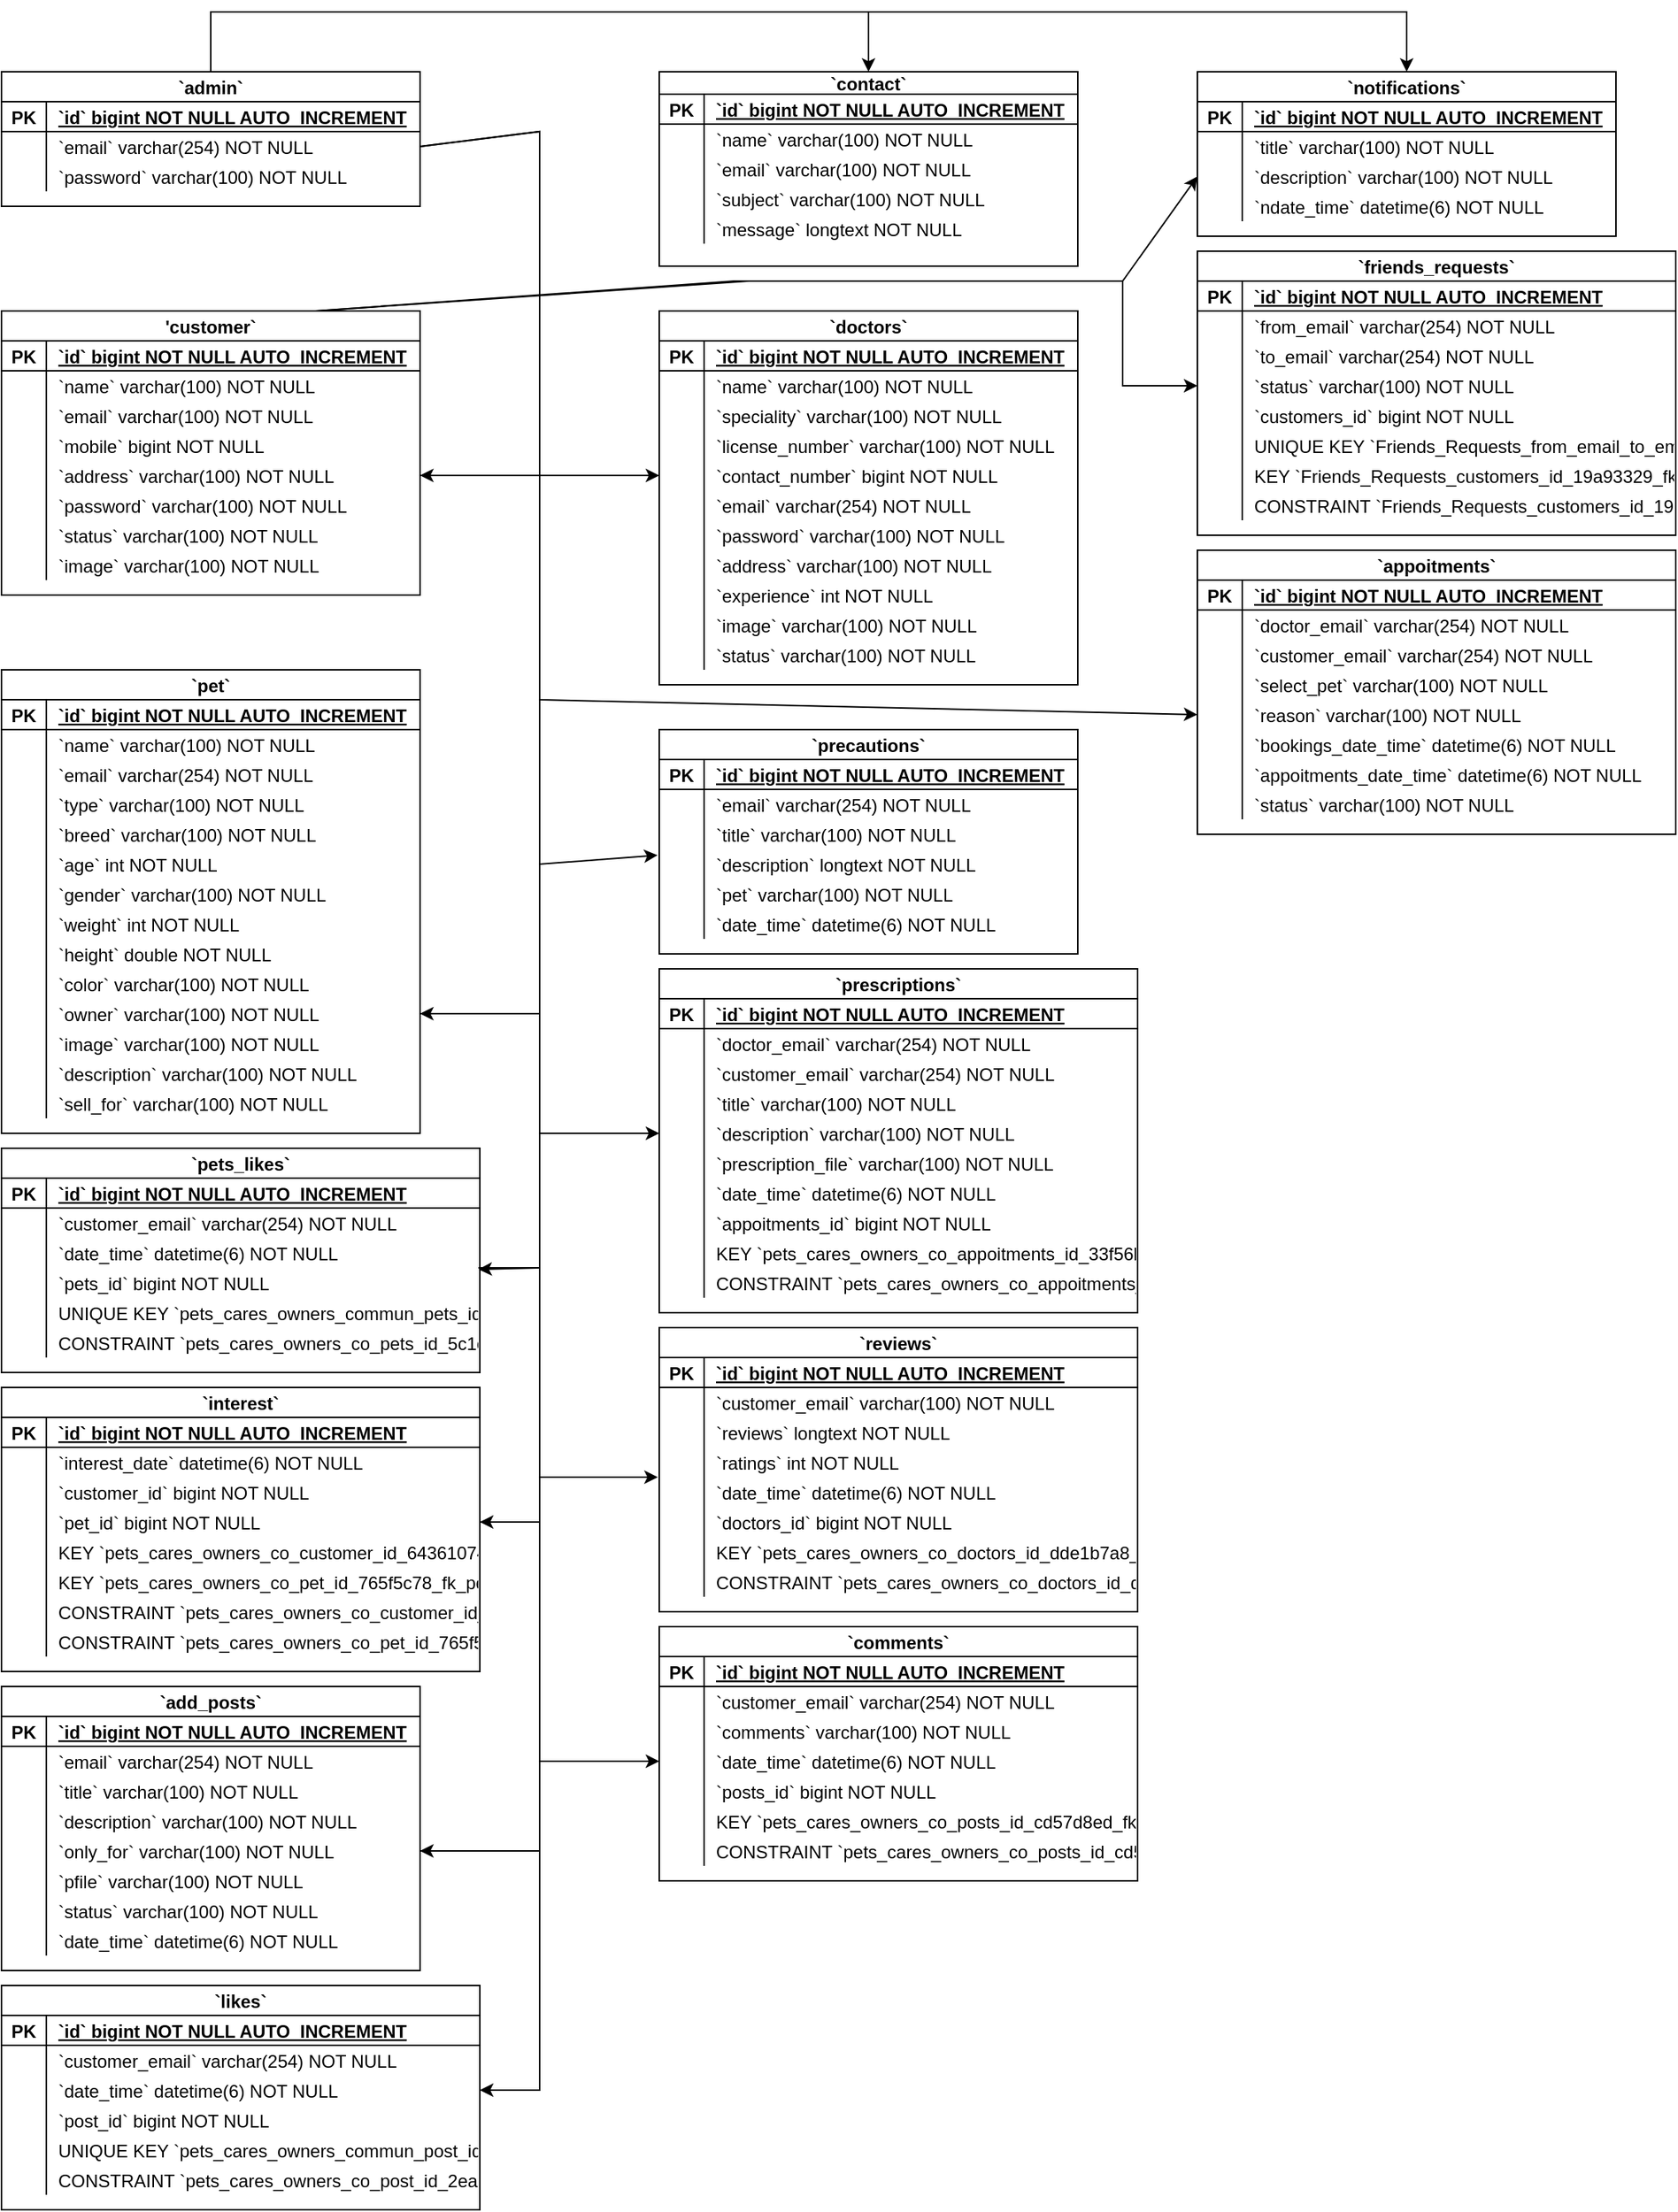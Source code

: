 <mxfile version="24.7.13">
  <diagram name="Page-1" id="sVdEF9XFeoh1Q7Z0aCDq">
    <mxGraphModel dx="5972" dy="479" grid="1" gridSize="10" guides="1" tooltips="1" connect="1" arrows="1" fold="1" page="1" pageScale="1" pageWidth="850" pageHeight="1100" math="0" shadow="0">
      <root>
        <mxCell id="0" />
        <mxCell id="1" parent="0" />
        <mxCell id="ho_gQGrzF0iPrlmVFEgA-1" value="`admin`" style="shape=table;startSize=20;container=1;collapsible=1;childLayout=tableLayout;fixedRows=1;rowLines=0;fontStyle=1;align=center;resizeLast=1;" vertex="1" parent="1">
          <mxGeometry x="-4840" y="120" width="280" height="90" as="geometry" />
        </mxCell>
        <mxCell id="ho_gQGrzF0iPrlmVFEgA-2" value="" style="shape=tableRow;horizontal=0;startSize=0;swimlaneHead=0;swimlaneBody=0;fillColor=none;collapsible=0;dropTarget=0;points=[[0,0.5],[1,0.5]];portConstraint=eastwest;strokeColor=inherit;top=0;left=0;right=0;bottom=1;" vertex="1" parent="ho_gQGrzF0iPrlmVFEgA-1">
          <mxGeometry y="20" width="280" height="20" as="geometry" />
        </mxCell>
        <mxCell id="ho_gQGrzF0iPrlmVFEgA-3" value="PK" style="shape=partialRectangle;overflow=hidden;connectable=0;fillColor=none;strokeColor=inherit;top=0;left=0;bottom=0;right=0;fontStyle=1;" vertex="1" parent="ho_gQGrzF0iPrlmVFEgA-2">
          <mxGeometry width="30" height="20" as="geometry">
            <mxRectangle width="30" height="20" as="alternateBounds" />
          </mxGeometry>
        </mxCell>
        <mxCell id="ho_gQGrzF0iPrlmVFEgA-4" value="`id` bigint NOT NULL AUTO_INCREMENT" style="shape=partialRectangle;overflow=hidden;connectable=0;fillColor=none;align=left;strokeColor=inherit;top=0;left=0;bottom=0;right=0;spacingLeft=6;fontStyle=5;" vertex="1" parent="ho_gQGrzF0iPrlmVFEgA-2">
          <mxGeometry x="30" width="250" height="20" as="geometry">
            <mxRectangle width="250" height="20" as="alternateBounds" />
          </mxGeometry>
        </mxCell>
        <mxCell id="ho_gQGrzF0iPrlmVFEgA-5" value="" style="shape=tableRow;horizontal=0;startSize=0;swimlaneHead=0;swimlaneBody=0;fillColor=none;collapsible=0;dropTarget=0;points=[[0,0.5],[1,0.5]];portConstraint=eastwest;strokeColor=inherit;top=0;left=0;right=0;bottom=0;" vertex="1" parent="ho_gQGrzF0iPrlmVFEgA-1">
          <mxGeometry y="40" width="280" height="20" as="geometry" />
        </mxCell>
        <mxCell id="ho_gQGrzF0iPrlmVFEgA-6" value="" style="shape=partialRectangle;overflow=hidden;connectable=0;fillColor=none;strokeColor=inherit;top=0;left=0;bottom=0;right=0;" vertex="1" parent="ho_gQGrzF0iPrlmVFEgA-5">
          <mxGeometry width="30" height="20" as="geometry">
            <mxRectangle width="30" height="20" as="alternateBounds" />
          </mxGeometry>
        </mxCell>
        <mxCell id="ho_gQGrzF0iPrlmVFEgA-7" value="`email` varchar(254) NOT NULL" style="shape=partialRectangle;overflow=hidden;connectable=0;fillColor=none;align=left;strokeColor=inherit;top=0;left=0;bottom=0;right=0;spacingLeft=6;" vertex="1" parent="ho_gQGrzF0iPrlmVFEgA-5">
          <mxGeometry x="30" width="250" height="20" as="geometry">
            <mxRectangle width="250" height="20" as="alternateBounds" />
          </mxGeometry>
        </mxCell>
        <mxCell id="ho_gQGrzF0iPrlmVFEgA-8" value="" style="shape=tableRow;horizontal=0;startSize=0;swimlaneHead=0;swimlaneBody=0;fillColor=none;collapsible=0;dropTarget=0;points=[[0,0.5],[1,0.5]];portConstraint=eastwest;strokeColor=inherit;top=0;left=0;right=0;bottom=0;" vertex="1" parent="ho_gQGrzF0iPrlmVFEgA-1">
          <mxGeometry y="60" width="280" height="20" as="geometry" />
        </mxCell>
        <mxCell id="ho_gQGrzF0iPrlmVFEgA-9" value="" style="shape=partialRectangle;overflow=hidden;connectable=0;fillColor=none;strokeColor=inherit;top=0;left=0;bottom=0;right=0;" vertex="1" parent="ho_gQGrzF0iPrlmVFEgA-8">
          <mxGeometry width="30" height="20" as="geometry">
            <mxRectangle width="30" height="20" as="alternateBounds" />
          </mxGeometry>
        </mxCell>
        <mxCell id="ho_gQGrzF0iPrlmVFEgA-10" value="`password` varchar(100) NOT NULL" style="shape=partialRectangle;overflow=hidden;connectable=0;fillColor=none;align=left;strokeColor=inherit;top=0;left=0;bottom=0;right=0;spacingLeft=6;" vertex="1" parent="ho_gQGrzF0iPrlmVFEgA-8">
          <mxGeometry x="30" width="250" height="20" as="geometry">
            <mxRectangle width="250" height="20" as="alternateBounds" />
          </mxGeometry>
        </mxCell>
        <mxCell id="ho_gQGrzF0iPrlmVFEgA-222" value="`friends_requests`" style="shape=table;startSize=20;container=1;collapsible=1;childLayout=tableLayout;fixedRows=1;rowLines=0;fontStyle=1;align=center;resizeLast=1;" vertex="1" parent="1">
          <mxGeometry x="-4040" y="240" width="320" height="190" as="geometry" />
        </mxCell>
        <mxCell id="ho_gQGrzF0iPrlmVFEgA-223" value="" style="shape=tableRow;horizontal=0;startSize=0;swimlaneHead=0;swimlaneBody=0;fillColor=none;collapsible=0;dropTarget=0;points=[[0,0.5],[1,0.5]];portConstraint=eastwest;strokeColor=inherit;top=0;left=0;right=0;bottom=1;" vertex="1" parent="ho_gQGrzF0iPrlmVFEgA-222">
          <mxGeometry y="20" width="320" height="20" as="geometry" />
        </mxCell>
        <mxCell id="ho_gQGrzF0iPrlmVFEgA-224" value="PK" style="shape=partialRectangle;overflow=hidden;connectable=0;fillColor=none;strokeColor=inherit;top=0;left=0;bottom=0;right=0;fontStyle=1;" vertex="1" parent="ho_gQGrzF0iPrlmVFEgA-223">
          <mxGeometry width="30" height="20" as="geometry">
            <mxRectangle width="30" height="20" as="alternateBounds" />
          </mxGeometry>
        </mxCell>
        <mxCell id="ho_gQGrzF0iPrlmVFEgA-225" value="`id` bigint NOT NULL AUTO_INCREMENT" style="shape=partialRectangle;overflow=hidden;connectable=0;fillColor=none;align=left;strokeColor=inherit;top=0;left=0;bottom=0;right=0;spacingLeft=6;fontStyle=5;" vertex="1" parent="ho_gQGrzF0iPrlmVFEgA-223">
          <mxGeometry x="30" width="290" height="20" as="geometry">
            <mxRectangle width="290" height="20" as="alternateBounds" />
          </mxGeometry>
        </mxCell>
        <mxCell id="ho_gQGrzF0iPrlmVFEgA-226" value="" style="shape=tableRow;horizontal=0;startSize=0;swimlaneHead=0;swimlaneBody=0;fillColor=none;collapsible=0;dropTarget=0;points=[[0,0.5],[1,0.5]];portConstraint=eastwest;strokeColor=inherit;top=0;left=0;right=0;bottom=0;" vertex="1" parent="ho_gQGrzF0iPrlmVFEgA-222">
          <mxGeometry y="40" width="320" height="20" as="geometry" />
        </mxCell>
        <mxCell id="ho_gQGrzF0iPrlmVFEgA-227" value="" style="shape=partialRectangle;overflow=hidden;connectable=0;fillColor=none;strokeColor=inherit;top=0;left=0;bottom=0;right=0;" vertex="1" parent="ho_gQGrzF0iPrlmVFEgA-226">
          <mxGeometry width="30" height="20" as="geometry">
            <mxRectangle width="30" height="20" as="alternateBounds" />
          </mxGeometry>
        </mxCell>
        <mxCell id="ho_gQGrzF0iPrlmVFEgA-228" value="`from_email` varchar(254) NOT NULL" style="shape=partialRectangle;overflow=hidden;connectable=0;fillColor=none;align=left;strokeColor=inherit;top=0;left=0;bottom=0;right=0;spacingLeft=6;" vertex="1" parent="ho_gQGrzF0iPrlmVFEgA-226">
          <mxGeometry x="30" width="290" height="20" as="geometry">
            <mxRectangle width="290" height="20" as="alternateBounds" />
          </mxGeometry>
        </mxCell>
        <mxCell id="ho_gQGrzF0iPrlmVFEgA-229" value="" style="shape=tableRow;horizontal=0;startSize=0;swimlaneHead=0;swimlaneBody=0;fillColor=none;collapsible=0;dropTarget=0;points=[[0,0.5],[1,0.5]];portConstraint=eastwest;strokeColor=inherit;top=0;left=0;right=0;bottom=0;" vertex="1" parent="ho_gQGrzF0iPrlmVFEgA-222">
          <mxGeometry y="60" width="320" height="20" as="geometry" />
        </mxCell>
        <mxCell id="ho_gQGrzF0iPrlmVFEgA-230" value="" style="shape=partialRectangle;overflow=hidden;connectable=0;fillColor=none;strokeColor=inherit;top=0;left=0;bottom=0;right=0;" vertex="1" parent="ho_gQGrzF0iPrlmVFEgA-229">
          <mxGeometry width="30" height="20" as="geometry">
            <mxRectangle width="30" height="20" as="alternateBounds" />
          </mxGeometry>
        </mxCell>
        <mxCell id="ho_gQGrzF0iPrlmVFEgA-231" value="`to_email` varchar(254) NOT NULL" style="shape=partialRectangle;overflow=hidden;connectable=0;fillColor=none;align=left;strokeColor=inherit;top=0;left=0;bottom=0;right=0;spacingLeft=6;" vertex="1" parent="ho_gQGrzF0iPrlmVFEgA-229">
          <mxGeometry x="30" width="290" height="20" as="geometry">
            <mxRectangle width="290" height="20" as="alternateBounds" />
          </mxGeometry>
        </mxCell>
        <mxCell id="ho_gQGrzF0iPrlmVFEgA-232" value="" style="shape=tableRow;horizontal=0;startSize=0;swimlaneHead=0;swimlaneBody=0;fillColor=none;collapsible=0;dropTarget=0;points=[[0,0.5],[1,0.5]];portConstraint=eastwest;strokeColor=inherit;top=0;left=0;right=0;bottom=0;" vertex="1" parent="ho_gQGrzF0iPrlmVFEgA-222">
          <mxGeometry y="80" width="320" height="20" as="geometry" />
        </mxCell>
        <mxCell id="ho_gQGrzF0iPrlmVFEgA-233" value="" style="shape=partialRectangle;overflow=hidden;connectable=0;fillColor=none;strokeColor=inherit;top=0;left=0;bottom=0;right=0;" vertex="1" parent="ho_gQGrzF0iPrlmVFEgA-232">
          <mxGeometry width="30" height="20" as="geometry">
            <mxRectangle width="30" height="20" as="alternateBounds" />
          </mxGeometry>
        </mxCell>
        <mxCell id="ho_gQGrzF0iPrlmVFEgA-234" value="`status` varchar(100) NOT NULL" style="shape=partialRectangle;overflow=hidden;connectable=0;fillColor=none;align=left;strokeColor=inherit;top=0;left=0;bottom=0;right=0;spacingLeft=6;" vertex="1" parent="ho_gQGrzF0iPrlmVFEgA-232">
          <mxGeometry x="30" width="290" height="20" as="geometry">
            <mxRectangle width="290" height="20" as="alternateBounds" />
          </mxGeometry>
        </mxCell>
        <mxCell id="ho_gQGrzF0iPrlmVFEgA-235" value="" style="shape=tableRow;horizontal=0;startSize=0;swimlaneHead=0;swimlaneBody=0;fillColor=none;collapsible=0;dropTarget=0;points=[[0,0.5],[1,0.5]];portConstraint=eastwest;strokeColor=inherit;top=0;left=0;right=0;bottom=0;" vertex="1" parent="ho_gQGrzF0iPrlmVFEgA-222">
          <mxGeometry y="100" width="320" height="20" as="geometry" />
        </mxCell>
        <mxCell id="ho_gQGrzF0iPrlmVFEgA-236" value="" style="shape=partialRectangle;overflow=hidden;connectable=0;fillColor=none;strokeColor=inherit;top=0;left=0;bottom=0;right=0;" vertex="1" parent="ho_gQGrzF0iPrlmVFEgA-235">
          <mxGeometry width="30" height="20" as="geometry">
            <mxRectangle width="30" height="20" as="alternateBounds" />
          </mxGeometry>
        </mxCell>
        <mxCell id="ho_gQGrzF0iPrlmVFEgA-237" value="`customers_id` bigint NOT NULL" style="shape=partialRectangle;overflow=hidden;connectable=0;fillColor=none;align=left;strokeColor=inherit;top=0;left=0;bottom=0;right=0;spacingLeft=6;" vertex="1" parent="ho_gQGrzF0iPrlmVFEgA-235">
          <mxGeometry x="30" width="290" height="20" as="geometry">
            <mxRectangle width="290" height="20" as="alternateBounds" />
          </mxGeometry>
        </mxCell>
        <mxCell id="ho_gQGrzF0iPrlmVFEgA-238" value="" style="shape=tableRow;horizontal=0;startSize=0;swimlaneHead=0;swimlaneBody=0;fillColor=none;collapsible=0;dropTarget=0;points=[[0,0.5],[1,0.5]];portConstraint=eastwest;strokeColor=inherit;top=0;left=0;right=0;bottom=0;" vertex="1" parent="ho_gQGrzF0iPrlmVFEgA-222">
          <mxGeometry y="120" width="320" height="20" as="geometry" />
        </mxCell>
        <mxCell id="ho_gQGrzF0iPrlmVFEgA-239" value="" style="shape=partialRectangle;overflow=hidden;connectable=0;fillColor=none;strokeColor=inherit;top=0;left=0;bottom=0;right=0;" vertex="1" parent="ho_gQGrzF0iPrlmVFEgA-238">
          <mxGeometry width="30" height="20" as="geometry">
            <mxRectangle width="30" height="20" as="alternateBounds" />
          </mxGeometry>
        </mxCell>
        <mxCell id="ho_gQGrzF0iPrlmVFEgA-240" value="UNIQUE KEY `Friends_Requests_from_email_to_email_1173f575_uniq` (`from_email`,`to_email`)" style="shape=partialRectangle;overflow=hidden;connectable=0;fillColor=none;align=left;strokeColor=inherit;top=0;left=0;bottom=0;right=0;spacingLeft=6;" vertex="1" parent="ho_gQGrzF0iPrlmVFEgA-238">
          <mxGeometry x="30" width="290" height="20" as="geometry">
            <mxRectangle width="290" height="20" as="alternateBounds" />
          </mxGeometry>
        </mxCell>
        <mxCell id="ho_gQGrzF0iPrlmVFEgA-241" value="" style="shape=tableRow;horizontal=0;startSize=0;swimlaneHead=0;swimlaneBody=0;fillColor=none;collapsible=0;dropTarget=0;points=[[0,0.5],[1,0.5]];portConstraint=eastwest;strokeColor=inherit;top=0;left=0;right=0;bottom=0;" vertex="1" parent="ho_gQGrzF0iPrlmVFEgA-222">
          <mxGeometry y="140" width="320" height="20" as="geometry" />
        </mxCell>
        <mxCell id="ho_gQGrzF0iPrlmVFEgA-242" value="" style="shape=partialRectangle;overflow=hidden;connectable=0;fillColor=none;strokeColor=inherit;top=0;left=0;bottom=0;right=0;" vertex="1" parent="ho_gQGrzF0iPrlmVFEgA-241">
          <mxGeometry width="30" height="20" as="geometry">
            <mxRectangle width="30" height="20" as="alternateBounds" />
          </mxGeometry>
        </mxCell>
        <mxCell id="ho_gQGrzF0iPrlmVFEgA-243" value="KEY `Friends_Requests_customers_id_19a93329_fk_pets_care` (`customers_id`)" style="shape=partialRectangle;overflow=hidden;connectable=0;fillColor=none;align=left;strokeColor=inherit;top=0;left=0;bottom=0;right=0;spacingLeft=6;" vertex="1" parent="ho_gQGrzF0iPrlmVFEgA-241">
          <mxGeometry x="30" width="290" height="20" as="geometry">
            <mxRectangle width="290" height="20" as="alternateBounds" />
          </mxGeometry>
        </mxCell>
        <mxCell id="ho_gQGrzF0iPrlmVFEgA-244" value="" style="shape=tableRow;horizontal=0;startSize=0;swimlaneHead=0;swimlaneBody=0;fillColor=none;collapsible=0;dropTarget=0;points=[[0,0.5],[1,0.5]];portConstraint=eastwest;strokeColor=inherit;top=0;left=0;right=0;bottom=0;" vertex="1" parent="ho_gQGrzF0iPrlmVFEgA-222">
          <mxGeometry y="160" width="320" height="20" as="geometry" />
        </mxCell>
        <mxCell id="ho_gQGrzF0iPrlmVFEgA-245" value="" style="shape=partialRectangle;overflow=hidden;connectable=0;fillColor=none;strokeColor=inherit;top=0;left=0;bottom=0;right=0;" vertex="1" parent="ho_gQGrzF0iPrlmVFEgA-244">
          <mxGeometry width="30" height="20" as="geometry">
            <mxRectangle width="30" height="20" as="alternateBounds" />
          </mxGeometry>
        </mxCell>
        <mxCell id="ho_gQGrzF0iPrlmVFEgA-246" value="CONSTRAINT `Friends_Requests_customers_id_19a93329_fk_pets_care` FOREIGN KEY (`customers_id`) REFERENCES `pets_cares_owners_communication_systems_app_customer` (`id`)" style="shape=partialRectangle;overflow=hidden;connectable=0;fillColor=none;align=left;strokeColor=inherit;top=0;left=0;bottom=0;right=0;spacingLeft=6;" vertex="1" parent="ho_gQGrzF0iPrlmVFEgA-244">
          <mxGeometry x="30" width="290" height="20" as="geometry">
            <mxRectangle width="290" height="20" as="alternateBounds" />
          </mxGeometry>
        </mxCell>
        <mxCell id="ho_gQGrzF0iPrlmVFEgA-247" value="`notifications`" style="shape=table;startSize=20;container=1;collapsible=1;childLayout=tableLayout;fixedRows=1;rowLines=0;fontStyle=1;align=center;resizeLast=1;" vertex="1" parent="1">
          <mxGeometry x="-4040" y="120" width="280" height="110" as="geometry" />
        </mxCell>
        <mxCell id="ho_gQGrzF0iPrlmVFEgA-248" value="" style="shape=tableRow;horizontal=0;startSize=0;swimlaneHead=0;swimlaneBody=0;fillColor=none;collapsible=0;dropTarget=0;points=[[0,0.5],[1,0.5]];portConstraint=eastwest;strokeColor=inherit;top=0;left=0;right=0;bottom=1;" vertex="1" parent="ho_gQGrzF0iPrlmVFEgA-247">
          <mxGeometry y="20" width="280" height="20" as="geometry" />
        </mxCell>
        <mxCell id="ho_gQGrzF0iPrlmVFEgA-249" value="PK" style="shape=partialRectangle;overflow=hidden;connectable=0;fillColor=none;strokeColor=inherit;top=0;left=0;bottom=0;right=0;fontStyle=1;" vertex="1" parent="ho_gQGrzF0iPrlmVFEgA-248">
          <mxGeometry width="30" height="20" as="geometry">
            <mxRectangle width="30" height="20" as="alternateBounds" />
          </mxGeometry>
        </mxCell>
        <mxCell id="ho_gQGrzF0iPrlmVFEgA-250" value="`id` bigint NOT NULL AUTO_INCREMENT" style="shape=partialRectangle;overflow=hidden;connectable=0;fillColor=none;align=left;strokeColor=inherit;top=0;left=0;bottom=0;right=0;spacingLeft=6;fontStyle=5;" vertex="1" parent="ho_gQGrzF0iPrlmVFEgA-248">
          <mxGeometry x="30" width="250" height="20" as="geometry">
            <mxRectangle width="250" height="20" as="alternateBounds" />
          </mxGeometry>
        </mxCell>
        <mxCell id="ho_gQGrzF0iPrlmVFEgA-251" value="" style="shape=tableRow;horizontal=0;startSize=0;swimlaneHead=0;swimlaneBody=0;fillColor=none;collapsible=0;dropTarget=0;points=[[0,0.5],[1,0.5]];portConstraint=eastwest;strokeColor=inherit;top=0;left=0;right=0;bottom=0;" vertex="1" parent="ho_gQGrzF0iPrlmVFEgA-247">
          <mxGeometry y="40" width="280" height="20" as="geometry" />
        </mxCell>
        <mxCell id="ho_gQGrzF0iPrlmVFEgA-252" value="" style="shape=partialRectangle;overflow=hidden;connectable=0;fillColor=none;strokeColor=inherit;top=0;left=0;bottom=0;right=0;" vertex="1" parent="ho_gQGrzF0iPrlmVFEgA-251">
          <mxGeometry width="30" height="20" as="geometry">
            <mxRectangle width="30" height="20" as="alternateBounds" />
          </mxGeometry>
        </mxCell>
        <mxCell id="ho_gQGrzF0iPrlmVFEgA-253" value="`title` varchar(100) NOT NULL" style="shape=partialRectangle;overflow=hidden;connectable=0;fillColor=none;align=left;strokeColor=inherit;top=0;left=0;bottom=0;right=0;spacingLeft=6;" vertex="1" parent="ho_gQGrzF0iPrlmVFEgA-251">
          <mxGeometry x="30" width="250" height="20" as="geometry">
            <mxRectangle width="250" height="20" as="alternateBounds" />
          </mxGeometry>
        </mxCell>
        <mxCell id="ho_gQGrzF0iPrlmVFEgA-254" value="" style="shape=tableRow;horizontal=0;startSize=0;swimlaneHead=0;swimlaneBody=0;fillColor=none;collapsible=0;dropTarget=0;points=[[0,0.5],[1,0.5]];portConstraint=eastwest;strokeColor=inherit;top=0;left=0;right=0;bottom=0;" vertex="1" parent="ho_gQGrzF0iPrlmVFEgA-247">
          <mxGeometry y="60" width="280" height="20" as="geometry" />
        </mxCell>
        <mxCell id="ho_gQGrzF0iPrlmVFEgA-255" value="" style="shape=partialRectangle;overflow=hidden;connectable=0;fillColor=none;strokeColor=inherit;top=0;left=0;bottom=0;right=0;" vertex="1" parent="ho_gQGrzF0iPrlmVFEgA-254">
          <mxGeometry width="30" height="20" as="geometry">
            <mxRectangle width="30" height="20" as="alternateBounds" />
          </mxGeometry>
        </mxCell>
        <mxCell id="ho_gQGrzF0iPrlmVFEgA-256" value="`description` varchar(100) NOT NULL" style="shape=partialRectangle;overflow=hidden;connectable=0;fillColor=none;align=left;strokeColor=inherit;top=0;left=0;bottom=0;right=0;spacingLeft=6;" vertex="1" parent="ho_gQGrzF0iPrlmVFEgA-254">
          <mxGeometry x="30" width="250" height="20" as="geometry">
            <mxRectangle width="250" height="20" as="alternateBounds" />
          </mxGeometry>
        </mxCell>
        <mxCell id="ho_gQGrzF0iPrlmVFEgA-257" value="" style="shape=tableRow;horizontal=0;startSize=0;swimlaneHead=0;swimlaneBody=0;fillColor=none;collapsible=0;dropTarget=0;points=[[0,0.5],[1,0.5]];portConstraint=eastwest;strokeColor=inherit;top=0;left=0;right=0;bottom=0;" vertex="1" parent="ho_gQGrzF0iPrlmVFEgA-247">
          <mxGeometry y="80" width="280" height="20" as="geometry" />
        </mxCell>
        <mxCell id="ho_gQGrzF0iPrlmVFEgA-258" value="" style="shape=partialRectangle;overflow=hidden;connectable=0;fillColor=none;strokeColor=inherit;top=0;left=0;bottom=0;right=0;" vertex="1" parent="ho_gQGrzF0iPrlmVFEgA-257">
          <mxGeometry width="30" height="20" as="geometry">
            <mxRectangle width="30" height="20" as="alternateBounds" />
          </mxGeometry>
        </mxCell>
        <mxCell id="ho_gQGrzF0iPrlmVFEgA-259" value="`ndate_time` datetime(6) NOT NULL" style="shape=partialRectangle;overflow=hidden;connectable=0;fillColor=none;align=left;strokeColor=inherit;top=0;left=0;bottom=0;right=0;spacingLeft=6;" vertex="1" parent="ho_gQGrzF0iPrlmVFEgA-257">
          <mxGeometry x="30" width="250" height="20" as="geometry">
            <mxRectangle width="250" height="20" as="alternateBounds" />
          </mxGeometry>
        </mxCell>
        <mxCell id="ho_gQGrzF0iPrlmVFEgA-260" value="`comments`" style="shape=table;startSize=20;container=1;collapsible=1;childLayout=tableLayout;fixedRows=1;rowLines=0;fontStyle=1;align=center;resizeLast=1;" vertex="1" parent="1">
          <mxGeometry x="-4400" y="1160" width="320" height="170" as="geometry" />
        </mxCell>
        <mxCell id="ho_gQGrzF0iPrlmVFEgA-261" value="" style="shape=tableRow;horizontal=0;startSize=0;swimlaneHead=0;swimlaneBody=0;fillColor=none;collapsible=0;dropTarget=0;points=[[0,0.5],[1,0.5]];portConstraint=eastwest;strokeColor=inherit;top=0;left=0;right=0;bottom=1;" vertex="1" parent="ho_gQGrzF0iPrlmVFEgA-260">
          <mxGeometry y="20" width="320" height="20" as="geometry" />
        </mxCell>
        <mxCell id="ho_gQGrzF0iPrlmVFEgA-262" value="PK" style="shape=partialRectangle;overflow=hidden;connectable=0;fillColor=none;strokeColor=inherit;top=0;left=0;bottom=0;right=0;fontStyle=1;" vertex="1" parent="ho_gQGrzF0iPrlmVFEgA-261">
          <mxGeometry width="30" height="20" as="geometry">
            <mxRectangle width="30" height="20" as="alternateBounds" />
          </mxGeometry>
        </mxCell>
        <mxCell id="ho_gQGrzF0iPrlmVFEgA-263" value="`id` bigint NOT NULL AUTO_INCREMENT" style="shape=partialRectangle;overflow=hidden;connectable=0;fillColor=none;align=left;strokeColor=inherit;top=0;left=0;bottom=0;right=0;spacingLeft=6;fontStyle=5;" vertex="1" parent="ho_gQGrzF0iPrlmVFEgA-261">
          <mxGeometry x="30" width="290" height="20" as="geometry">
            <mxRectangle width="290" height="20" as="alternateBounds" />
          </mxGeometry>
        </mxCell>
        <mxCell id="ho_gQGrzF0iPrlmVFEgA-264" value="" style="shape=tableRow;horizontal=0;startSize=0;swimlaneHead=0;swimlaneBody=0;fillColor=none;collapsible=0;dropTarget=0;points=[[0,0.5],[1,0.5]];portConstraint=eastwest;strokeColor=inherit;top=0;left=0;right=0;bottom=0;" vertex="1" parent="ho_gQGrzF0iPrlmVFEgA-260">
          <mxGeometry y="40" width="320" height="20" as="geometry" />
        </mxCell>
        <mxCell id="ho_gQGrzF0iPrlmVFEgA-265" value="" style="shape=partialRectangle;overflow=hidden;connectable=0;fillColor=none;strokeColor=inherit;top=0;left=0;bottom=0;right=0;" vertex="1" parent="ho_gQGrzF0iPrlmVFEgA-264">
          <mxGeometry width="30" height="20" as="geometry">
            <mxRectangle width="30" height="20" as="alternateBounds" />
          </mxGeometry>
        </mxCell>
        <mxCell id="ho_gQGrzF0iPrlmVFEgA-266" value="`customer_email` varchar(254) NOT NULL" style="shape=partialRectangle;overflow=hidden;connectable=0;fillColor=none;align=left;strokeColor=inherit;top=0;left=0;bottom=0;right=0;spacingLeft=6;" vertex="1" parent="ho_gQGrzF0iPrlmVFEgA-264">
          <mxGeometry x="30" width="290" height="20" as="geometry">
            <mxRectangle width="290" height="20" as="alternateBounds" />
          </mxGeometry>
        </mxCell>
        <mxCell id="ho_gQGrzF0iPrlmVFEgA-267" value="" style="shape=tableRow;horizontal=0;startSize=0;swimlaneHead=0;swimlaneBody=0;fillColor=none;collapsible=0;dropTarget=0;points=[[0,0.5],[1,0.5]];portConstraint=eastwest;strokeColor=inherit;top=0;left=0;right=0;bottom=0;" vertex="1" parent="ho_gQGrzF0iPrlmVFEgA-260">
          <mxGeometry y="60" width="320" height="20" as="geometry" />
        </mxCell>
        <mxCell id="ho_gQGrzF0iPrlmVFEgA-268" value="" style="shape=partialRectangle;overflow=hidden;connectable=0;fillColor=none;strokeColor=inherit;top=0;left=0;bottom=0;right=0;" vertex="1" parent="ho_gQGrzF0iPrlmVFEgA-267">
          <mxGeometry width="30" height="20" as="geometry">
            <mxRectangle width="30" height="20" as="alternateBounds" />
          </mxGeometry>
        </mxCell>
        <mxCell id="ho_gQGrzF0iPrlmVFEgA-269" value="`comments` varchar(100) NOT NULL" style="shape=partialRectangle;overflow=hidden;connectable=0;fillColor=none;align=left;strokeColor=inherit;top=0;left=0;bottom=0;right=0;spacingLeft=6;" vertex="1" parent="ho_gQGrzF0iPrlmVFEgA-267">
          <mxGeometry x="30" width="290" height="20" as="geometry">
            <mxRectangle width="290" height="20" as="alternateBounds" />
          </mxGeometry>
        </mxCell>
        <mxCell id="ho_gQGrzF0iPrlmVFEgA-270" value="" style="shape=tableRow;horizontal=0;startSize=0;swimlaneHead=0;swimlaneBody=0;fillColor=none;collapsible=0;dropTarget=0;points=[[0,0.5],[1,0.5]];portConstraint=eastwest;strokeColor=inherit;top=0;left=0;right=0;bottom=0;" vertex="1" parent="ho_gQGrzF0iPrlmVFEgA-260">
          <mxGeometry y="80" width="320" height="20" as="geometry" />
        </mxCell>
        <mxCell id="ho_gQGrzF0iPrlmVFEgA-271" value="" style="shape=partialRectangle;overflow=hidden;connectable=0;fillColor=none;strokeColor=inherit;top=0;left=0;bottom=0;right=0;" vertex="1" parent="ho_gQGrzF0iPrlmVFEgA-270">
          <mxGeometry width="30" height="20" as="geometry">
            <mxRectangle width="30" height="20" as="alternateBounds" />
          </mxGeometry>
        </mxCell>
        <mxCell id="ho_gQGrzF0iPrlmVFEgA-272" value="`date_time` datetime(6) NOT NULL" style="shape=partialRectangle;overflow=hidden;connectable=0;fillColor=none;align=left;strokeColor=inherit;top=0;left=0;bottom=0;right=0;spacingLeft=6;" vertex="1" parent="ho_gQGrzF0iPrlmVFEgA-270">
          <mxGeometry x="30" width="290" height="20" as="geometry">
            <mxRectangle width="290" height="20" as="alternateBounds" />
          </mxGeometry>
        </mxCell>
        <mxCell id="ho_gQGrzF0iPrlmVFEgA-273" value="" style="shape=tableRow;horizontal=0;startSize=0;swimlaneHead=0;swimlaneBody=0;fillColor=none;collapsible=0;dropTarget=0;points=[[0,0.5],[1,0.5]];portConstraint=eastwest;strokeColor=inherit;top=0;left=0;right=0;bottom=0;" vertex="1" parent="ho_gQGrzF0iPrlmVFEgA-260">
          <mxGeometry y="100" width="320" height="20" as="geometry" />
        </mxCell>
        <mxCell id="ho_gQGrzF0iPrlmVFEgA-274" value="" style="shape=partialRectangle;overflow=hidden;connectable=0;fillColor=none;strokeColor=inherit;top=0;left=0;bottom=0;right=0;" vertex="1" parent="ho_gQGrzF0iPrlmVFEgA-273">
          <mxGeometry width="30" height="20" as="geometry">
            <mxRectangle width="30" height="20" as="alternateBounds" />
          </mxGeometry>
        </mxCell>
        <mxCell id="ho_gQGrzF0iPrlmVFEgA-275" value="`posts_id` bigint NOT NULL" style="shape=partialRectangle;overflow=hidden;connectable=0;fillColor=none;align=left;strokeColor=inherit;top=0;left=0;bottom=0;right=0;spacingLeft=6;" vertex="1" parent="ho_gQGrzF0iPrlmVFEgA-273">
          <mxGeometry x="30" width="290" height="20" as="geometry">
            <mxRectangle width="290" height="20" as="alternateBounds" />
          </mxGeometry>
        </mxCell>
        <mxCell id="ho_gQGrzF0iPrlmVFEgA-276" value="" style="shape=tableRow;horizontal=0;startSize=0;swimlaneHead=0;swimlaneBody=0;fillColor=none;collapsible=0;dropTarget=0;points=[[0,0.5],[1,0.5]];portConstraint=eastwest;strokeColor=inherit;top=0;left=0;right=0;bottom=0;" vertex="1" parent="ho_gQGrzF0iPrlmVFEgA-260">
          <mxGeometry y="120" width="320" height="20" as="geometry" />
        </mxCell>
        <mxCell id="ho_gQGrzF0iPrlmVFEgA-277" value="" style="shape=partialRectangle;overflow=hidden;connectable=0;fillColor=none;strokeColor=inherit;top=0;left=0;bottom=0;right=0;" vertex="1" parent="ho_gQGrzF0iPrlmVFEgA-276">
          <mxGeometry width="30" height="20" as="geometry">
            <mxRectangle width="30" height="20" as="alternateBounds" />
          </mxGeometry>
        </mxCell>
        <mxCell id="ho_gQGrzF0iPrlmVFEgA-278" value="KEY `pets_cares_owners_co_posts_id_cd57d8ed_fk_pets_care` (`posts_id`)" style="shape=partialRectangle;overflow=hidden;connectable=0;fillColor=none;align=left;strokeColor=inherit;top=0;left=0;bottom=0;right=0;spacingLeft=6;" vertex="1" parent="ho_gQGrzF0iPrlmVFEgA-276">
          <mxGeometry x="30" width="290" height="20" as="geometry">
            <mxRectangle width="290" height="20" as="alternateBounds" />
          </mxGeometry>
        </mxCell>
        <mxCell id="ho_gQGrzF0iPrlmVFEgA-279" value="" style="shape=tableRow;horizontal=0;startSize=0;swimlaneHead=0;swimlaneBody=0;fillColor=none;collapsible=0;dropTarget=0;points=[[0,0.5],[1,0.5]];portConstraint=eastwest;strokeColor=inherit;top=0;left=0;right=0;bottom=0;" vertex="1" parent="ho_gQGrzF0iPrlmVFEgA-260">
          <mxGeometry y="140" width="320" height="20" as="geometry" />
        </mxCell>
        <mxCell id="ho_gQGrzF0iPrlmVFEgA-280" value="" style="shape=partialRectangle;overflow=hidden;connectable=0;fillColor=none;strokeColor=inherit;top=0;left=0;bottom=0;right=0;" vertex="1" parent="ho_gQGrzF0iPrlmVFEgA-279">
          <mxGeometry width="30" height="20" as="geometry">
            <mxRectangle width="30" height="20" as="alternateBounds" />
          </mxGeometry>
        </mxCell>
        <mxCell id="ho_gQGrzF0iPrlmVFEgA-281" value="CONSTRAINT `pets_cares_owners_co_posts_id_cd57d8ed_fk_pets_care` FOREIGN KEY (`posts_id`) REFERENCES `pets_cares_owners_communication_systems_app_add_posts` (`id`)" style="shape=partialRectangle;overflow=hidden;connectable=0;fillColor=none;align=left;strokeColor=inherit;top=0;left=0;bottom=0;right=0;spacingLeft=6;" vertex="1" parent="ho_gQGrzF0iPrlmVFEgA-279">
          <mxGeometry x="30" width="290" height="20" as="geometry">
            <mxRectangle width="290" height="20" as="alternateBounds" />
          </mxGeometry>
        </mxCell>
        <mxCell id="ho_gQGrzF0iPrlmVFEgA-282" value="`add_posts`" style="shape=table;startSize=20;container=1;collapsible=1;childLayout=tableLayout;fixedRows=1;rowLines=0;fontStyle=1;align=center;resizeLast=1;" vertex="1" parent="1">
          <mxGeometry x="-4840" y="1200" width="280" height="190" as="geometry" />
        </mxCell>
        <mxCell id="ho_gQGrzF0iPrlmVFEgA-283" value="" style="shape=tableRow;horizontal=0;startSize=0;swimlaneHead=0;swimlaneBody=0;fillColor=none;collapsible=0;dropTarget=0;points=[[0,0.5],[1,0.5]];portConstraint=eastwest;strokeColor=inherit;top=0;left=0;right=0;bottom=1;" vertex="1" parent="ho_gQGrzF0iPrlmVFEgA-282">
          <mxGeometry y="20" width="280" height="20" as="geometry" />
        </mxCell>
        <mxCell id="ho_gQGrzF0iPrlmVFEgA-284" value="PK" style="shape=partialRectangle;overflow=hidden;connectable=0;fillColor=none;strokeColor=inherit;top=0;left=0;bottom=0;right=0;fontStyle=1;" vertex="1" parent="ho_gQGrzF0iPrlmVFEgA-283">
          <mxGeometry width="30" height="20" as="geometry">
            <mxRectangle width="30" height="20" as="alternateBounds" />
          </mxGeometry>
        </mxCell>
        <mxCell id="ho_gQGrzF0iPrlmVFEgA-285" value="`id` bigint NOT NULL AUTO_INCREMENT" style="shape=partialRectangle;overflow=hidden;connectable=0;fillColor=none;align=left;strokeColor=inherit;top=0;left=0;bottom=0;right=0;spacingLeft=6;fontStyle=5;" vertex="1" parent="ho_gQGrzF0iPrlmVFEgA-283">
          <mxGeometry x="30" width="250" height="20" as="geometry">
            <mxRectangle width="250" height="20" as="alternateBounds" />
          </mxGeometry>
        </mxCell>
        <mxCell id="ho_gQGrzF0iPrlmVFEgA-286" value="" style="shape=tableRow;horizontal=0;startSize=0;swimlaneHead=0;swimlaneBody=0;fillColor=none;collapsible=0;dropTarget=0;points=[[0,0.5],[1,0.5]];portConstraint=eastwest;strokeColor=inherit;top=0;left=0;right=0;bottom=0;" vertex="1" parent="ho_gQGrzF0iPrlmVFEgA-282">
          <mxGeometry y="40" width="280" height="20" as="geometry" />
        </mxCell>
        <mxCell id="ho_gQGrzF0iPrlmVFEgA-287" value="" style="shape=partialRectangle;overflow=hidden;connectable=0;fillColor=none;strokeColor=inherit;top=0;left=0;bottom=0;right=0;" vertex="1" parent="ho_gQGrzF0iPrlmVFEgA-286">
          <mxGeometry width="30" height="20" as="geometry">
            <mxRectangle width="30" height="20" as="alternateBounds" />
          </mxGeometry>
        </mxCell>
        <mxCell id="ho_gQGrzF0iPrlmVFEgA-288" value="`email` varchar(254) NOT NULL" style="shape=partialRectangle;overflow=hidden;connectable=0;fillColor=none;align=left;strokeColor=inherit;top=0;left=0;bottom=0;right=0;spacingLeft=6;" vertex="1" parent="ho_gQGrzF0iPrlmVFEgA-286">
          <mxGeometry x="30" width="250" height="20" as="geometry">
            <mxRectangle width="250" height="20" as="alternateBounds" />
          </mxGeometry>
        </mxCell>
        <mxCell id="ho_gQGrzF0iPrlmVFEgA-289" value="" style="shape=tableRow;horizontal=0;startSize=0;swimlaneHead=0;swimlaneBody=0;fillColor=none;collapsible=0;dropTarget=0;points=[[0,0.5],[1,0.5]];portConstraint=eastwest;strokeColor=inherit;top=0;left=0;right=0;bottom=0;" vertex="1" parent="ho_gQGrzF0iPrlmVFEgA-282">
          <mxGeometry y="60" width="280" height="20" as="geometry" />
        </mxCell>
        <mxCell id="ho_gQGrzF0iPrlmVFEgA-290" value="" style="shape=partialRectangle;overflow=hidden;connectable=0;fillColor=none;strokeColor=inherit;top=0;left=0;bottom=0;right=0;" vertex="1" parent="ho_gQGrzF0iPrlmVFEgA-289">
          <mxGeometry width="30" height="20" as="geometry">
            <mxRectangle width="30" height="20" as="alternateBounds" />
          </mxGeometry>
        </mxCell>
        <mxCell id="ho_gQGrzF0iPrlmVFEgA-291" value="`title` varchar(100) NOT NULL" style="shape=partialRectangle;overflow=hidden;connectable=0;fillColor=none;align=left;strokeColor=inherit;top=0;left=0;bottom=0;right=0;spacingLeft=6;" vertex="1" parent="ho_gQGrzF0iPrlmVFEgA-289">
          <mxGeometry x="30" width="250" height="20" as="geometry">
            <mxRectangle width="250" height="20" as="alternateBounds" />
          </mxGeometry>
        </mxCell>
        <mxCell id="ho_gQGrzF0iPrlmVFEgA-292" value="" style="shape=tableRow;horizontal=0;startSize=0;swimlaneHead=0;swimlaneBody=0;fillColor=none;collapsible=0;dropTarget=0;points=[[0,0.5],[1,0.5]];portConstraint=eastwest;strokeColor=inherit;top=0;left=0;right=0;bottom=0;" vertex="1" parent="ho_gQGrzF0iPrlmVFEgA-282">
          <mxGeometry y="80" width="280" height="20" as="geometry" />
        </mxCell>
        <mxCell id="ho_gQGrzF0iPrlmVFEgA-293" value="" style="shape=partialRectangle;overflow=hidden;connectable=0;fillColor=none;strokeColor=inherit;top=0;left=0;bottom=0;right=0;" vertex="1" parent="ho_gQGrzF0iPrlmVFEgA-292">
          <mxGeometry width="30" height="20" as="geometry">
            <mxRectangle width="30" height="20" as="alternateBounds" />
          </mxGeometry>
        </mxCell>
        <mxCell id="ho_gQGrzF0iPrlmVFEgA-294" value="`description` varchar(100) NOT NULL" style="shape=partialRectangle;overflow=hidden;connectable=0;fillColor=none;align=left;strokeColor=inherit;top=0;left=0;bottom=0;right=0;spacingLeft=6;" vertex="1" parent="ho_gQGrzF0iPrlmVFEgA-292">
          <mxGeometry x="30" width="250" height="20" as="geometry">
            <mxRectangle width="250" height="20" as="alternateBounds" />
          </mxGeometry>
        </mxCell>
        <mxCell id="ho_gQGrzF0iPrlmVFEgA-295" value="" style="shape=tableRow;horizontal=0;startSize=0;swimlaneHead=0;swimlaneBody=0;fillColor=none;collapsible=0;dropTarget=0;points=[[0,0.5],[1,0.5]];portConstraint=eastwest;strokeColor=inherit;top=0;left=0;right=0;bottom=0;" vertex="1" parent="ho_gQGrzF0iPrlmVFEgA-282">
          <mxGeometry y="100" width="280" height="20" as="geometry" />
        </mxCell>
        <mxCell id="ho_gQGrzF0iPrlmVFEgA-296" value="" style="shape=partialRectangle;overflow=hidden;connectable=0;fillColor=none;strokeColor=inherit;top=0;left=0;bottom=0;right=0;" vertex="1" parent="ho_gQGrzF0iPrlmVFEgA-295">
          <mxGeometry width="30" height="20" as="geometry">
            <mxRectangle width="30" height="20" as="alternateBounds" />
          </mxGeometry>
        </mxCell>
        <mxCell id="ho_gQGrzF0iPrlmVFEgA-297" value="`only_for` varchar(100) NOT NULL" style="shape=partialRectangle;overflow=hidden;connectable=0;fillColor=none;align=left;strokeColor=inherit;top=0;left=0;bottom=0;right=0;spacingLeft=6;" vertex="1" parent="ho_gQGrzF0iPrlmVFEgA-295">
          <mxGeometry x="30" width="250" height="20" as="geometry">
            <mxRectangle width="250" height="20" as="alternateBounds" />
          </mxGeometry>
        </mxCell>
        <mxCell id="ho_gQGrzF0iPrlmVFEgA-298" value="" style="shape=tableRow;horizontal=0;startSize=0;swimlaneHead=0;swimlaneBody=0;fillColor=none;collapsible=0;dropTarget=0;points=[[0,0.5],[1,0.5]];portConstraint=eastwest;strokeColor=inherit;top=0;left=0;right=0;bottom=0;" vertex="1" parent="ho_gQGrzF0iPrlmVFEgA-282">
          <mxGeometry y="120" width="280" height="20" as="geometry" />
        </mxCell>
        <mxCell id="ho_gQGrzF0iPrlmVFEgA-299" value="" style="shape=partialRectangle;overflow=hidden;connectable=0;fillColor=none;strokeColor=inherit;top=0;left=0;bottom=0;right=0;" vertex="1" parent="ho_gQGrzF0iPrlmVFEgA-298">
          <mxGeometry width="30" height="20" as="geometry">
            <mxRectangle width="30" height="20" as="alternateBounds" />
          </mxGeometry>
        </mxCell>
        <mxCell id="ho_gQGrzF0iPrlmVFEgA-300" value="`pfile` varchar(100) NOT NULL" style="shape=partialRectangle;overflow=hidden;connectable=0;fillColor=none;align=left;strokeColor=inherit;top=0;left=0;bottom=0;right=0;spacingLeft=6;" vertex="1" parent="ho_gQGrzF0iPrlmVFEgA-298">
          <mxGeometry x="30" width="250" height="20" as="geometry">
            <mxRectangle width="250" height="20" as="alternateBounds" />
          </mxGeometry>
        </mxCell>
        <mxCell id="ho_gQGrzF0iPrlmVFEgA-301" value="" style="shape=tableRow;horizontal=0;startSize=0;swimlaneHead=0;swimlaneBody=0;fillColor=none;collapsible=0;dropTarget=0;points=[[0,0.5],[1,0.5]];portConstraint=eastwest;strokeColor=inherit;top=0;left=0;right=0;bottom=0;" vertex="1" parent="ho_gQGrzF0iPrlmVFEgA-282">
          <mxGeometry y="140" width="280" height="20" as="geometry" />
        </mxCell>
        <mxCell id="ho_gQGrzF0iPrlmVFEgA-302" value="" style="shape=partialRectangle;overflow=hidden;connectable=0;fillColor=none;strokeColor=inherit;top=0;left=0;bottom=0;right=0;" vertex="1" parent="ho_gQGrzF0iPrlmVFEgA-301">
          <mxGeometry width="30" height="20" as="geometry">
            <mxRectangle width="30" height="20" as="alternateBounds" />
          </mxGeometry>
        </mxCell>
        <mxCell id="ho_gQGrzF0iPrlmVFEgA-303" value="`status` varchar(100) NOT NULL" style="shape=partialRectangle;overflow=hidden;connectable=0;fillColor=none;align=left;strokeColor=inherit;top=0;left=0;bottom=0;right=0;spacingLeft=6;" vertex="1" parent="ho_gQGrzF0iPrlmVFEgA-301">
          <mxGeometry x="30" width="250" height="20" as="geometry">
            <mxRectangle width="250" height="20" as="alternateBounds" />
          </mxGeometry>
        </mxCell>
        <mxCell id="ho_gQGrzF0iPrlmVFEgA-304" value="" style="shape=tableRow;horizontal=0;startSize=0;swimlaneHead=0;swimlaneBody=0;fillColor=none;collapsible=0;dropTarget=0;points=[[0,0.5],[1,0.5]];portConstraint=eastwest;strokeColor=inherit;top=0;left=0;right=0;bottom=0;" vertex="1" parent="ho_gQGrzF0iPrlmVFEgA-282">
          <mxGeometry y="160" width="280" height="20" as="geometry" />
        </mxCell>
        <mxCell id="ho_gQGrzF0iPrlmVFEgA-305" value="" style="shape=partialRectangle;overflow=hidden;connectable=0;fillColor=none;strokeColor=inherit;top=0;left=0;bottom=0;right=0;" vertex="1" parent="ho_gQGrzF0iPrlmVFEgA-304">
          <mxGeometry width="30" height="20" as="geometry">
            <mxRectangle width="30" height="20" as="alternateBounds" />
          </mxGeometry>
        </mxCell>
        <mxCell id="ho_gQGrzF0iPrlmVFEgA-306" value="`date_time` datetime(6) NOT NULL" style="shape=partialRectangle;overflow=hidden;connectable=0;fillColor=none;align=left;strokeColor=inherit;top=0;left=0;bottom=0;right=0;spacingLeft=6;" vertex="1" parent="ho_gQGrzF0iPrlmVFEgA-304">
          <mxGeometry x="30" width="250" height="20" as="geometry">
            <mxRectangle width="250" height="20" as="alternateBounds" />
          </mxGeometry>
        </mxCell>
        <mxCell id="ho_gQGrzF0iPrlmVFEgA-307" value="`appoitments`" style="shape=table;startSize=20;container=1;collapsible=1;childLayout=tableLayout;fixedRows=1;rowLines=0;fontStyle=1;align=center;resizeLast=1;" vertex="1" parent="1">
          <mxGeometry x="-4040" y="440" width="320" height="190" as="geometry" />
        </mxCell>
        <mxCell id="ho_gQGrzF0iPrlmVFEgA-308" value="" style="shape=tableRow;horizontal=0;startSize=0;swimlaneHead=0;swimlaneBody=0;fillColor=none;collapsible=0;dropTarget=0;points=[[0,0.5],[1,0.5]];portConstraint=eastwest;strokeColor=inherit;top=0;left=0;right=0;bottom=1;" vertex="1" parent="ho_gQGrzF0iPrlmVFEgA-307">
          <mxGeometry y="20" width="320" height="20" as="geometry" />
        </mxCell>
        <mxCell id="ho_gQGrzF0iPrlmVFEgA-309" value="PK" style="shape=partialRectangle;overflow=hidden;connectable=0;fillColor=none;strokeColor=inherit;top=0;left=0;bottom=0;right=0;fontStyle=1;" vertex="1" parent="ho_gQGrzF0iPrlmVFEgA-308">
          <mxGeometry width="30" height="20" as="geometry">
            <mxRectangle width="30" height="20" as="alternateBounds" />
          </mxGeometry>
        </mxCell>
        <mxCell id="ho_gQGrzF0iPrlmVFEgA-310" value="`id` bigint NOT NULL AUTO_INCREMENT" style="shape=partialRectangle;overflow=hidden;connectable=0;fillColor=none;align=left;strokeColor=inherit;top=0;left=0;bottom=0;right=0;spacingLeft=6;fontStyle=5;" vertex="1" parent="ho_gQGrzF0iPrlmVFEgA-308">
          <mxGeometry x="30" width="290" height="20" as="geometry">
            <mxRectangle width="290" height="20" as="alternateBounds" />
          </mxGeometry>
        </mxCell>
        <mxCell id="ho_gQGrzF0iPrlmVFEgA-311" value="" style="shape=tableRow;horizontal=0;startSize=0;swimlaneHead=0;swimlaneBody=0;fillColor=none;collapsible=0;dropTarget=0;points=[[0,0.5],[1,0.5]];portConstraint=eastwest;strokeColor=inherit;top=0;left=0;right=0;bottom=0;" vertex="1" parent="ho_gQGrzF0iPrlmVFEgA-307">
          <mxGeometry y="40" width="320" height="20" as="geometry" />
        </mxCell>
        <mxCell id="ho_gQGrzF0iPrlmVFEgA-312" value="" style="shape=partialRectangle;overflow=hidden;connectable=0;fillColor=none;strokeColor=inherit;top=0;left=0;bottom=0;right=0;" vertex="1" parent="ho_gQGrzF0iPrlmVFEgA-311">
          <mxGeometry width="30" height="20" as="geometry">
            <mxRectangle width="30" height="20" as="alternateBounds" />
          </mxGeometry>
        </mxCell>
        <mxCell id="ho_gQGrzF0iPrlmVFEgA-313" value="`doctor_email` varchar(254) NOT NULL" style="shape=partialRectangle;overflow=hidden;connectable=0;fillColor=none;align=left;strokeColor=inherit;top=0;left=0;bottom=0;right=0;spacingLeft=6;" vertex="1" parent="ho_gQGrzF0iPrlmVFEgA-311">
          <mxGeometry x="30" width="290" height="20" as="geometry">
            <mxRectangle width="290" height="20" as="alternateBounds" />
          </mxGeometry>
        </mxCell>
        <mxCell id="ho_gQGrzF0iPrlmVFEgA-314" value="" style="shape=tableRow;horizontal=0;startSize=0;swimlaneHead=0;swimlaneBody=0;fillColor=none;collapsible=0;dropTarget=0;points=[[0,0.5],[1,0.5]];portConstraint=eastwest;strokeColor=inherit;top=0;left=0;right=0;bottom=0;" vertex="1" parent="ho_gQGrzF0iPrlmVFEgA-307">
          <mxGeometry y="60" width="320" height="20" as="geometry" />
        </mxCell>
        <mxCell id="ho_gQGrzF0iPrlmVFEgA-315" value="" style="shape=partialRectangle;overflow=hidden;connectable=0;fillColor=none;strokeColor=inherit;top=0;left=0;bottom=0;right=0;" vertex="1" parent="ho_gQGrzF0iPrlmVFEgA-314">
          <mxGeometry width="30" height="20" as="geometry">
            <mxRectangle width="30" height="20" as="alternateBounds" />
          </mxGeometry>
        </mxCell>
        <mxCell id="ho_gQGrzF0iPrlmVFEgA-316" value="`customer_email` varchar(254) NOT NULL" style="shape=partialRectangle;overflow=hidden;connectable=0;fillColor=none;align=left;strokeColor=inherit;top=0;left=0;bottom=0;right=0;spacingLeft=6;" vertex="1" parent="ho_gQGrzF0iPrlmVFEgA-314">
          <mxGeometry x="30" width="290" height="20" as="geometry">
            <mxRectangle width="290" height="20" as="alternateBounds" />
          </mxGeometry>
        </mxCell>
        <mxCell id="ho_gQGrzF0iPrlmVFEgA-317" value="" style="shape=tableRow;horizontal=0;startSize=0;swimlaneHead=0;swimlaneBody=0;fillColor=none;collapsible=0;dropTarget=0;points=[[0,0.5],[1,0.5]];portConstraint=eastwest;strokeColor=inherit;top=0;left=0;right=0;bottom=0;" vertex="1" parent="ho_gQGrzF0iPrlmVFEgA-307">
          <mxGeometry y="80" width="320" height="20" as="geometry" />
        </mxCell>
        <mxCell id="ho_gQGrzF0iPrlmVFEgA-318" value="" style="shape=partialRectangle;overflow=hidden;connectable=0;fillColor=none;strokeColor=inherit;top=0;left=0;bottom=0;right=0;" vertex="1" parent="ho_gQGrzF0iPrlmVFEgA-317">
          <mxGeometry width="30" height="20" as="geometry">
            <mxRectangle width="30" height="20" as="alternateBounds" />
          </mxGeometry>
        </mxCell>
        <mxCell id="ho_gQGrzF0iPrlmVFEgA-319" value="`select_pet` varchar(100) NOT NULL" style="shape=partialRectangle;overflow=hidden;connectable=0;fillColor=none;align=left;strokeColor=inherit;top=0;left=0;bottom=0;right=0;spacingLeft=6;" vertex="1" parent="ho_gQGrzF0iPrlmVFEgA-317">
          <mxGeometry x="30" width="290" height="20" as="geometry">
            <mxRectangle width="290" height="20" as="alternateBounds" />
          </mxGeometry>
        </mxCell>
        <mxCell id="ho_gQGrzF0iPrlmVFEgA-320" value="" style="shape=tableRow;horizontal=0;startSize=0;swimlaneHead=0;swimlaneBody=0;fillColor=none;collapsible=0;dropTarget=0;points=[[0,0.5],[1,0.5]];portConstraint=eastwest;strokeColor=inherit;top=0;left=0;right=0;bottom=0;" vertex="1" parent="ho_gQGrzF0iPrlmVFEgA-307">
          <mxGeometry y="100" width="320" height="20" as="geometry" />
        </mxCell>
        <mxCell id="ho_gQGrzF0iPrlmVFEgA-321" value="" style="shape=partialRectangle;overflow=hidden;connectable=0;fillColor=none;strokeColor=inherit;top=0;left=0;bottom=0;right=0;" vertex="1" parent="ho_gQGrzF0iPrlmVFEgA-320">
          <mxGeometry width="30" height="20" as="geometry">
            <mxRectangle width="30" height="20" as="alternateBounds" />
          </mxGeometry>
        </mxCell>
        <mxCell id="ho_gQGrzF0iPrlmVFEgA-322" value="`reason` varchar(100) NOT NULL" style="shape=partialRectangle;overflow=hidden;connectable=0;fillColor=none;align=left;strokeColor=inherit;top=0;left=0;bottom=0;right=0;spacingLeft=6;" vertex="1" parent="ho_gQGrzF0iPrlmVFEgA-320">
          <mxGeometry x="30" width="290" height="20" as="geometry">
            <mxRectangle width="290" height="20" as="alternateBounds" />
          </mxGeometry>
        </mxCell>
        <mxCell id="ho_gQGrzF0iPrlmVFEgA-323" value="" style="shape=tableRow;horizontal=0;startSize=0;swimlaneHead=0;swimlaneBody=0;fillColor=none;collapsible=0;dropTarget=0;points=[[0,0.5],[1,0.5]];portConstraint=eastwest;strokeColor=inherit;top=0;left=0;right=0;bottom=0;" vertex="1" parent="ho_gQGrzF0iPrlmVFEgA-307">
          <mxGeometry y="120" width="320" height="20" as="geometry" />
        </mxCell>
        <mxCell id="ho_gQGrzF0iPrlmVFEgA-324" value="" style="shape=partialRectangle;overflow=hidden;connectable=0;fillColor=none;strokeColor=inherit;top=0;left=0;bottom=0;right=0;" vertex="1" parent="ho_gQGrzF0iPrlmVFEgA-323">
          <mxGeometry width="30" height="20" as="geometry">
            <mxRectangle width="30" height="20" as="alternateBounds" />
          </mxGeometry>
        </mxCell>
        <mxCell id="ho_gQGrzF0iPrlmVFEgA-325" value="`bookings_date_time` datetime(6) NOT NULL" style="shape=partialRectangle;overflow=hidden;connectable=0;fillColor=none;align=left;strokeColor=inherit;top=0;left=0;bottom=0;right=0;spacingLeft=6;" vertex="1" parent="ho_gQGrzF0iPrlmVFEgA-323">
          <mxGeometry x="30" width="290" height="20" as="geometry">
            <mxRectangle width="290" height="20" as="alternateBounds" />
          </mxGeometry>
        </mxCell>
        <mxCell id="ho_gQGrzF0iPrlmVFEgA-326" value="" style="shape=tableRow;horizontal=0;startSize=0;swimlaneHead=0;swimlaneBody=0;fillColor=none;collapsible=0;dropTarget=0;points=[[0,0.5],[1,0.5]];portConstraint=eastwest;strokeColor=inherit;top=0;left=0;right=0;bottom=0;" vertex="1" parent="ho_gQGrzF0iPrlmVFEgA-307">
          <mxGeometry y="140" width="320" height="20" as="geometry" />
        </mxCell>
        <mxCell id="ho_gQGrzF0iPrlmVFEgA-327" value="" style="shape=partialRectangle;overflow=hidden;connectable=0;fillColor=none;strokeColor=inherit;top=0;left=0;bottom=0;right=0;" vertex="1" parent="ho_gQGrzF0iPrlmVFEgA-326">
          <mxGeometry width="30" height="20" as="geometry">
            <mxRectangle width="30" height="20" as="alternateBounds" />
          </mxGeometry>
        </mxCell>
        <mxCell id="ho_gQGrzF0iPrlmVFEgA-328" value="`appoitments_date_time` datetime(6) NOT NULL" style="shape=partialRectangle;overflow=hidden;connectable=0;fillColor=none;align=left;strokeColor=inherit;top=0;left=0;bottom=0;right=0;spacingLeft=6;" vertex="1" parent="ho_gQGrzF0iPrlmVFEgA-326">
          <mxGeometry x="30" width="290" height="20" as="geometry">
            <mxRectangle width="290" height="20" as="alternateBounds" />
          </mxGeometry>
        </mxCell>
        <mxCell id="ho_gQGrzF0iPrlmVFEgA-329" value="" style="shape=tableRow;horizontal=0;startSize=0;swimlaneHead=0;swimlaneBody=0;fillColor=none;collapsible=0;dropTarget=0;points=[[0,0.5],[1,0.5]];portConstraint=eastwest;strokeColor=inherit;top=0;left=0;right=0;bottom=0;" vertex="1" parent="ho_gQGrzF0iPrlmVFEgA-307">
          <mxGeometry y="160" width="320" height="20" as="geometry" />
        </mxCell>
        <mxCell id="ho_gQGrzF0iPrlmVFEgA-330" value="" style="shape=partialRectangle;overflow=hidden;connectable=0;fillColor=none;strokeColor=inherit;top=0;left=0;bottom=0;right=0;" vertex="1" parent="ho_gQGrzF0iPrlmVFEgA-329">
          <mxGeometry width="30" height="20" as="geometry">
            <mxRectangle width="30" height="20" as="alternateBounds" />
          </mxGeometry>
        </mxCell>
        <mxCell id="ho_gQGrzF0iPrlmVFEgA-331" value="`status` varchar(100) NOT NULL" style="shape=partialRectangle;overflow=hidden;connectable=0;fillColor=none;align=left;strokeColor=inherit;top=0;left=0;bottom=0;right=0;spacingLeft=6;" vertex="1" parent="ho_gQGrzF0iPrlmVFEgA-329">
          <mxGeometry x="30" width="290" height="20" as="geometry">
            <mxRectangle width="290" height="20" as="alternateBounds" />
          </mxGeometry>
        </mxCell>
        <mxCell id="ho_gQGrzF0iPrlmVFEgA-332" value="`contact`" style="shape=table;startSize=15;container=1;collapsible=1;childLayout=tableLayout;fixedRows=1;rowLines=0;fontStyle=1;align=center;resizeLast=1;" vertex="1" parent="1">
          <mxGeometry x="-4400" y="120" width="280" height="130" as="geometry" />
        </mxCell>
        <mxCell id="ho_gQGrzF0iPrlmVFEgA-333" value="" style="shape=tableRow;horizontal=0;startSize=0;swimlaneHead=0;swimlaneBody=0;fillColor=none;collapsible=0;dropTarget=0;points=[[0,0.5],[1,0.5]];portConstraint=eastwest;strokeColor=inherit;top=0;left=0;right=0;bottom=1;" vertex="1" parent="ho_gQGrzF0iPrlmVFEgA-332">
          <mxGeometry y="15" width="280" height="20" as="geometry" />
        </mxCell>
        <mxCell id="ho_gQGrzF0iPrlmVFEgA-334" value="PK" style="shape=partialRectangle;overflow=hidden;connectable=0;fillColor=none;strokeColor=inherit;top=0;left=0;bottom=0;right=0;fontStyle=1;" vertex="1" parent="ho_gQGrzF0iPrlmVFEgA-333">
          <mxGeometry width="30" height="20" as="geometry">
            <mxRectangle width="30" height="20" as="alternateBounds" />
          </mxGeometry>
        </mxCell>
        <mxCell id="ho_gQGrzF0iPrlmVFEgA-335" value="`id` bigint NOT NULL AUTO_INCREMENT" style="shape=partialRectangle;overflow=hidden;connectable=0;fillColor=none;align=left;strokeColor=inherit;top=0;left=0;bottom=0;right=0;spacingLeft=6;fontStyle=5;" vertex="1" parent="ho_gQGrzF0iPrlmVFEgA-333">
          <mxGeometry x="30" width="250" height="20" as="geometry">
            <mxRectangle width="250" height="20" as="alternateBounds" />
          </mxGeometry>
        </mxCell>
        <mxCell id="ho_gQGrzF0iPrlmVFEgA-336" value="" style="shape=tableRow;horizontal=0;startSize=0;swimlaneHead=0;swimlaneBody=0;fillColor=none;collapsible=0;dropTarget=0;points=[[0,0.5],[1,0.5]];portConstraint=eastwest;strokeColor=inherit;top=0;left=0;right=0;bottom=0;" vertex="1" parent="ho_gQGrzF0iPrlmVFEgA-332">
          <mxGeometry y="35" width="280" height="20" as="geometry" />
        </mxCell>
        <mxCell id="ho_gQGrzF0iPrlmVFEgA-337" value="" style="shape=partialRectangle;overflow=hidden;connectable=0;fillColor=none;strokeColor=inherit;top=0;left=0;bottom=0;right=0;" vertex="1" parent="ho_gQGrzF0iPrlmVFEgA-336">
          <mxGeometry width="30" height="20" as="geometry">
            <mxRectangle width="30" height="20" as="alternateBounds" />
          </mxGeometry>
        </mxCell>
        <mxCell id="ho_gQGrzF0iPrlmVFEgA-338" value="`name` varchar(100) NOT NULL" style="shape=partialRectangle;overflow=hidden;connectable=0;fillColor=none;align=left;strokeColor=inherit;top=0;left=0;bottom=0;right=0;spacingLeft=6;" vertex="1" parent="ho_gQGrzF0iPrlmVFEgA-336">
          <mxGeometry x="30" width="250" height="20" as="geometry">
            <mxRectangle width="250" height="20" as="alternateBounds" />
          </mxGeometry>
        </mxCell>
        <mxCell id="ho_gQGrzF0iPrlmVFEgA-339" value="" style="shape=tableRow;horizontal=0;startSize=0;swimlaneHead=0;swimlaneBody=0;fillColor=none;collapsible=0;dropTarget=0;points=[[0,0.5],[1,0.5]];portConstraint=eastwest;strokeColor=inherit;top=0;left=0;right=0;bottom=0;" vertex="1" parent="ho_gQGrzF0iPrlmVFEgA-332">
          <mxGeometry y="55" width="280" height="20" as="geometry" />
        </mxCell>
        <mxCell id="ho_gQGrzF0iPrlmVFEgA-340" value="" style="shape=partialRectangle;overflow=hidden;connectable=0;fillColor=none;strokeColor=inherit;top=0;left=0;bottom=0;right=0;" vertex="1" parent="ho_gQGrzF0iPrlmVFEgA-339">
          <mxGeometry width="30" height="20" as="geometry">
            <mxRectangle width="30" height="20" as="alternateBounds" />
          </mxGeometry>
        </mxCell>
        <mxCell id="ho_gQGrzF0iPrlmVFEgA-341" value="`email` varchar(100) NOT NULL" style="shape=partialRectangle;overflow=hidden;connectable=0;fillColor=none;align=left;strokeColor=inherit;top=0;left=0;bottom=0;right=0;spacingLeft=6;" vertex="1" parent="ho_gQGrzF0iPrlmVFEgA-339">
          <mxGeometry x="30" width="250" height="20" as="geometry">
            <mxRectangle width="250" height="20" as="alternateBounds" />
          </mxGeometry>
        </mxCell>
        <mxCell id="ho_gQGrzF0iPrlmVFEgA-342" value="" style="shape=tableRow;horizontal=0;startSize=0;swimlaneHead=0;swimlaneBody=0;fillColor=none;collapsible=0;dropTarget=0;points=[[0,0.5],[1,0.5]];portConstraint=eastwest;strokeColor=inherit;top=0;left=0;right=0;bottom=0;" vertex="1" parent="ho_gQGrzF0iPrlmVFEgA-332">
          <mxGeometry y="75" width="280" height="20" as="geometry" />
        </mxCell>
        <mxCell id="ho_gQGrzF0iPrlmVFEgA-343" value="" style="shape=partialRectangle;overflow=hidden;connectable=0;fillColor=none;strokeColor=inherit;top=0;left=0;bottom=0;right=0;" vertex="1" parent="ho_gQGrzF0iPrlmVFEgA-342">
          <mxGeometry width="30" height="20" as="geometry">
            <mxRectangle width="30" height="20" as="alternateBounds" />
          </mxGeometry>
        </mxCell>
        <mxCell id="ho_gQGrzF0iPrlmVFEgA-344" value="`subject` varchar(100) NOT NULL" style="shape=partialRectangle;overflow=hidden;connectable=0;fillColor=none;align=left;strokeColor=inherit;top=0;left=0;bottom=0;right=0;spacingLeft=6;" vertex="1" parent="ho_gQGrzF0iPrlmVFEgA-342">
          <mxGeometry x="30" width="250" height="20" as="geometry">
            <mxRectangle width="250" height="20" as="alternateBounds" />
          </mxGeometry>
        </mxCell>
        <mxCell id="ho_gQGrzF0iPrlmVFEgA-345" value="" style="shape=tableRow;horizontal=0;startSize=0;swimlaneHead=0;swimlaneBody=0;fillColor=none;collapsible=0;dropTarget=0;points=[[0,0.5],[1,0.5]];portConstraint=eastwest;strokeColor=inherit;top=0;left=0;right=0;bottom=0;" vertex="1" parent="ho_gQGrzF0iPrlmVFEgA-332">
          <mxGeometry y="95" width="280" height="20" as="geometry" />
        </mxCell>
        <mxCell id="ho_gQGrzF0iPrlmVFEgA-346" value="" style="shape=partialRectangle;overflow=hidden;connectable=0;fillColor=none;strokeColor=inherit;top=0;left=0;bottom=0;right=0;" vertex="1" parent="ho_gQGrzF0iPrlmVFEgA-345">
          <mxGeometry width="30" height="20" as="geometry">
            <mxRectangle width="30" height="20" as="alternateBounds" />
          </mxGeometry>
        </mxCell>
        <mxCell id="ho_gQGrzF0iPrlmVFEgA-347" value="`message` longtext NOT NULL" style="shape=partialRectangle;overflow=hidden;connectable=0;fillColor=none;align=left;strokeColor=inherit;top=0;left=0;bottom=0;right=0;spacingLeft=6;" vertex="1" parent="ho_gQGrzF0iPrlmVFEgA-345">
          <mxGeometry x="30" width="250" height="20" as="geometry">
            <mxRectangle width="250" height="20" as="alternateBounds" />
          </mxGeometry>
        </mxCell>
        <mxCell id="ho_gQGrzF0iPrlmVFEgA-348" value="&#39;customer`" style="shape=table;startSize=20;container=1;collapsible=1;childLayout=tableLayout;fixedRows=1;rowLines=0;fontStyle=1;align=center;resizeLast=1;" vertex="1" parent="1">
          <mxGeometry x="-4840" y="280" width="280" height="190" as="geometry" />
        </mxCell>
        <mxCell id="ho_gQGrzF0iPrlmVFEgA-349" value="" style="shape=tableRow;horizontal=0;startSize=0;swimlaneHead=0;swimlaneBody=0;fillColor=none;collapsible=0;dropTarget=0;points=[[0,0.5],[1,0.5]];portConstraint=eastwest;strokeColor=inherit;top=0;left=0;right=0;bottom=1;" vertex="1" parent="ho_gQGrzF0iPrlmVFEgA-348">
          <mxGeometry y="20" width="280" height="20" as="geometry" />
        </mxCell>
        <mxCell id="ho_gQGrzF0iPrlmVFEgA-350" value="PK" style="shape=partialRectangle;overflow=hidden;connectable=0;fillColor=none;strokeColor=inherit;top=0;left=0;bottom=0;right=0;fontStyle=1;" vertex="1" parent="ho_gQGrzF0iPrlmVFEgA-349">
          <mxGeometry width="30" height="20" as="geometry">
            <mxRectangle width="30" height="20" as="alternateBounds" />
          </mxGeometry>
        </mxCell>
        <mxCell id="ho_gQGrzF0iPrlmVFEgA-351" value="`id` bigint NOT NULL AUTO_INCREMENT" style="shape=partialRectangle;overflow=hidden;connectable=0;fillColor=none;align=left;strokeColor=inherit;top=0;left=0;bottom=0;right=0;spacingLeft=6;fontStyle=5;" vertex="1" parent="ho_gQGrzF0iPrlmVFEgA-349">
          <mxGeometry x="30" width="250" height="20" as="geometry">
            <mxRectangle width="250" height="20" as="alternateBounds" />
          </mxGeometry>
        </mxCell>
        <mxCell id="ho_gQGrzF0iPrlmVFEgA-352" value="" style="shape=tableRow;horizontal=0;startSize=0;swimlaneHead=0;swimlaneBody=0;fillColor=none;collapsible=0;dropTarget=0;points=[[0,0.5],[1,0.5]];portConstraint=eastwest;strokeColor=inherit;top=0;left=0;right=0;bottom=0;" vertex="1" parent="ho_gQGrzF0iPrlmVFEgA-348">
          <mxGeometry y="40" width="280" height="20" as="geometry" />
        </mxCell>
        <mxCell id="ho_gQGrzF0iPrlmVFEgA-353" value="" style="shape=partialRectangle;overflow=hidden;connectable=0;fillColor=none;strokeColor=inherit;top=0;left=0;bottom=0;right=0;" vertex="1" parent="ho_gQGrzF0iPrlmVFEgA-352">
          <mxGeometry width="30" height="20" as="geometry">
            <mxRectangle width="30" height="20" as="alternateBounds" />
          </mxGeometry>
        </mxCell>
        <mxCell id="ho_gQGrzF0iPrlmVFEgA-354" value="`name` varchar(100) NOT NULL" style="shape=partialRectangle;overflow=hidden;connectable=0;fillColor=none;align=left;strokeColor=inherit;top=0;left=0;bottom=0;right=0;spacingLeft=6;" vertex="1" parent="ho_gQGrzF0iPrlmVFEgA-352">
          <mxGeometry x="30" width="250" height="20" as="geometry">
            <mxRectangle width="250" height="20" as="alternateBounds" />
          </mxGeometry>
        </mxCell>
        <mxCell id="ho_gQGrzF0iPrlmVFEgA-355" value="" style="shape=tableRow;horizontal=0;startSize=0;swimlaneHead=0;swimlaneBody=0;fillColor=none;collapsible=0;dropTarget=0;points=[[0,0.5],[1,0.5]];portConstraint=eastwest;strokeColor=inherit;top=0;left=0;right=0;bottom=0;" vertex="1" parent="ho_gQGrzF0iPrlmVFEgA-348">
          <mxGeometry y="60" width="280" height="20" as="geometry" />
        </mxCell>
        <mxCell id="ho_gQGrzF0iPrlmVFEgA-356" value="" style="shape=partialRectangle;overflow=hidden;connectable=0;fillColor=none;strokeColor=inherit;top=0;left=0;bottom=0;right=0;" vertex="1" parent="ho_gQGrzF0iPrlmVFEgA-355">
          <mxGeometry width="30" height="20" as="geometry">
            <mxRectangle width="30" height="20" as="alternateBounds" />
          </mxGeometry>
        </mxCell>
        <mxCell id="ho_gQGrzF0iPrlmVFEgA-357" value="`email` varchar(100) NOT NULL" style="shape=partialRectangle;overflow=hidden;connectable=0;fillColor=none;align=left;strokeColor=inherit;top=0;left=0;bottom=0;right=0;spacingLeft=6;" vertex="1" parent="ho_gQGrzF0iPrlmVFEgA-355">
          <mxGeometry x="30" width="250" height="20" as="geometry">
            <mxRectangle width="250" height="20" as="alternateBounds" />
          </mxGeometry>
        </mxCell>
        <mxCell id="ho_gQGrzF0iPrlmVFEgA-358" value="" style="shape=tableRow;horizontal=0;startSize=0;swimlaneHead=0;swimlaneBody=0;fillColor=none;collapsible=0;dropTarget=0;points=[[0,0.5],[1,0.5]];portConstraint=eastwest;strokeColor=inherit;top=0;left=0;right=0;bottom=0;" vertex="1" parent="ho_gQGrzF0iPrlmVFEgA-348">
          <mxGeometry y="80" width="280" height="20" as="geometry" />
        </mxCell>
        <mxCell id="ho_gQGrzF0iPrlmVFEgA-359" value="" style="shape=partialRectangle;overflow=hidden;connectable=0;fillColor=none;strokeColor=inherit;top=0;left=0;bottom=0;right=0;" vertex="1" parent="ho_gQGrzF0iPrlmVFEgA-358">
          <mxGeometry width="30" height="20" as="geometry">
            <mxRectangle width="30" height="20" as="alternateBounds" />
          </mxGeometry>
        </mxCell>
        <mxCell id="ho_gQGrzF0iPrlmVFEgA-360" value="`mobile` bigint NOT NULL" style="shape=partialRectangle;overflow=hidden;connectable=0;fillColor=none;align=left;strokeColor=inherit;top=0;left=0;bottom=0;right=0;spacingLeft=6;" vertex="1" parent="ho_gQGrzF0iPrlmVFEgA-358">
          <mxGeometry x="30" width="250" height="20" as="geometry">
            <mxRectangle width="250" height="20" as="alternateBounds" />
          </mxGeometry>
        </mxCell>
        <mxCell id="ho_gQGrzF0iPrlmVFEgA-361" value="" style="shape=tableRow;horizontal=0;startSize=0;swimlaneHead=0;swimlaneBody=0;fillColor=none;collapsible=0;dropTarget=0;points=[[0,0.5],[1,0.5]];portConstraint=eastwest;strokeColor=inherit;top=0;left=0;right=0;bottom=0;" vertex="1" parent="ho_gQGrzF0iPrlmVFEgA-348">
          <mxGeometry y="100" width="280" height="20" as="geometry" />
        </mxCell>
        <mxCell id="ho_gQGrzF0iPrlmVFEgA-362" value="" style="shape=partialRectangle;overflow=hidden;connectable=0;fillColor=none;strokeColor=inherit;top=0;left=0;bottom=0;right=0;" vertex="1" parent="ho_gQGrzF0iPrlmVFEgA-361">
          <mxGeometry width="30" height="20" as="geometry">
            <mxRectangle width="30" height="20" as="alternateBounds" />
          </mxGeometry>
        </mxCell>
        <mxCell id="ho_gQGrzF0iPrlmVFEgA-363" value="`address` varchar(100) NOT NULL" style="shape=partialRectangle;overflow=hidden;connectable=0;fillColor=none;align=left;strokeColor=inherit;top=0;left=0;bottom=0;right=0;spacingLeft=6;" vertex="1" parent="ho_gQGrzF0iPrlmVFEgA-361">
          <mxGeometry x="30" width="250" height="20" as="geometry">
            <mxRectangle width="250" height="20" as="alternateBounds" />
          </mxGeometry>
        </mxCell>
        <mxCell id="ho_gQGrzF0iPrlmVFEgA-364" value="" style="shape=tableRow;horizontal=0;startSize=0;swimlaneHead=0;swimlaneBody=0;fillColor=none;collapsible=0;dropTarget=0;points=[[0,0.5],[1,0.5]];portConstraint=eastwest;strokeColor=inherit;top=0;left=0;right=0;bottom=0;" vertex="1" parent="ho_gQGrzF0iPrlmVFEgA-348">
          <mxGeometry y="120" width="280" height="20" as="geometry" />
        </mxCell>
        <mxCell id="ho_gQGrzF0iPrlmVFEgA-365" value="" style="shape=partialRectangle;overflow=hidden;connectable=0;fillColor=none;strokeColor=inherit;top=0;left=0;bottom=0;right=0;" vertex="1" parent="ho_gQGrzF0iPrlmVFEgA-364">
          <mxGeometry width="30" height="20" as="geometry">
            <mxRectangle width="30" height="20" as="alternateBounds" />
          </mxGeometry>
        </mxCell>
        <mxCell id="ho_gQGrzF0iPrlmVFEgA-366" value="`password` varchar(100) NOT NULL" style="shape=partialRectangle;overflow=hidden;connectable=0;fillColor=none;align=left;strokeColor=inherit;top=0;left=0;bottom=0;right=0;spacingLeft=6;" vertex="1" parent="ho_gQGrzF0iPrlmVFEgA-364">
          <mxGeometry x="30" width="250" height="20" as="geometry">
            <mxRectangle width="250" height="20" as="alternateBounds" />
          </mxGeometry>
        </mxCell>
        <mxCell id="ho_gQGrzF0iPrlmVFEgA-367" value="" style="shape=tableRow;horizontal=0;startSize=0;swimlaneHead=0;swimlaneBody=0;fillColor=none;collapsible=0;dropTarget=0;points=[[0,0.5],[1,0.5]];portConstraint=eastwest;strokeColor=inherit;top=0;left=0;right=0;bottom=0;" vertex="1" parent="ho_gQGrzF0iPrlmVFEgA-348">
          <mxGeometry y="140" width="280" height="20" as="geometry" />
        </mxCell>
        <mxCell id="ho_gQGrzF0iPrlmVFEgA-368" value="" style="shape=partialRectangle;overflow=hidden;connectable=0;fillColor=none;strokeColor=inherit;top=0;left=0;bottom=0;right=0;" vertex="1" parent="ho_gQGrzF0iPrlmVFEgA-367">
          <mxGeometry width="30" height="20" as="geometry">
            <mxRectangle width="30" height="20" as="alternateBounds" />
          </mxGeometry>
        </mxCell>
        <mxCell id="ho_gQGrzF0iPrlmVFEgA-369" value="`status` varchar(100) NOT NULL" style="shape=partialRectangle;overflow=hidden;connectable=0;fillColor=none;align=left;strokeColor=inherit;top=0;left=0;bottom=0;right=0;spacingLeft=6;" vertex="1" parent="ho_gQGrzF0iPrlmVFEgA-367">
          <mxGeometry x="30" width="250" height="20" as="geometry">
            <mxRectangle width="250" height="20" as="alternateBounds" />
          </mxGeometry>
        </mxCell>
        <mxCell id="ho_gQGrzF0iPrlmVFEgA-370" value="" style="shape=tableRow;horizontal=0;startSize=0;swimlaneHead=0;swimlaneBody=0;fillColor=none;collapsible=0;dropTarget=0;points=[[0,0.5],[1,0.5]];portConstraint=eastwest;strokeColor=inherit;top=0;left=0;right=0;bottom=0;" vertex="1" parent="ho_gQGrzF0iPrlmVFEgA-348">
          <mxGeometry y="160" width="280" height="20" as="geometry" />
        </mxCell>
        <mxCell id="ho_gQGrzF0iPrlmVFEgA-371" value="" style="shape=partialRectangle;overflow=hidden;connectable=0;fillColor=none;strokeColor=inherit;top=0;left=0;bottom=0;right=0;" vertex="1" parent="ho_gQGrzF0iPrlmVFEgA-370">
          <mxGeometry width="30" height="20" as="geometry">
            <mxRectangle width="30" height="20" as="alternateBounds" />
          </mxGeometry>
        </mxCell>
        <mxCell id="ho_gQGrzF0iPrlmVFEgA-372" value="`image` varchar(100) NOT NULL" style="shape=partialRectangle;overflow=hidden;connectable=0;fillColor=none;align=left;strokeColor=inherit;top=0;left=0;bottom=0;right=0;spacingLeft=6;" vertex="1" parent="ho_gQGrzF0iPrlmVFEgA-370">
          <mxGeometry x="30" width="250" height="20" as="geometry">
            <mxRectangle width="250" height="20" as="alternateBounds" />
          </mxGeometry>
        </mxCell>
        <mxCell id="ho_gQGrzF0iPrlmVFEgA-373" value="`doctors`" style="shape=table;startSize=20;container=1;collapsible=1;childLayout=tableLayout;fixedRows=1;rowLines=0;fontStyle=1;align=center;resizeLast=1;" vertex="1" parent="1">
          <mxGeometry x="-4400" y="280" width="280" height="250" as="geometry" />
        </mxCell>
        <mxCell id="ho_gQGrzF0iPrlmVFEgA-374" value="" style="shape=tableRow;horizontal=0;startSize=0;swimlaneHead=0;swimlaneBody=0;fillColor=none;collapsible=0;dropTarget=0;points=[[0,0.5],[1,0.5]];portConstraint=eastwest;strokeColor=inherit;top=0;left=0;right=0;bottom=1;" vertex="1" parent="ho_gQGrzF0iPrlmVFEgA-373">
          <mxGeometry y="20" width="280" height="20" as="geometry" />
        </mxCell>
        <mxCell id="ho_gQGrzF0iPrlmVFEgA-375" value="PK" style="shape=partialRectangle;overflow=hidden;connectable=0;fillColor=none;strokeColor=inherit;top=0;left=0;bottom=0;right=0;fontStyle=1;" vertex="1" parent="ho_gQGrzF0iPrlmVFEgA-374">
          <mxGeometry width="30" height="20" as="geometry">
            <mxRectangle width="30" height="20" as="alternateBounds" />
          </mxGeometry>
        </mxCell>
        <mxCell id="ho_gQGrzF0iPrlmVFEgA-376" value="`id` bigint NOT NULL AUTO_INCREMENT" style="shape=partialRectangle;overflow=hidden;connectable=0;fillColor=none;align=left;strokeColor=inherit;top=0;left=0;bottom=0;right=0;spacingLeft=6;fontStyle=5;" vertex="1" parent="ho_gQGrzF0iPrlmVFEgA-374">
          <mxGeometry x="30" width="250" height="20" as="geometry">
            <mxRectangle width="250" height="20" as="alternateBounds" />
          </mxGeometry>
        </mxCell>
        <mxCell id="ho_gQGrzF0iPrlmVFEgA-377" value="" style="shape=tableRow;horizontal=0;startSize=0;swimlaneHead=0;swimlaneBody=0;fillColor=none;collapsible=0;dropTarget=0;points=[[0,0.5],[1,0.5]];portConstraint=eastwest;strokeColor=inherit;top=0;left=0;right=0;bottom=0;" vertex="1" parent="ho_gQGrzF0iPrlmVFEgA-373">
          <mxGeometry y="40" width="280" height="20" as="geometry" />
        </mxCell>
        <mxCell id="ho_gQGrzF0iPrlmVFEgA-378" value="" style="shape=partialRectangle;overflow=hidden;connectable=0;fillColor=none;strokeColor=inherit;top=0;left=0;bottom=0;right=0;" vertex="1" parent="ho_gQGrzF0iPrlmVFEgA-377">
          <mxGeometry width="30" height="20" as="geometry">
            <mxRectangle width="30" height="20" as="alternateBounds" />
          </mxGeometry>
        </mxCell>
        <mxCell id="ho_gQGrzF0iPrlmVFEgA-379" value="`name` varchar(100) NOT NULL" style="shape=partialRectangle;overflow=hidden;connectable=0;fillColor=none;align=left;strokeColor=inherit;top=0;left=0;bottom=0;right=0;spacingLeft=6;" vertex="1" parent="ho_gQGrzF0iPrlmVFEgA-377">
          <mxGeometry x="30" width="250" height="20" as="geometry">
            <mxRectangle width="250" height="20" as="alternateBounds" />
          </mxGeometry>
        </mxCell>
        <mxCell id="ho_gQGrzF0iPrlmVFEgA-380" value="" style="shape=tableRow;horizontal=0;startSize=0;swimlaneHead=0;swimlaneBody=0;fillColor=none;collapsible=0;dropTarget=0;points=[[0,0.5],[1,0.5]];portConstraint=eastwest;strokeColor=inherit;top=0;left=0;right=0;bottom=0;" vertex="1" parent="ho_gQGrzF0iPrlmVFEgA-373">
          <mxGeometry y="60" width="280" height="20" as="geometry" />
        </mxCell>
        <mxCell id="ho_gQGrzF0iPrlmVFEgA-381" value="" style="shape=partialRectangle;overflow=hidden;connectable=0;fillColor=none;strokeColor=inherit;top=0;left=0;bottom=0;right=0;" vertex="1" parent="ho_gQGrzF0iPrlmVFEgA-380">
          <mxGeometry width="30" height="20" as="geometry">
            <mxRectangle width="30" height="20" as="alternateBounds" />
          </mxGeometry>
        </mxCell>
        <mxCell id="ho_gQGrzF0iPrlmVFEgA-382" value="`speciality` varchar(100) NOT NULL" style="shape=partialRectangle;overflow=hidden;connectable=0;fillColor=none;align=left;strokeColor=inherit;top=0;left=0;bottom=0;right=0;spacingLeft=6;" vertex="1" parent="ho_gQGrzF0iPrlmVFEgA-380">
          <mxGeometry x="30" width="250" height="20" as="geometry">
            <mxRectangle width="250" height="20" as="alternateBounds" />
          </mxGeometry>
        </mxCell>
        <mxCell id="ho_gQGrzF0iPrlmVFEgA-383" value="" style="shape=tableRow;horizontal=0;startSize=0;swimlaneHead=0;swimlaneBody=0;fillColor=none;collapsible=0;dropTarget=0;points=[[0,0.5],[1,0.5]];portConstraint=eastwest;strokeColor=inherit;top=0;left=0;right=0;bottom=0;" vertex="1" parent="ho_gQGrzF0iPrlmVFEgA-373">
          <mxGeometry y="80" width="280" height="20" as="geometry" />
        </mxCell>
        <mxCell id="ho_gQGrzF0iPrlmVFEgA-384" value="" style="shape=partialRectangle;overflow=hidden;connectable=0;fillColor=none;strokeColor=inherit;top=0;left=0;bottom=0;right=0;" vertex="1" parent="ho_gQGrzF0iPrlmVFEgA-383">
          <mxGeometry width="30" height="20" as="geometry">
            <mxRectangle width="30" height="20" as="alternateBounds" />
          </mxGeometry>
        </mxCell>
        <mxCell id="ho_gQGrzF0iPrlmVFEgA-385" value="`license_number` varchar(100) NOT NULL" style="shape=partialRectangle;overflow=hidden;connectable=0;fillColor=none;align=left;strokeColor=inherit;top=0;left=0;bottom=0;right=0;spacingLeft=6;" vertex="1" parent="ho_gQGrzF0iPrlmVFEgA-383">
          <mxGeometry x="30" width="250" height="20" as="geometry">
            <mxRectangle width="250" height="20" as="alternateBounds" />
          </mxGeometry>
        </mxCell>
        <mxCell id="ho_gQGrzF0iPrlmVFEgA-386" value="" style="shape=tableRow;horizontal=0;startSize=0;swimlaneHead=0;swimlaneBody=0;fillColor=none;collapsible=0;dropTarget=0;points=[[0,0.5],[1,0.5]];portConstraint=eastwest;strokeColor=inherit;top=0;left=0;right=0;bottom=0;" vertex="1" parent="ho_gQGrzF0iPrlmVFEgA-373">
          <mxGeometry y="100" width="280" height="20" as="geometry" />
        </mxCell>
        <mxCell id="ho_gQGrzF0iPrlmVFEgA-387" value="" style="shape=partialRectangle;overflow=hidden;connectable=0;fillColor=none;strokeColor=inherit;top=0;left=0;bottom=0;right=0;" vertex="1" parent="ho_gQGrzF0iPrlmVFEgA-386">
          <mxGeometry width="30" height="20" as="geometry">
            <mxRectangle width="30" height="20" as="alternateBounds" />
          </mxGeometry>
        </mxCell>
        <mxCell id="ho_gQGrzF0iPrlmVFEgA-388" value="`contact_number` bigint NOT NULL" style="shape=partialRectangle;overflow=hidden;connectable=0;fillColor=none;align=left;strokeColor=inherit;top=0;left=0;bottom=0;right=0;spacingLeft=6;" vertex="1" parent="ho_gQGrzF0iPrlmVFEgA-386">
          <mxGeometry x="30" width="250" height="20" as="geometry">
            <mxRectangle width="250" height="20" as="alternateBounds" />
          </mxGeometry>
        </mxCell>
        <mxCell id="ho_gQGrzF0iPrlmVFEgA-389" value="" style="shape=tableRow;horizontal=0;startSize=0;swimlaneHead=0;swimlaneBody=0;fillColor=none;collapsible=0;dropTarget=0;points=[[0,0.5],[1,0.5]];portConstraint=eastwest;strokeColor=inherit;top=0;left=0;right=0;bottom=0;" vertex="1" parent="ho_gQGrzF0iPrlmVFEgA-373">
          <mxGeometry y="120" width="280" height="20" as="geometry" />
        </mxCell>
        <mxCell id="ho_gQGrzF0iPrlmVFEgA-390" value="" style="shape=partialRectangle;overflow=hidden;connectable=0;fillColor=none;strokeColor=inherit;top=0;left=0;bottom=0;right=0;" vertex="1" parent="ho_gQGrzF0iPrlmVFEgA-389">
          <mxGeometry width="30" height="20" as="geometry">
            <mxRectangle width="30" height="20" as="alternateBounds" />
          </mxGeometry>
        </mxCell>
        <mxCell id="ho_gQGrzF0iPrlmVFEgA-391" value="`email` varchar(254) NOT NULL" style="shape=partialRectangle;overflow=hidden;connectable=0;fillColor=none;align=left;strokeColor=inherit;top=0;left=0;bottom=0;right=0;spacingLeft=6;" vertex="1" parent="ho_gQGrzF0iPrlmVFEgA-389">
          <mxGeometry x="30" width="250" height="20" as="geometry">
            <mxRectangle width="250" height="20" as="alternateBounds" />
          </mxGeometry>
        </mxCell>
        <mxCell id="ho_gQGrzF0iPrlmVFEgA-392" value="" style="shape=tableRow;horizontal=0;startSize=0;swimlaneHead=0;swimlaneBody=0;fillColor=none;collapsible=0;dropTarget=0;points=[[0,0.5],[1,0.5]];portConstraint=eastwest;strokeColor=inherit;top=0;left=0;right=0;bottom=0;" vertex="1" parent="ho_gQGrzF0iPrlmVFEgA-373">
          <mxGeometry y="140" width="280" height="20" as="geometry" />
        </mxCell>
        <mxCell id="ho_gQGrzF0iPrlmVFEgA-393" value="" style="shape=partialRectangle;overflow=hidden;connectable=0;fillColor=none;strokeColor=inherit;top=0;left=0;bottom=0;right=0;" vertex="1" parent="ho_gQGrzF0iPrlmVFEgA-392">
          <mxGeometry width="30" height="20" as="geometry">
            <mxRectangle width="30" height="20" as="alternateBounds" />
          </mxGeometry>
        </mxCell>
        <mxCell id="ho_gQGrzF0iPrlmVFEgA-394" value="`password` varchar(100) NOT NULL" style="shape=partialRectangle;overflow=hidden;connectable=0;fillColor=none;align=left;strokeColor=inherit;top=0;left=0;bottom=0;right=0;spacingLeft=6;" vertex="1" parent="ho_gQGrzF0iPrlmVFEgA-392">
          <mxGeometry x="30" width="250" height="20" as="geometry">
            <mxRectangle width="250" height="20" as="alternateBounds" />
          </mxGeometry>
        </mxCell>
        <mxCell id="ho_gQGrzF0iPrlmVFEgA-395" value="" style="shape=tableRow;horizontal=0;startSize=0;swimlaneHead=0;swimlaneBody=0;fillColor=none;collapsible=0;dropTarget=0;points=[[0,0.5],[1,0.5]];portConstraint=eastwest;strokeColor=inherit;top=0;left=0;right=0;bottom=0;" vertex="1" parent="ho_gQGrzF0iPrlmVFEgA-373">
          <mxGeometry y="160" width="280" height="20" as="geometry" />
        </mxCell>
        <mxCell id="ho_gQGrzF0iPrlmVFEgA-396" value="" style="shape=partialRectangle;overflow=hidden;connectable=0;fillColor=none;strokeColor=inherit;top=0;left=0;bottom=0;right=0;" vertex="1" parent="ho_gQGrzF0iPrlmVFEgA-395">
          <mxGeometry width="30" height="20" as="geometry">
            <mxRectangle width="30" height="20" as="alternateBounds" />
          </mxGeometry>
        </mxCell>
        <mxCell id="ho_gQGrzF0iPrlmVFEgA-397" value="`address` varchar(100) NOT NULL" style="shape=partialRectangle;overflow=hidden;connectable=0;fillColor=none;align=left;strokeColor=inherit;top=0;left=0;bottom=0;right=0;spacingLeft=6;" vertex="1" parent="ho_gQGrzF0iPrlmVFEgA-395">
          <mxGeometry x="30" width="250" height="20" as="geometry">
            <mxRectangle width="250" height="20" as="alternateBounds" />
          </mxGeometry>
        </mxCell>
        <mxCell id="ho_gQGrzF0iPrlmVFEgA-398" value="" style="shape=tableRow;horizontal=0;startSize=0;swimlaneHead=0;swimlaneBody=0;fillColor=none;collapsible=0;dropTarget=0;points=[[0,0.5],[1,0.5]];portConstraint=eastwest;strokeColor=inherit;top=0;left=0;right=0;bottom=0;" vertex="1" parent="ho_gQGrzF0iPrlmVFEgA-373">
          <mxGeometry y="180" width="280" height="20" as="geometry" />
        </mxCell>
        <mxCell id="ho_gQGrzF0iPrlmVFEgA-399" value="" style="shape=partialRectangle;overflow=hidden;connectable=0;fillColor=none;strokeColor=inherit;top=0;left=0;bottom=0;right=0;" vertex="1" parent="ho_gQGrzF0iPrlmVFEgA-398">
          <mxGeometry width="30" height="20" as="geometry">
            <mxRectangle width="30" height="20" as="alternateBounds" />
          </mxGeometry>
        </mxCell>
        <mxCell id="ho_gQGrzF0iPrlmVFEgA-400" value="`experience` int NOT NULL" style="shape=partialRectangle;overflow=hidden;connectable=0;fillColor=none;align=left;strokeColor=inherit;top=0;left=0;bottom=0;right=0;spacingLeft=6;" vertex="1" parent="ho_gQGrzF0iPrlmVFEgA-398">
          <mxGeometry x="30" width="250" height="20" as="geometry">
            <mxRectangle width="250" height="20" as="alternateBounds" />
          </mxGeometry>
        </mxCell>
        <mxCell id="ho_gQGrzF0iPrlmVFEgA-401" value="" style="shape=tableRow;horizontal=0;startSize=0;swimlaneHead=0;swimlaneBody=0;fillColor=none;collapsible=0;dropTarget=0;points=[[0,0.5],[1,0.5]];portConstraint=eastwest;strokeColor=inherit;top=0;left=0;right=0;bottom=0;" vertex="1" parent="ho_gQGrzF0iPrlmVFEgA-373">
          <mxGeometry y="200" width="280" height="20" as="geometry" />
        </mxCell>
        <mxCell id="ho_gQGrzF0iPrlmVFEgA-402" value="" style="shape=partialRectangle;overflow=hidden;connectable=0;fillColor=none;strokeColor=inherit;top=0;left=0;bottom=0;right=0;" vertex="1" parent="ho_gQGrzF0iPrlmVFEgA-401">
          <mxGeometry width="30" height="20" as="geometry">
            <mxRectangle width="30" height="20" as="alternateBounds" />
          </mxGeometry>
        </mxCell>
        <mxCell id="ho_gQGrzF0iPrlmVFEgA-403" value="`image` varchar(100) NOT NULL" style="shape=partialRectangle;overflow=hidden;connectable=0;fillColor=none;align=left;strokeColor=inherit;top=0;left=0;bottom=0;right=0;spacingLeft=6;" vertex="1" parent="ho_gQGrzF0iPrlmVFEgA-401">
          <mxGeometry x="30" width="250" height="20" as="geometry">
            <mxRectangle width="250" height="20" as="alternateBounds" />
          </mxGeometry>
        </mxCell>
        <mxCell id="ho_gQGrzF0iPrlmVFEgA-404" value="" style="shape=tableRow;horizontal=0;startSize=0;swimlaneHead=0;swimlaneBody=0;fillColor=none;collapsible=0;dropTarget=0;points=[[0,0.5],[1,0.5]];portConstraint=eastwest;strokeColor=inherit;top=0;left=0;right=0;bottom=0;" vertex="1" parent="ho_gQGrzF0iPrlmVFEgA-373">
          <mxGeometry y="220" width="280" height="20" as="geometry" />
        </mxCell>
        <mxCell id="ho_gQGrzF0iPrlmVFEgA-405" value="" style="shape=partialRectangle;overflow=hidden;connectable=0;fillColor=none;strokeColor=inherit;top=0;left=0;bottom=0;right=0;" vertex="1" parent="ho_gQGrzF0iPrlmVFEgA-404">
          <mxGeometry width="30" height="20" as="geometry">
            <mxRectangle width="30" height="20" as="alternateBounds" />
          </mxGeometry>
        </mxCell>
        <mxCell id="ho_gQGrzF0iPrlmVFEgA-406" value="`status` varchar(100) NOT NULL" style="shape=partialRectangle;overflow=hidden;connectable=0;fillColor=none;align=left;strokeColor=inherit;top=0;left=0;bottom=0;right=0;spacingLeft=6;" vertex="1" parent="ho_gQGrzF0iPrlmVFEgA-404">
          <mxGeometry x="30" width="250" height="20" as="geometry">
            <mxRectangle width="250" height="20" as="alternateBounds" />
          </mxGeometry>
        </mxCell>
        <mxCell id="ho_gQGrzF0iPrlmVFEgA-407" value="`interest`" style="shape=table;startSize=20;container=1;collapsible=1;childLayout=tableLayout;fixedRows=1;rowLines=0;fontStyle=1;align=center;resizeLast=1;" vertex="1" parent="1">
          <mxGeometry x="-4840" y="1000" width="320" height="190" as="geometry" />
        </mxCell>
        <mxCell id="ho_gQGrzF0iPrlmVFEgA-408" value="" style="shape=tableRow;horizontal=0;startSize=0;swimlaneHead=0;swimlaneBody=0;fillColor=none;collapsible=0;dropTarget=0;points=[[0,0.5],[1,0.5]];portConstraint=eastwest;strokeColor=inherit;top=0;left=0;right=0;bottom=1;" vertex="1" parent="ho_gQGrzF0iPrlmVFEgA-407">
          <mxGeometry y="20" width="320" height="20" as="geometry" />
        </mxCell>
        <mxCell id="ho_gQGrzF0iPrlmVFEgA-409" value="PK" style="shape=partialRectangle;overflow=hidden;connectable=0;fillColor=none;strokeColor=inherit;top=0;left=0;bottom=0;right=0;fontStyle=1;" vertex="1" parent="ho_gQGrzF0iPrlmVFEgA-408">
          <mxGeometry width="30" height="20" as="geometry">
            <mxRectangle width="30" height="20" as="alternateBounds" />
          </mxGeometry>
        </mxCell>
        <mxCell id="ho_gQGrzF0iPrlmVFEgA-410" value="`id` bigint NOT NULL AUTO_INCREMENT" style="shape=partialRectangle;overflow=hidden;connectable=0;fillColor=none;align=left;strokeColor=inherit;top=0;left=0;bottom=0;right=0;spacingLeft=6;fontStyle=5;" vertex="1" parent="ho_gQGrzF0iPrlmVFEgA-408">
          <mxGeometry x="30" width="290" height="20" as="geometry">
            <mxRectangle width="290" height="20" as="alternateBounds" />
          </mxGeometry>
        </mxCell>
        <mxCell id="ho_gQGrzF0iPrlmVFEgA-411" value="" style="shape=tableRow;horizontal=0;startSize=0;swimlaneHead=0;swimlaneBody=0;fillColor=none;collapsible=0;dropTarget=0;points=[[0,0.5],[1,0.5]];portConstraint=eastwest;strokeColor=inherit;top=0;left=0;right=0;bottom=0;" vertex="1" parent="ho_gQGrzF0iPrlmVFEgA-407">
          <mxGeometry y="40" width="320" height="20" as="geometry" />
        </mxCell>
        <mxCell id="ho_gQGrzF0iPrlmVFEgA-412" value="" style="shape=partialRectangle;overflow=hidden;connectable=0;fillColor=none;strokeColor=inherit;top=0;left=0;bottom=0;right=0;" vertex="1" parent="ho_gQGrzF0iPrlmVFEgA-411">
          <mxGeometry width="30" height="20" as="geometry">
            <mxRectangle width="30" height="20" as="alternateBounds" />
          </mxGeometry>
        </mxCell>
        <mxCell id="ho_gQGrzF0iPrlmVFEgA-413" value="`interest_date` datetime(6) NOT NULL" style="shape=partialRectangle;overflow=hidden;connectable=0;fillColor=none;align=left;strokeColor=inherit;top=0;left=0;bottom=0;right=0;spacingLeft=6;" vertex="1" parent="ho_gQGrzF0iPrlmVFEgA-411">
          <mxGeometry x="30" width="290" height="20" as="geometry">
            <mxRectangle width="290" height="20" as="alternateBounds" />
          </mxGeometry>
        </mxCell>
        <mxCell id="ho_gQGrzF0iPrlmVFEgA-414" value="" style="shape=tableRow;horizontal=0;startSize=0;swimlaneHead=0;swimlaneBody=0;fillColor=none;collapsible=0;dropTarget=0;points=[[0,0.5],[1,0.5]];portConstraint=eastwest;strokeColor=inherit;top=0;left=0;right=0;bottom=0;" vertex="1" parent="ho_gQGrzF0iPrlmVFEgA-407">
          <mxGeometry y="60" width="320" height="20" as="geometry" />
        </mxCell>
        <mxCell id="ho_gQGrzF0iPrlmVFEgA-415" value="" style="shape=partialRectangle;overflow=hidden;connectable=0;fillColor=none;strokeColor=inherit;top=0;left=0;bottom=0;right=0;" vertex="1" parent="ho_gQGrzF0iPrlmVFEgA-414">
          <mxGeometry width="30" height="20" as="geometry">
            <mxRectangle width="30" height="20" as="alternateBounds" />
          </mxGeometry>
        </mxCell>
        <mxCell id="ho_gQGrzF0iPrlmVFEgA-416" value="`customer_id` bigint NOT NULL" style="shape=partialRectangle;overflow=hidden;connectable=0;fillColor=none;align=left;strokeColor=inherit;top=0;left=0;bottom=0;right=0;spacingLeft=6;" vertex="1" parent="ho_gQGrzF0iPrlmVFEgA-414">
          <mxGeometry x="30" width="290" height="20" as="geometry">
            <mxRectangle width="290" height="20" as="alternateBounds" />
          </mxGeometry>
        </mxCell>
        <mxCell id="ho_gQGrzF0iPrlmVFEgA-417" value="" style="shape=tableRow;horizontal=0;startSize=0;swimlaneHead=0;swimlaneBody=0;fillColor=none;collapsible=0;dropTarget=0;points=[[0,0.5],[1,0.5]];portConstraint=eastwest;strokeColor=inherit;top=0;left=0;right=0;bottom=0;" vertex="1" parent="ho_gQGrzF0iPrlmVFEgA-407">
          <mxGeometry y="80" width="320" height="20" as="geometry" />
        </mxCell>
        <mxCell id="ho_gQGrzF0iPrlmVFEgA-418" value="" style="shape=partialRectangle;overflow=hidden;connectable=0;fillColor=none;strokeColor=inherit;top=0;left=0;bottom=0;right=0;" vertex="1" parent="ho_gQGrzF0iPrlmVFEgA-417">
          <mxGeometry width="30" height="20" as="geometry">
            <mxRectangle width="30" height="20" as="alternateBounds" />
          </mxGeometry>
        </mxCell>
        <mxCell id="ho_gQGrzF0iPrlmVFEgA-419" value="`pet_id` bigint NOT NULL" style="shape=partialRectangle;overflow=hidden;connectable=0;fillColor=none;align=left;strokeColor=inherit;top=0;left=0;bottom=0;right=0;spacingLeft=6;" vertex="1" parent="ho_gQGrzF0iPrlmVFEgA-417">
          <mxGeometry x="30" width="290" height="20" as="geometry">
            <mxRectangle width="290" height="20" as="alternateBounds" />
          </mxGeometry>
        </mxCell>
        <mxCell id="ho_gQGrzF0iPrlmVFEgA-420" value="" style="shape=tableRow;horizontal=0;startSize=0;swimlaneHead=0;swimlaneBody=0;fillColor=none;collapsible=0;dropTarget=0;points=[[0,0.5],[1,0.5]];portConstraint=eastwest;strokeColor=inherit;top=0;left=0;right=0;bottom=0;" vertex="1" parent="ho_gQGrzF0iPrlmVFEgA-407">
          <mxGeometry y="100" width="320" height="20" as="geometry" />
        </mxCell>
        <mxCell id="ho_gQGrzF0iPrlmVFEgA-421" value="" style="shape=partialRectangle;overflow=hidden;connectable=0;fillColor=none;strokeColor=inherit;top=0;left=0;bottom=0;right=0;" vertex="1" parent="ho_gQGrzF0iPrlmVFEgA-420">
          <mxGeometry width="30" height="20" as="geometry">
            <mxRectangle width="30" height="20" as="alternateBounds" />
          </mxGeometry>
        </mxCell>
        <mxCell id="ho_gQGrzF0iPrlmVFEgA-422" value="KEY `pets_cares_owners_co_customer_id_64361074_fk_pets_care` (`customer_id`)" style="shape=partialRectangle;overflow=hidden;connectable=0;fillColor=none;align=left;strokeColor=inherit;top=0;left=0;bottom=0;right=0;spacingLeft=6;" vertex="1" parent="ho_gQGrzF0iPrlmVFEgA-420">
          <mxGeometry x="30" width="290" height="20" as="geometry">
            <mxRectangle width="290" height="20" as="alternateBounds" />
          </mxGeometry>
        </mxCell>
        <mxCell id="ho_gQGrzF0iPrlmVFEgA-423" value="" style="shape=tableRow;horizontal=0;startSize=0;swimlaneHead=0;swimlaneBody=0;fillColor=none;collapsible=0;dropTarget=0;points=[[0,0.5],[1,0.5]];portConstraint=eastwest;strokeColor=inherit;top=0;left=0;right=0;bottom=0;" vertex="1" parent="ho_gQGrzF0iPrlmVFEgA-407">
          <mxGeometry y="120" width="320" height="20" as="geometry" />
        </mxCell>
        <mxCell id="ho_gQGrzF0iPrlmVFEgA-424" value="" style="shape=partialRectangle;overflow=hidden;connectable=0;fillColor=none;strokeColor=inherit;top=0;left=0;bottom=0;right=0;" vertex="1" parent="ho_gQGrzF0iPrlmVFEgA-423">
          <mxGeometry width="30" height="20" as="geometry">
            <mxRectangle width="30" height="20" as="alternateBounds" />
          </mxGeometry>
        </mxCell>
        <mxCell id="ho_gQGrzF0iPrlmVFEgA-425" value="KEY `pets_cares_owners_co_pet_id_765f5c78_fk_pets_care` (`pet_id`)" style="shape=partialRectangle;overflow=hidden;connectable=0;fillColor=none;align=left;strokeColor=inherit;top=0;left=0;bottom=0;right=0;spacingLeft=6;" vertex="1" parent="ho_gQGrzF0iPrlmVFEgA-423">
          <mxGeometry x="30" width="290" height="20" as="geometry">
            <mxRectangle width="290" height="20" as="alternateBounds" />
          </mxGeometry>
        </mxCell>
        <mxCell id="ho_gQGrzF0iPrlmVFEgA-426" value="" style="shape=tableRow;horizontal=0;startSize=0;swimlaneHead=0;swimlaneBody=0;fillColor=none;collapsible=0;dropTarget=0;points=[[0,0.5],[1,0.5]];portConstraint=eastwest;strokeColor=inherit;top=0;left=0;right=0;bottom=0;" vertex="1" parent="ho_gQGrzF0iPrlmVFEgA-407">
          <mxGeometry y="140" width="320" height="20" as="geometry" />
        </mxCell>
        <mxCell id="ho_gQGrzF0iPrlmVFEgA-427" value="" style="shape=partialRectangle;overflow=hidden;connectable=0;fillColor=none;strokeColor=inherit;top=0;left=0;bottom=0;right=0;" vertex="1" parent="ho_gQGrzF0iPrlmVFEgA-426">
          <mxGeometry width="30" height="20" as="geometry">
            <mxRectangle width="30" height="20" as="alternateBounds" />
          </mxGeometry>
        </mxCell>
        <mxCell id="ho_gQGrzF0iPrlmVFEgA-428" value="CONSTRAINT `pets_cares_owners_co_customer_id_64361074_fk_pets_care` FOREIGN KEY (`customer_id`) REFERENCES `pets_cares_owners_communication_systems_app_customer` (`id`)" style="shape=partialRectangle;overflow=hidden;connectable=0;fillColor=none;align=left;strokeColor=inherit;top=0;left=0;bottom=0;right=0;spacingLeft=6;" vertex="1" parent="ho_gQGrzF0iPrlmVFEgA-426">
          <mxGeometry x="30" width="290" height="20" as="geometry">
            <mxRectangle width="290" height="20" as="alternateBounds" />
          </mxGeometry>
        </mxCell>
        <mxCell id="ho_gQGrzF0iPrlmVFEgA-429" value="" style="shape=tableRow;horizontal=0;startSize=0;swimlaneHead=0;swimlaneBody=0;fillColor=none;collapsible=0;dropTarget=0;points=[[0,0.5],[1,0.5]];portConstraint=eastwest;strokeColor=inherit;top=0;left=0;right=0;bottom=0;" vertex="1" parent="ho_gQGrzF0iPrlmVFEgA-407">
          <mxGeometry y="160" width="320" height="20" as="geometry" />
        </mxCell>
        <mxCell id="ho_gQGrzF0iPrlmVFEgA-430" value="" style="shape=partialRectangle;overflow=hidden;connectable=0;fillColor=none;strokeColor=inherit;top=0;left=0;bottom=0;right=0;" vertex="1" parent="ho_gQGrzF0iPrlmVFEgA-429">
          <mxGeometry width="30" height="20" as="geometry">
            <mxRectangle width="30" height="20" as="alternateBounds" />
          </mxGeometry>
        </mxCell>
        <mxCell id="ho_gQGrzF0iPrlmVFEgA-431" value="CONSTRAINT `pets_cares_owners_co_pet_id_765f5c78_fk_pets_care` FOREIGN KEY (`pet_id`) REFERENCES `pets_cares_owners_communication_systems_app_pet` (`id`)" style="shape=partialRectangle;overflow=hidden;connectable=0;fillColor=none;align=left;strokeColor=inherit;top=0;left=0;bottom=0;right=0;spacingLeft=6;" vertex="1" parent="ho_gQGrzF0iPrlmVFEgA-429">
          <mxGeometry x="30" width="290" height="20" as="geometry">
            <mxRectangle width="290" height="20" as="alternateBounds" />
          </mxGeometry>
        </mxCell>
        <mxCell id="ho_gQGrzF0iPrlmVFEgA-432" value="`likes`" style="shape=table;startSize=20;container=1;collapsible=1;childLayout=tableLayout;fixedRows=1;rowLines=0;fontStyle=1;align=center;resizeLast=1;" vertex="1" parent="1">
          <mxGeometry x="-4840" y="1400" width="320" height="150" as="geometry" />
        </mxCell>
        <mxCell id="ho_gQGrzF0iPrlmVFEgA-433" value="" style="shape=tableRow;horizontal=0;startSize=0;swimlaneHead=0;swimlaneBody=0;fillColor=none;collapsible=0;dropTarget=0;points=[[0,0.5],[1,0.5]];portConstraint=eastwest;strokeColor=inherit;top=0;left=0;right=0;bottom=1;" vertex="1" parent="ho_gQGrzF0iPrlmVFEgA-432">
          <mxGeometry y="20" width="320" height="20" as="geometry" />
        </mxCell>
        <mxCell id="ho_gQGrzF0iPrlmVFEgA-434" value="PK" style="shape=partialRectangle;overflow=hidden;connectable=0;fillColor=none;strokeColor=inherit;top=0;left=0;bottom=0;right=0;fontStyle=1;" vertex="1" parent="ho_gQGrzF0iPrlmVFEgA-433">
          <mxGeometry width="30" height="20" as="geometry">
            <mxRectangle width="30" height="20" as="alternateBounds" />
          </mxGeometry>
        </mxCell>
        <mxCell id="ho_gQGrzF0iPrlmVFEgA-435" value="`id` bigint NOT NULL AUTO_INCREMENT" style="shape=partialRectangle;overflow=hidden;connectable=0;fillColor=none;align=left;strokeColor=inherit;top=0;left=0;bottom=0;right=0;spacingLeft=6;fontStyle=5;" vertex="1" parent="ho_gQGrzF0iPrlmVFEgA-433">
          <mxGeometry x="30" width="290" height="20" as="geometry">
            <mxRectangle width="290" height="20" as="alternateBounds" />
          </mxGeometry>
        </mxCell>
        <mxCell id="ho_gQGrzF0iPrlmVFEgA-436" value="" style="shape=tableRow;horizontal=0;startSize=0;swimlaneHead=0;swimlaneBody=0;fillColor=none;collapsible=0;dropTarget=0;points=[[0,0.5],[1,0.5]];portConstraint=eastwest;strokeColor=inherit;top=0;left=0;right=0;bottom=0;" vertex="1" parent="ho_gQGrzF0iPrlmVFEgA-432">
          <mxGeometry y="40" width="320" height="20" as="geometry" />
        </mxCell>
        <mxCell id="ho_gQGrzF0iPrlmVFEgA-437" value="" style="shape=partialRectangle;overflow=hidden;connectable=0;fillColor=none;strokeColor=inherit;top=0;left=0;bottom=0;right=0;" vertex="1" parent="ho_gQGrzF0iPrlmVFEgA-436">
          <mxGeometry width="30" height="20" as="geometry">
            <mxRectangle width="30" height="20" as="alternateBounds" />
          </mxGeometry>
        </mxCell>
        <mxCell id="ho_gQGrzF0iPrlmVFEgA-438" value="`customer_email` varchar(254) NOT NULL" style="shape=partialRectangle;overflow=hidden;connectable=0;fillColor=none;align=left;strokeColor=inherit;top=0;left=0;bottom=0;right=0;spacingLeft=6;" vertex="1" parent="ho_gQGrzF0iPrlmVFEgA-436">
          <mxGeometry x="30" width="290" height="20" as="geometry">
            <mxRectangle width="290" height="20" as="alternateBounds" />
          </mxGeometry>
        </mxCell>
        <mxCell id="ho_gQGrzF0iPrlmVFEgA-439" value="" style="shape=tableRow;horizontal=0;startSize=0;swimlaneHead=0;swimlaneBody=0;fillColor=none;collapsible=0;dropTarget=0;points=[[0,0.5],[1,0.5]];portConstraint=eastwest;strokeColor=inherit;top=0;left=0;right=0;bottom=0;" vertex="1" parent="ho_gQGrzF0iPrlmVFEgA-432">
          <mxGeometry y="60" width="320" height="20" as="geometry" />
        </mxCell>
        <mxCell id="ho_gQGrzF0iPrlmVFEgA-440" value="" style="shape=partialRectangle;overflow=hidden;connectable=0;fillColor=none;strokeColor=inherit;top=0;left=0;bottom=0;right=0;" vertex="1" parent="ho_gQGrzF0iPrlmVFEgA-439">
          <mxGeometry width="30" height="20" as="geometry">
            <mxRectangle width="30" height="20" as="alternateBounds" />
          </mxGeometry>
        </mxCell>
        <mxCell id="ho_gQGrzF0iPrlmVFEgA-441" value="`date_time` datetime(6) NOT NULL" style="shape=partialRectangle;overflow=hidden;connectable=0;fillColor=none;align=left;strokeColor=inherit;top=0;left=0;bottom=0;right=0;spacingLeft=6;" vertex="1" parent="ho_gQGrzF0iPrlmVFEgA-439">
          <mxGeometry x="30" width="290" height="20" as="geometry">
            <mxRectangle width="290" height="20" as="alternateBounds" />
          </mxGeometry>
        </mxCell>
        <mxCell id="ho_gQGrzF0iPrlmVFEgA-442" value="" style="shape=tableRow;horizontal=0;startSize=0;swimlaneHead=0;swimlaneBody=0;fillColor=none;collapsible=0;dropTarget=0;points=[[0,0.5],[1,0.5]];portConstraint=eastwest;strokeColor=inherit;top=0;left=0;right=0;bottom=0;" vertex="1" parent="ho_gQGrzF0iPrlmVFEgA-432">
          <mxGeometry y="80" width="320" height="20" as="geometry" />
        </mxCell>
        <mxCell id="ho_gQGrzF0iPrlmVFEgA-443" value="" style="shape=partialRectangle;overflow=hidden;connectable=0;fillColor=none;strokeColor=inherit;top=0;left=0;bottom=0;right=0;" vertex="1" parent="ho_gQGrzF0iPrlmVFEgA-442">
          <mxGeometry width="30" height="20" as="geometry">
            <mxRectangle width="30" height="20" as="alternateBounds" />
          </mxGeometry>
        </mxCell>
        <mxCell id="ho_gQGrzF0iPrlmVFEgA-444" value="`post_id` bigint NOT NULL" style="shape=partialRectangle;overflow=hidden;connectable=0;fillColor=none;align=left;strokeColor=inherit;top=0;left=0;bottom=0;right=0;spacingLeft=6;" vertex="1" parent="ho_gQGrzF0iPrlmVFEgA-442">
          <mxGeometry x="30" width="290" height="20" as="geometry">
            <mxRectangle width="290" height="20" as="alternateBounds" />
          </mxGeometry>
        </mxCell>
        <mxCell id="ho_gQGrzF0iPrlmVFEgA-445" value="" style="shape=tableRow;horizontal=0;startSize=0;swimlaneHead=0;swimlaneBody=0;fillColor=none;collapsible=0;dropTarget=0;points=[[0,0.5],[1,0.5]];portConstraint=eastwest;strokeColor=inherit;top=0;left=0;right=0;bottom=0;" vertex="1" parent="ho_gQGrzF0iPrlmVFEgA-432">
          <mxGeometry y="100" width="320" height="20" as="geometry" />
        </mxCell>
        <mxCell id="ho_gQGrzF0iPrlmVFEgA-446" value="" style="shape=partialRectangle;overflow=hidden;connectable=0;fillColor=none;strokeColor=inherit;top=0;left=0;bottom=0;right=0;" vertex="1" parent="ho_gQGrzF0iPrlmVFEgA-445">
          <mxGeometry width="30" height="20" as="geometry">
            <mxRectangle width="30" height="20" as="alternateBounds" />
          </mxGeometry>
        </mxCell>
        <mxCell id="ho_gQGrzF0iPrlmVFEgA-447" value="UNIQUE KEY `pets_cares_owners_commun_post_id_customer_email_c6676f73_uniq` (`post_id`,`customer_email`)" style="shape=partialRectangle;overflow=hidden;connectable=0;fillColor=none;align=left;strokeColor=inherit;top=0;left=0;bottom=0;right=0;spacingLeft=6;" vertex="1" parent="ho_gQGrzF0iPrlmVFEgA-445">
          <mxGeometry x="30" width="290" height="20" as="geometry">
            <mxRectangle width="290" height="20" as="alternateBounds" />
          </mxGeometry>
        </mxCell>
        <mxCell id="ho_gQGrzF0iPrlmVFEgA-448" value="" style="shape=tableRow;horizontal=0;startSize=0;swimlaneHead=0;swimlaneBody=0;fillColor=none;collapsible=0;dropTarget=0;points=[[0,0.5],[1,0.5]];portConstraint=eastwest;strokeColor=inherit;top=0;left=0;right=0;bottom=0;" vertex="1" parent="ho_gQGrzF0iPrlmVFEgA-432">
          <mxGeometry y="120" width="320" height="20" as="geometry" />
        </mxCell>
        <mxCell id="ho_gQGrzF0iPrlmVFEgA-449" value="" style="shape=partialRectangle;overflow=hidden;connectable=0;fillColor=none;strokeColor=inherit;top=0;left=0;bottom=0;right=0;" vertex="1" parent="ho_gQGrzF0iPrlmVFEgA-448">
          <mxGeometry width="30" height="20" as="geometry">
            <mxRectangle width="30" height="20" as="alternateBounds" />
          </mxGeometry>
        </mxCell>
        <mxCell id="ho_gQGrzF0iPrlmVFEgA-450" value="CONSTRAINT `pets_cares_owners_co_post_id_2eaa1549_fk_pets_care` FOREIGN KEY (`post_id`) REFERENCES `pets_cares_owners_communication_systems_app_add_posts` (`id`)" style="shape=partialRectangle;overflow=hidden;connectable=0;fillColor=none;align=left;strokeColor=inherit;top=0;left=0;bottom=0;right=0;spacingLeft=6;" vertex="1" parent="ho_gQGrzF0iPrlmVFEgA-448">
          <mxGeometry x="30" width="290" height="20" as="geometry">
            <mxRectangle width="290" height="20" as="alternateBounds" />
          </mxGeometry>
        </mxCell>
        <mxCell id="ho_gQGrzF0iPrlmVFEgA-451" value="`pet`" style="shape=table;startSize=20;container=1;collapsible=1;childLayout=tableLayout;fixedRows=1;rowLines=0;fontStyle=1;align=center;resizeLast=1;" vertex="1" parent="1">
          <mxGeometry x="-4840" y="520" width="280" height="310" as="geometry" />
        </mxCell>
        <mxCell id="ho_gQGrzF0iPrlmVFEgA-452" value="" style="shape=tableRow;horizontal=0;startSize=0;swimlaneHead=0;swimlaneBody=0;fillColor=none;collapsible=0;dropTarget=0;points=[[0,0.5],[1,0.5]];portConstraint=eastwest;strokeColor=inherit;top=0;left=0;right=0;bottom=1;" vertex="1" parent="ho_gQGrzF0iPrlmVFEgA-451">
          <mxGeometry y="20" width="280" height="20" as="geometry" />
        </mxCell>
        <mxCell id="ho_gQGrzF0iPrlmVFEgA-453" value="PK" style="shape=partialRectangle;overflow=hidden;connectable=0;fillColor=none;strokeColor=inherit;top=0;left=0;bottom=0;right=0;fontStyle=1;" vertex="1" parent="ho_gQGrzF0iPrlmVFEgA-452">
          <mxGeometry width="30" height="20" as="geometry">
            <mxRectangle width="30" height="20" as="alternateBounds" />
          </mxGeometry>
        </mxCell>
        <mxCell id="ho_gQGrzF0iPrlmVFEgA-454" value="`id` bigint NOT NULL AUTO_INCREMENT" style="shape=partialRectangle;overflow=hidden;connectable=0;fillColor=none;align=left;strokeColor=inherit;top=0;left=0;bottom=0;right=0;spacingLeft=6;fontStyle=5;" vertex="1" parent="ho_gQGrzF0iPrlmVFEgA-452">
          <mxGeometry x="30" width="250" height="20" as="geometry">
            <mxRectangle width="250" height="20" as="alternateBounds" />
          </mxGeometry>
        </mxCell>
        <mxCell id="ho_gQGrzF0iPrlmVFEgA-455" value="" style="shape=tableRow;horizontal=0;startSize=0;swimlaneHead=0;swimlaneBody=0;fillColor=none;collapsible=0;dropTarget=0;points=[[0,0.5],[1,0.5]];portConstraint=eastwest;strokeColor=inherit;top=0;left=0;right=0;bottom=0;" vertex="1" parent="ho_gQGrzF0iPrlmVFEgA-451">
          <mxGeometry y="40" width="280" height="20" as="geometry" />
        </mxCell>
        <mxCell id="ho_gQGrzF0iPrlmVFEgA-456" value="" style="shape=partialRectangle;overflow=hidden;connectable=0;fillColor=none;strokeColor=inherit;top=0;left=0;bottom=0;right=0;" vertex="1" parent="ho_gQGrzF0iPrlmVFEgA-455">
          <mxGeometry width="30" height="20" as="geometry">
            <mxRectangle width="30" height="20" as="alternateBounds" />
          </mxGeometry>
        </mxCell>
        <mxCell id="ho_gQGrzF0iPrlmVFEgA-457" value="`name` varchar(100) NOT NULL" style="shape=partialRectangle;overflow=hidden;connectable=0;fillColor=none;align=left;strokeColor=inherit;top=0;left=0;bottom=0;right=0;spacingLeft=6;" vertex="1" parent="ho_gQGrzF0iPrlmVFEgA-455">
          <mxGeometry x="30" width="250" height="20" as="geometry">
            <mxRectangle width="250" height="20" as="alternateBounds" />
          </mxGeometry>
        </mxCell>
        <mxCell id="ho_gQGrzF0iPrlmVFEgA-458" value="" style="shape=tableRow;horizontal=0;startSize=0;swimlaneHead=0;swimlaneBody=0;fillColor=none;collapsible=0;dropTarget=0;points=[[0,0.5],[1,0.5]];portConstraint=eastwest;strokeColor=inherit;top=0;left=0;right=0;bottom=0;" vertex="1" parent="ho_gQGrzF0iPrlmVFEgA-451">
          <mxGeometry y="60" width="280" height="20" as="geometry" />
        </mxCell>
        <mxCell id="ho_gQGrzF0iPrlmVFEgA-459" value="" style="shape=partialRectangle;overflow=hidden;connectable=0;fillColor=none;strokeColor=inherit;top=0;left=0;bottom=0;right=0;" vertex="1" parent="ho_gQGrzF0iPrlmVFEgA-458">
          <mxGeometry width="30" height="20" as="geometry">
            <mxRectangle width="30" height="20" as="alternateBounds" />
          </mxGeometry>
        </mxCell>
        <mxCell id="ho_gQGrzF0iPrlmVFEgA-460" value="`email` varchar(254) NOT NULL" style="shape=partialRectangle;overflow=hidden;connectable=0;fillColor=none;align=left;strokeColor=inherit;top=0;left=0;bottom=0;right=0;spacingLeft=6;" vertex="1" parent="ho_gQGrzF0iPrlmVFEgA-458">
          <mxGeometry x="30" width="250" height="20" as="geometry">
            <mxRectangle width="250" height="20" as="alternateBounds" />
          </mxGeometry>
        </mxCell>
        <mxCell id="ho_gQGrzF0iPrlmVFEgA-461" value="" style="shape=tableRow;horizontal=0;startSize=0;swimlaneHead=0;swimlaneBody=0;fillColor=none;collapsible=0;dropTarget=0;points=[[0,0.5],[1,0.5]];portConstraint=eastwest;strokeColor=inherit;top=0;left=0;right=0;bottom=0;" vertex="1" parent="ho_gQGrzF0iPrlmVFEgA-451">
          <mxGeometry y="80" width="280" height="20" as="geometry" />
        </mxCell>
        <mxCell id="ho_gQGrzF0iPrlmVFEgA-462" value="" style="shape=partialRectangle;overflow=hidden;connectable=0;fillColor=none;strokeColor=inherit;top=0;left=0;bottom=0;right=0;" vertex="1" parent="ho_gQGrzF0iPrlmVFEgA-461">
          <mxGeometry width="30" height="20" as="geometry">
            <mxRectangle width="30" height="20" as="alternateBounds" />
          </mxGeometry>
        </mxCell>
        <mxCell id="ho_gQGrzF0iPrlmVFEgA-463" value="`type` varchar(100) NOT NULL" style="shape=partialRectangle;overflow=hidden;connectable=0;fillColor=none;align=left;strokeColor=inherit;top=0;left=0;bottom=0;right=0;spacingLeft=6;" vertex="1" parent="ho_gQGrzF0iPrlmVFEgA-461">
          <mxGeometry x="30" width="250" height="20" as="geometry">
            <mxRectangle width="250" height="20" as="alternateBounds" />
          </mxGeometry>
        </mxCell>
        <mxCell id="ho_gQGrzF0iPrlmVFEgA-464" value="" style="shape=tableRow;horizontal=0;startSize=0;swimlaneHead=0;swimlaneBody=0;fillColor=none;collapsible=0;dropTarget=0;points=[[0,0.5],[1,0.5]];portConstraint=eastwest;strokeColor=inherit;top=0;left=0;right=0;bottom=0;" vertex="1" parent="ho_gQGrzF0iPrlmVFEgA-451">
          <mxGeometry y="100" width="280" height="20" as="geometry" />
        </mxCell>
        <mxCell id="ho_gQGrzF0iPrlmVFEgA-465" value="" style="shape=partialRectangle;overflow=hidden;connectable=0;fillColor=none;strokeColor=inherit;top=0;left=0;bottom=0;right=0;" vertex="1" parent="ho_gQGrzF0iPrlmVFEgA-464">
          <mxGeometry width="30" height="20" as="geometry">
            <mxRectangle width="30" height="20" as="alternateBounds" />
          </mxGeometry>
        </mxCell>
        <mxCell id="ho_gQGrzF0iPrlmVFEgA-466" value="`breed` varchar(100) NOT NULL" style="shape=partialRectangle;overflow=hidden;connectable=0;fillColor=none;align=left;strokeColor=inherit;top=0;left=0;bottom=0;right=0;spacingLeft=6;" vertex="1" parent="ho_gQGrzF0iPrlmVFEgA-464">
          <mxGeometry x="30" width="250" height="20" as="geometry">
            <mxRectangle width="250" height="20" as="alternateBounds" />
          </mxGeometry>
        </mxCell>
        <mxCell id="ho_gQGrzF0iPrlmVFEgA-467" value="" style="shape=tableRow;horizontal=0;startSize=0;swimlaneHead=0;swimlaneBody=0;fillColor=none;collapsible=0;dropTarget=0;points=[[0,0.5],[1,0.5]];portConstraint=eastwest;strokeColor=inherit;top=0;left=0;right=0;bottom=0;" vertex="1" parent="ho_gQGrzF0iPrlmVFEgA-451">
          <mxGeometry y="120" width="280" height="20" as="geometry" />
        </mxCell>
        <mxCell id="ho_gQGrzF0iPrlmVFEgA-468" value="" style="shape=partialRectangle;overflow=hidden;connectable=0;fillColor=none;strokeColor=inherit;top=0;left=0;bottom=0;right=0;" vertex="1" parent="ho_gQGrzF0iPrlmVFEgA-467">
          <mxGeometry width="30" height="20" as="geometry">
            <mxRectangle width="30" height="20" as="alternateBounds" />
          </mxGeometry>
        </mxCell>
        <mxCell id="ho_gQGrzF0iPrlmVFEgA-469" value="`age` int NOT NULL" style="shape=partialRectangle;overflow=hidden;connectable=0;fillColor=none;align=left;strokeColor=inherit;top=0;left=0;bottom=0;right=0;spacingLeft=6;" vertex="1" parent="ho_gQGrzF0iPrlmVFEgA-467">
          <mxGeometry x="30" width="250" height="20" as="geometry">
            <mxRectangle width="250" height="20" as="alternateBounds" />
          </mxGeometry>
        </mxCell>
        <mxCell id="ho_gQGrzF0iPrlmVFEgA-470" value="" style="shape=tableRow;horizontal=0;startSize=0;swimlaneHead=0;swimlaneBody=0;fillColor=none;collapsible=0;dropTarget=0;points=[[0,0.5],[1,0.5]];portConstraint=eastwest;strokeColor=inherit;top=0;left=0;right=0;bottom=0;" vertex="1" parent="ho_gQGrzF0iPrlmVFEgA-451">
          <mxGeometry y="140" width="280" height="20" as="geometry" />
        </mxCell>
        <mxCell id="ho_gQGrzF0iPrlmVFEgA-471" value="" style="shape=partialRectangle;overflow=hidden;connectable=0;fillColor=none;strokeColor=inherit;top=0;left=0;bottom=0;right=0;" vertex="1" parent="ho_gQGrzF0iPrlmVFEgA-470">
          <mxGeometry width="30" height="20" as="geometry">
            <mxRectangle width="30" height="20" as="alternateBounds" />
          </mxGeometry>
        </mxCell>
        <mxCell id="ho_gQGrzF0iPrlmVFEgA-472" value="`gender` varchar(100) NOT NULL" style="shape=partialRectangle;overflow=hidden;connectable=0;fillColor=none;align=left;strokeColor=inherit;top=0;left=0;bottom=0;right=0;spacingLeft=6;" vertex="1" parent="ho_gQGrzF0iPrlmVFEgA-470">
          <mxGeometry x="30" width="250" height="20" as="geometry">
            <mxRectangle width="250" height="20" as="alternateBounds" />
          </mxGeometry>
        </mxCell>
        <mxCell id="ho_gQGrzF0iPrlmVFEgA-473" value="" style="shape=tableRow;horizontal=0;startSize=0;swimlaneHead=0;swimlaneBody=0;fillColor=none;collapsible=0;dropTarget=0;points=[[0,0.5],[1,0.5]];portConstraint=eastwest;strokeColor=inherit;top=0;left=0;right=0;bottom=0;" vertex="1" parent="ho_gQGrzF0iPrlmVFEgA-451">
          <mxGeometry y="160" width="280" height="20" as="geometry" />
        </mxCell>
        <mxCell id="ho_gQGrzF0iPrlmVFEgA-474" value="" style="shape=partialRectangle;overflow=hidden;connectable=0;fillColor=none;strokeColor=inherit;top=0;left=0;bottom=0;right=0;" vertex="1" parent="ho_gQGrzF0iPrlmVFEgA-473">
          <mxGeometry width="30" height="20" as="geometry">
            <mxRectangle width="30" height="20" as="alternateBounds" />
          </mxGeometry>
        </mxCell>
        <mxCell id="ho_gQGrzF0iPrlmVFEgA-475" value="`weight` int NOT NULL" style="shape=partialRectangle;overflow=hidden;connectable=0;fillColor=none;align=left;strokeColor=inherit;top=0;left=0;bottom=0;right=0;spacingLeft=6;" vertex="1" parent="ho_gQGrzF0iPrlmVFEgA-473">
          <mxGeometry x="30" width="250" height="20" as="geometry">
            <mxRectangle width="250" height="20" as="alternateBounds" />
          </mxGeometry>
        </mxCell>
        <mxCell id="ho_gQGrzF0iPrlmVFEgA-476" value="" style="shape=tableRow;horizontal=0;startSize=0;swimlaneHead=0;swimlaneBody=0;fillColor=none;collapsible=0;dropTarget=0;points=[[0,0.5],[1,0.5]];portConstraint=eastwest;strokeColor=inherit;top=0;left=0;right=0;bottom=0;" vertex="1" parent="ho_gQGrzF0iPrlmVFEgA-451">
          <mxGeometry y="180" width="280" height="20" as="geometry" />
        </mxCell>
        <mxCell id="ho_gQGrzF0iPrlmVFEgA-477" value="" style="shape=partialRectangle;overflow=hidden;connectable=0;fillColor=none;strokeColor=inherit;top=0;left=0;bottom=0;right=0;" vertex="1" parent="ho_gQGrzF0iPrlmVFEgA-476">
          <mxGeometry width="30" height="20" as="geometry">
            <mxRectangle width="30" height="20" as="alternateBounds" />
          </mxGeometry>
        </mxCell>
        <mxCell id="ho_gQGrzF0iPrlmVFEgA-478" value="`height` double NOT NULL" style="shape=partialRectangle;overflow=hidden;connectable=0;fillColor=none;align=left;strokeColor=inherit;top=0;left=0;bottom=0;right=0;spacingLeft=6;" vertex="1" parent="ho_gQGrzF0iPrlmVFEgA-476">
          <mxGeometry x="30" width="250" height="20" as="geometry">
            <mxRectangle width="250" height="20" as="alternateBounds" />
          </mxGeometry>
        </mxCell>
        <mxCell id="ho_gQGrzF0iPrlmVFEgA-479" value="" style="shape=tableRow;horizontal=0;startSize=0;swimlaneHead=0;swimlaneBody=0;fillColor=none;collapsible=0;dropTarget=0;points=[[0,0.5],[1,0.5]];portConstraint=eastwest;strokeColor=inherit;top=0;left=0;right=0;bottom=0;" vertex="1" parent="ho_gQGrzF0iPrlmVFEgA-451">
          <mxGeometry y="200" width="280" height="20" as="geometry" />
        </mxCell>
        <mxCell id="ho_gQGrzF0iPrlmVFEgA-480" value="" style="shape=partialRectangle;overflow=hidden;connectable=0;fillColor=none;strokeColor=inherit;top=0;left=0;bottom=0;right=0;" vertex="1" parent="ho_gQGrzF0iPrlmVFEgA-479">
          <mxGeometry width="30" height="20" as="geometry">
            <mxRectangle width="30" height="20" as="alternateBounds" />
          </mxGeometry>
        </mxCell>
        <mxCell id="ho_gQGrzF0iPrlmVFEgA-481" value="`color` varchar(100) NOT NULL" style="shape=partialRectangle;overflow=hidden;connectable=0;fillColor=none;align=left;strokeColor=inherit;top=0;left=0;bottom=0;right=0;spacingLeft=6;" vertex="1" parent="ho_gQGrzF0iPrlmVFEgA-479">
          <mxGeometry x="30" width="250" height="20" as="geometry">
            <mxRectangle width="250" height="20" as="alternateBounds" />
          </mxGeometry>
        </mxCell>
        <mxCell id="ho_gQGrzF0iPrlmVFEgA-482" value="" style="shape=tableRow;horizontal=0;startSize=0;swimlaneHead=0;swimlaneBody=0;fillColor=none;collapsible=0;dropTarget=0;points=[[0,0.5],[1,0.5]];portConstraint=eastwest;strokeColor=inherit;top=0;left=0;right=0;bottom=0;" vertex="1" parent="ho_gQGrzF0iPrlmVFEgA-451">
          <mxGeometry y="220" width="280" height="20" as="geometry" />
        </mxCell>
        <mxCell id="ho_gQGrzF0iPrlmVFEgA-483" value="" style="shape=partialRectangle;overflow=hidden;connectable=0;fillColor=none;strokeColor=inherit;top=0;left=0;bottom=0;right=0;" vertex="1" parent="ho_gQGrzF0iPrlmVFEgA-482">
          <mxGeometry width="30" height="20" as="geometry">
            <mxRectangle width="30" height="20" as="alternateBounds" />
          </mxGeometry>
        </mxCell>
        <mxCell id="ho_gQGrzF0iPrlmVFEgA-484" value="`owner` varchar(100) NOT NULL" style="shape=partialRectangle;overflow=hidden;connectable=0;fillColor=none;align=left;strokeColor=inherit;top=0;left=0;bottom=0;right=0;spacingLeft=6;" vertex="1" parent="ho_gQGrzF0iPrlmVFEgA-482">
          <mxGeometry x="30" width="250" height="20" as="geometry">
            <mxRectangle width="250" height="20" as="alternateBounds" />
          </mxGeometry>
        </mxCell>
        <mxCell id="ho_gQGrzF0iPrlmVFEgA-485" value="" style="shape=tableRow;horizontal=0;startSize=0;swimlaneHead=0;swimlaneBody=0;fillColor=none;collapsible=0;dropTarget=0;points=[[0,0.5],[1,0.5]];portConstraint=eastwest;strokeColor=inherit;top=0;left=0;right=0;bottom=0;" vertex="1" parent="ho_gQGrzF0iPrlmVFEgA-451">
          <mxGeometry y="240" width="280" height="20" as="geometry" />
        </mxCell>
        <mxCell id="ho_gQGrzF0iPrlmVFEgA-486" value="" style="shape=partialRectangle;overflow=hidden;connectable=0;fillColor=none;strokeColor=inherit;top=0;left=0;bottom=0;right=0;" vertex="1" parent="ho_gQGrzF0iPrlmVFEgA-485">
          <mxGeometry width="30" height="20" as="geometry">
            <mxRectangle width="30" height="20" as="alternateBounds" />
          </mxGeometry>
        </mxCell>
        <mxCell id="ho_gQGrzF0iPrlmVFEgA-487" value="`image` varchar(100) NOT NULL" style="shape=partialRectangle;overflow=hidden;connectable=0;fillColor=none;align=left;strokeColor=inherit;top=0;left=0;bottom=0;right=0;spacingLeft=6;" vertex="1" parent="ho_gQGrzF0iPrlmVFEgA-485">
          <mxGeometry x="30" width="250" height="20" as="geometry">
            <mxRectangle width="250" height="20" as="alternateBounds" />
          </mxGeometry>
        </mxCell>
        <mxCell id="ho_gQGrzF0iPrlmVFEgA-488" value="" style="shape=tableRow;horizontal=0;startSize=0;swimlaneHead=0;swimlaneBody=0;fillColor=none;collapsible=0;dropTarget=0;points=[[0,0.5],[1,0.5]];portConstraint=eastwest;strokeColor=inherit;top=0;left=0;right=0;bottom=0;" vertex="1" parent="ho_gQGrzF0iPrlmVFEgA-451">
          <mxGeometry y="260" width="280" height="20" as="geometry" />
        </mxCell>
        <mxCell id="ho_gQGrzF0iPrlmVFEgA-489" value="" style="shape=partialRectangle;overflow=hidden;connectable=0;fillColor=none;strokeColor=inherit;top=0;left=0;bottom=0;right=0;" vertex="1" parent="ho_gQGrzF0iPrlmVFEgA-488">
          <mxGeometry width="30" height="20" as="geometry">
            <mxRectangle width="30" height="20" as="alternateBounds" />
          </mxGeometry>
        </mxCell>
        <mxCell id="ho_gQGrzF0iPrlmVFEgA-490" value="`description` varchar(100) NOT NULL" style="shape=partialRectangle;overflow=hidden;connectable=0;fillColor=none;align=left;strokeColor=inherit;top=0;left=0;bottom=0;right=0;spacingLeft=6;" vertex="1" parent="ho_gQGrzF0iPrlmVFEgA-488">
          <mxGeometry x="30" width="250" height="20" as="geometry">
            <mxRectangle width="250" height="20" as="alternateBounds" />
          </mxGeometry>
        </mxCell>
        <mxCell id="ho_gQGrzF0iPrlmVFEgA-491" value="" style="shape=tableRow;horizontal=0;startSize=0;swimlaneHead=0;swimlaneBody=0;fillColor=none;collapsible=0;dropTarget=0;points=[[0,0.5],[1,0.5]];portConstraint=eastwest;strokeColor=inherit;top=0;left=0;right=0;bottom=0;" vertex="1" parent="ho_gQGrzF0iPrlmVFEgA-451">
          <mxGeometry y="280" width="280" height="20" as="geometry" />
        </mxCell>
        <mxCell id="ho_gQGrzF0iPrlmVFEgA-492" value="" style="shape=partialRectangle;overflow=hidden;connectable=0;fillColor=none;strokeColor=inherit;top=0;left=0;bottom=0;right=0;" vertex="1" parent="ho_gQGrzF0iPrlmVFEgA-491">
          <mxGeometry width="30" height="20" as="geometry">
            <mxRectangle width="30" height="20" as="alternateBounds" />
          </mxGeometry>
        </mxCell>
        <mxCell id="ho_gQGrzF0iPrlmVFEgA-493" value="`sell_for` varchar(100) NOT NULL" style="shape=partialRectangle;overflow=hidden;connectable=0;fillColor=none;align=left;strokeColor=inherit;top=0;left=0;bottom=0;right=0;spacingLeft=6;" vertex="1" parent="ho_gQGrzF0iPrlmVFEgA-491">
          <mxGeometry x="30" width="250" height="20" as="geometry">
            <mxRectangle width="250" height="20" as="alternateBounds" />
          </mxGeometry>
        </mxCell>
        <mxCell id="ho_gQGrzF0iPrlmVFEgA-494" value="`pets_likes`" style="shape=table;startSize=20;container=1;collapsible=1;childLayout=tableLayout;fixedRows=1;rowLines=0;fontStyle=1;align=center;resizeLast=1;" vertex="1" parent="1">
          <mxGeometry x="-4840" y="840" width="320" height="150" as="geometry" />
        </mxCell>
        <mxCell id="ho_gQGrzF0iPrlmVFEgA-495" value="" style="shape=tableRow;horizontal=0;startSize=0;swimlaneHead=0;swimlaneBody=0;fillColor=none;collapsible=0;dropTarget=0;points=[[0,0.5],[1,0.5]];portConstraint=eastwest;strokeColor=inherit;top=0;left=0;right=0;bottom=1;" vertex="1" parent="ho_gQGrzF0iPrlmVFEgA-494">
          <mxGeometry y="20" width="320" height="20" as="geometry" />
        </mxCell>
        <mxCell id="ho_gQGrzF0iPrlmVFEgA-496" value="PK" style="shape=partialRectangle;overflow=hidden;connectable=0;fillColor=none;strokeColor=inherit;top=0;left=0;bottom=0;right=0;fontStyle=1;" vertex="1" parent="ho_gQGrzF0iPrlmVFEgA-495">
          <mxGeometry width="30" height="20" as="geometry">
            <mxRectangle width="30" height="20" as="alternateBounds" />
          </mxGeometry>
        </mxCell>
        <mxCell id="ho_gQGrzF0iPrlmVFEgA-497" value="`id` bigint NOT NULL AUTO_INCREMENT" style="shape=partialRectangle;overflow=hidden;connectable=0;fillColor=none;align=left;strokeColor=inherit;top=0;left=0;bottom=0;right=0;spacingLeft=6;fontStyle=5;" vertex="1" parent="ho_gQGrzF0iPrlmVFEgA-495">
          <mxGeometry x="30" width="290" height="20" as="geometry">
            <mxRectangle width="290" height="20" as="alternateBounds" />
          </mxGeometry>
        </mxCell>
        <mxCell id="ho_gQGrzF0iPrlmVFEgA-498" value="" style="shape=tableRow;horizontal=0;startSize=0;swimlaneHead=0;swimlaneBody=0;fillColor=none;collapsible=0;dropTarget=0;points=[[0,0.5],[1,0.5]];portConstraint=eastwest;strokeColor=inherit;top=0;left=0;right=0;bottom=0;" vertex="1" parent="ho_gQGrzF0iPrlmVFEgA-494">
          <mxGeometry y="40" width="320" height="20" as="geometry" />
        </mxCell>
        <mxCell id="ho_gQGrzF0iPrlmVFEgA-499" value="" style="shape=partialRectangle;overflow=hidden;connectable=0;fillColor=none;strokeColor=inherit;top=0;left=0;bottom=0;right=0;" vertex="1" parent="ho_gQGrzF0iPrlmVFEgA-498">
          <mxGeometry width="30" height="20" as="geometry">
            <mxRectangle width="30" height="20" as="alternateBounds" />
          </mxGeometry>
        </mxCell>
        <mxCell id="ho_gQGrzF0iPrlmVFEgA-500" value="`customer_email` varchar(254) NOT NULL" style="shape=partialRectangle;overflow=hidden;connectable=0;fillColor=none;align=left;strokeColor=inherit;top=0;left=0;bottom=0;right=0;spacingLeft=6;" vertex="1" parent="ho_gQGrzF0iPrlmVFEgA-498">
          <mxGeometry x="30" width="290" height="20" as="geometry">
            <mxRectangle width="290" height="20" as="alternateBounds" />
          </mxGeometry>
        </mxCell>
        <mxCell id="ho_gQGrzF0iPrlmVFEgA-501" value="" style="shape=tableRow;horizontal=0;startSize=0;swimlaneHead=0;swimlaneBody=0;fillColor=none;collapsible=0;dropTarget=0;points=[[0,0.5],[1,0.5]];portConstraint=eastwest;strokeColor=inherit;top=0;left=0;right=0;bottom=0;" vertex="1" parent="ho_gQGrzF0iPrlmVFEgA-494">
          <mxGeometry y="60" width="320" height="20" as="geometry" />
        </mxCell>
        <mxCell id="ho_gQGrzF0iPrlmVFEgA-502" value="" style="shape=partialRectangle;overflow=hidden;connectable=0;fillColor=none;strokeColor=inherit;top=0;left=0;bottom=0;right=0;" vertex="1" parent="ho_gQGrzF0iPrlmVFEgA-501">
          <mxGeometry width="30" height="20" as="geometry">
            <mxRectangle width="30" height="20" as="alternateBounds" />
          </mxGeometry>
        </mxCell>
        <mxCell id="ho_gQGrzF0iPrlmVFEgA-503" value="`date_time` datetime(6) NOT NULL" style="shape=partialRectangle;overflow=hidden;connectable=0;fillColor=none;align=left;strokeColor=inherit;top=0;left=0;bottom=0;right=0;spacingLeft=6;" vertex="1" parent="ho_gQGrzF0iPrlmVFEgA-501">
          <mxGeometry x="30" width="290" height="20" as="geometry">
            <mxRectangle width="290" height="20" as="alternateBounds" />
          </mxGeometry>
        </mxCell>
        <mxCell id="ho_gQGrzF0iPrlmVFEgA-504" value="" style="shape=tableRow;horizontal=0;startSize=0;swimlaneHead=0;swimlaneBody=0;fillColor=none;collapsible=0;dropTarget=0;points=[[0,0.5],[1,0.5]];portConstraint=eastwest;strokeColor=inherit;top=0;left=0;right=0;bottom=0;" vertex="1" parent="ho_gQGrzF0iPrlmVFEgA-494">
          <mxGeometry y="80" width="320" height="20" as="geometry" />
        </mxCell>
        <mxCell id="ho_gQGrzF0iPrlmVFEgA-505" value="" style="shape=partialRectangle;overflow=hidden;connectable=0;fillColor=none;strokeColor=inherit;top=0;left=0;bottom=0;right=0;" vertex="1" parent="ho_gQGrzF0iPrlmVFEgA-504">
          <mxGeometry width="30" height="20" as="geometry">
            <mxRectangle width="30" height="20" as="alternateBounds" />
          </mxGeometry>
        </mxCell>
        <mxCell id="ho_gQGrzF0iPrlmVFEgA-506" value="`pets_id` bigint NOT NULL" style="shape=partialRectangle;overflow=hidden;connectable=0;fillColor=none;align=left;strokeColor=inherit;top=0;left=0;bottom=0;right=0;spacingLeft=6;" vertex="1" parent="ho_gQGrzF0iPrlmVFEgA-504">
          <mxGeometry x="30" width="290" height="20" as="geometry">
            <mxRectangle width="290" height="20" as="alternateBounds" />
          </mxGeometry>
        </mxCell>
        <mxCell id="ho_gQGrzF0iPrlmVFEgA-507" value="" style="shape=tableRow;horizontal=0;startSize=0;swimlaneHead=0;swimlaneBody=0;fillColor=none;collapsible=0;dropTarget=0;points=[[0,0.5],[1,0.5]];portConstraint=eastwest;strokeColor=inherit;top=0;left=0;right=0;bottom=0;" vertex="1" parent="ho_gQGrzF0iPrlmVFEgA-494">
          <mxGeometry y="100" width="320" height="20" as="geometry" />
        </mxCell>
        <mxCell id="ho_gQGrzF0iPrlmVFEgA-508" value="" style="shape=partialRectangle;overflow=hidden;connectable=0;fillColor=none;strokeColor=inherit;top=0;left=0;bottom=0;right=0;" vertex="1" parent="ho_gQGrzF0iPrlmVFEgA-507">
          <mxGeometry width="30" height="20" as="geometry">
            <mxRectangle width="30" height="20" as="alternateBounds" />
          </mxGeometry>
        </mxCell>
        <mxCell id="ho_gQGrzF0iPrlmVFEgA-509" value="UNIQUE KEY `pets_cares_owners_commun_pets_id_customer_email_72ce6fb3_uniq` (`pets_id`,`customer_email`)" style="shape=partialRectangle;overflow=hidden;connectable=0;fillColor=none;align=left;strokeColor=inherit;top=0;left=0;bottom=0;right=0;spacingLeft=6;" vertex="1" parent="ho_gQGrzF0iPrlmVFEgA-507">
          <mxGeometry x="30" width="290" height="20" as="geometry">
            <mxRectangle width="290" height="20" as="alternateBounds" />
          </mxGeometry>
        </mxCell>
        <mxCell id="ho_gQGrzF0iPrlmVFEgA-510" value="" style="shape=tableRow;horizontal=0;startSize=0;swimlaneHead=0;swimlaneBody=0;fillColor=none;collapsible=0;dropTarget=0;points=[[0,0.5],[1,0.5]];portConstraint=eastwest;strokeColor=inherit;top=0;left=0;right=0;bottom=0;" vertex="1" parent="ho_gQGrzF0iPrlmVFEgA-494">
          <mxGeometry y="120" width="320" height="20" as="geometry" />
        </mxCell>
        <mxCell id="ho_gQGrzF0iPrlmVFEgA-511" value="" style="shape=partialRectangle;overflow=hidden;connectable=0;fillColor=none;strokeColor=inherit;top=0;left=0;bottom=0;right=0;" vertex="1" parent="ho_gQGrzF0iPrlmVFEgA-510">
          <mxGeometry width="30" height="20" as="geometry">
            <mxRectangle width="30" height="20" as="alternateBounds" />
          </mxGeometry>
        </mxCell>
        <mxCell id="ho_gQGrzF0iPrlmVFEgA-512" value="CONSTRAINT `pets_cares_owners_co_pets_id_5c1c5b2e_fk_pets_care` FOREIGN KEY (`pets_id`) REFERENCES `pets_cares_owners_communication_systems_app_pet` (`id`)" style="shape=partialRectangle;overflow=hidden;connectable=0;fillColor=none;align=left;strokeColor=inherit;top=0;left=0;bottom=0;right=0;spacingLeft=6;" vertex="1" parent="ho_gQGrzF0iPrlmVFEgA-510">
          <mxGeometry x="30" width="290" height="20" as="geometry">
            <mxRectangle width="290" height="20" as="alternateBounds" />
          </mxGeometry>
        </mxCell>
        <mxCell id="ho_gQGrzF0iPrlmVFEgA-513" value="`precautions`" style="shape=table;startSize=20;container=1;collapsible=1;childLayout=tableLayout;fixedRows=1;rowLines=0;fontStyle=1;align=center;resizeLast=1;" vertex="1" parent="1">
          <mxGeometry x="-4400" y="560" width="280" height="150" as="geometry" />
        </mxCell>
        <mxCell id="ho_gQGrzF0iPrlmVFEgA-514" value="" style="shape=tableRow;horizontal=0;startSize=0;swimlaneHead=0;swimlaneBody=0;fillColor=none;collapsible=0;dropTarget=0;points=[[0,0.5],[1,0.5]];portConstraint=eastwest;strokeColor=inherit;top=0;left=0;right=0;bottom=1;" vertex="1" parent="ho_gQGrzF0iPrlmVFEgA-513">
          <mxGeometry y="20" width="280" height="20" as="geometry" />
        </mxCell>
        <mxCell id="ho_gQGrzF0iPrlmVFEgA-515" value="PK" style="shape=partialRectangle;overflow=hidden;connectable=0;fillColor=none;strokeColor=inherit;top=0;left=0;bottom=0;right=0;fontStyle=1;" vertex="1" parent="ho_gQGrzF0iPrlmVFEgA-514">
          <mxGeometry width="30" height="20" as="geometry">
            <mxRectangle width="30" height="20" as="alternateBounds" />
          </mxGeometry>
        </mxCell>
        <mxCell id="ho_gQGrzF0iPrlmVFEgA-516" value="`id` bigint NOT NULL AUTO_INCREMENT" style="shape=partialRectangle;overflow=hidden;connectable=0;fillColor=none;align=left;strokeColor=inherit;top=0;left=0;bottom=0;right=0;spacingLeft=6;fontStyle=5;" vertex="1" parent="ho_gQGrzF0iPrlmVFEgA-514">
          <mxGeometry x="30" width="250" height="20" as="geometry">
            <mxRectangle width="250" height="20" as="alternateBounds" />
          </mxGeometry>
        </mxCell>
        <mxCell id="ho_gQGrzF0iPrlmVFEgA-517" value="" style="shape=tableRow;horizontal=0;startSize=0;swimlaneHead=0;swimlaneBody=0;fillColor=none;collapsible=0;dropTarget=0;points=[[0,0.5],[1,0.5]];portConstraint=eastwest;strokeColor=inherit;top=0;left=0;right=0;bottom=0;" vertex="1" parent="ho_gQGrzF0iPrlmVFEgA-513">
          <mxGeometry y="40" width="280" height="20" as="geometry" />
        </mxCell>
        <mxCell id="ho_gQGrzF0iPrlmVFEgA-518" value="" style="shape=partialRectangle;overflow=hidden;connectable=0;fillColor=none;strokeColor=inherit;top=0;left=0;bottom=0;right=0;" vertex="1" parent="ho_gQGrzF0iPrlmVFEgA-517">
          <mxGeometry width="30" height="20" as="geometry">
            <mxRectangle width="30" height="20" as="alternateBounds" />
          </mxGeometry>
        </mxCell>
        <mxCell id="ho_gQGrzF0iPrlmVFEgA-519" value="`email` varchar(254) NOT NULL" style="shape=partialRectangle;overflow=hidden;connectable=0;fillColor=none;align=left;strokeColor=inherit;top=0;left=0;bottom=0;right=0;spacingLeft=6;" vertex="1" parent="ho_gQGrzF0iPrlmVFEgA-517">
          <mxGeometry x="30" width="250" height="20" as="geometry">
            <mxRectangle width="250" height="20" as="alternateBounds" />
          </mxGeometry>
        </mxCell>
        <mxCell id="ho_gQGrzF0iPrlmVFEgA-520" value="" style="shape=tableRow;horizontal=0;startSize=0;swimlaneHead=0;swimlaneBody=0;fillColor=none;collapsible=0;dropTarget=0;points=[[0,0.5],[1,0.5]];portConstraint=eastwest;strokeColor=inherit;top=0;left=0;right=0;bottom=0;" vertex="1" parent="ho_gQGrzF0iPrlmVFEgA-513">
          <mxGeometry y="60" width="280" height="20" as="geometry" />
        </mxCell>
        <mxCell id="ho_gQGrzF0iPrlmVFEgA-521" value="" style="shape=partialRectangle;overflow=hidden;connectable=0;fillColor=none;strokeColor=inherit;top=0;left=0;bottom=0;right=0;" vertex="1" parent="ho_gQGrzF0iPrlmVFEgA-520">
          <mxGeometry width="30" height="20" as="geometry">
            <mxRectangle width="30" height="20" as="alternateBounds" />
          </mxGeometry>
        </mxCell>
        <mxCell id="ho_gQGrzF0iPrlmVFEgA-522" value="`title` varchar(100) NOT NULL" style="shape=partialRectangle;overflow=hidden;connectable=0;fillColor=none;align=left;strokeColor=inherit;top=0;left=0;bottom=0;right=0;spacingLeft=6;" vertex="1" parent="ho_gQGrzF0iPrlmVFEgA-520">
          <mxGeometry x="30" width="250" height="20" as="geometry">
            <mxRectangle width="250" height="20" as="alternateBounds" />
          </mxGeometry>
        </mxCell>
        <mxCell id="ho_gQGrzF0iPrlmVFEgA-523" value="" style="shape=tableRow;horizontal=0;startSize=0;swimlaneHead=0;swimlaneBody=0;fillColor=none;collapsible=0;dropTarget=0;points=[[0,0.5],[1,0.5]];portConstraint=eastwest;strokeColor=inherit;top=0;left=0;right=0;bottom=0;" vertex="1" parent="ho_gQGrzF0iPrlmVFEgA-513">
          <mxGeometry y="80" width="280" height="20" as="geometry" />
        </mxCell>
        <mxCell id="ho_gQGrzF0iPrlmVFEgA-524" value="" style="shape=partialRectangle;overflow=hidden;connectable=0;fillColor=none;strokeColor=inherit;top=0;left=0;bottom=0;right=0;" vertex="1" parent="ho_gQGrzF0iPrlmVFEgA-523">
          <mxGeometry width="30" height="20" as="geometry">
            <mxRectangle width="30" height="20" as="alternateBounds" />
          </mxGeometry>
        </mxCell>
        <mxCell id="ho_gQGrzF0iPrlmVFEgA-525" value="`description` longtext NOT NULL" style="shape=partialRectangle;overflow=hidden;connectable=0;fillColor=none;align=left;strokeColor=inherit;top=0;left=0;bottom=0;right=0;spacingLeft=6;" vertex="1" parent="ho_gQGrzF0iPrlmVFEgA-523">
          <mxGeometry x="30" width="250" height="20" as="geometry">
            <mxRectangle width="250" height="20" as="alternateBounds" />
          </mxGeometry>
        </mxCell>
        <mxCell id="ho_gQGrzF0iPrlmVFEgA-526" value="" style="shape=tableRow;horizontal=0;startSize=0;swimlaneHead=0;swimlaneBody=0;fillColor=none;collapsible=0;dropTarget=0;points=[[0,0.5],[1,0.5]];portConstraint=eastwest;strokeColor=inherit;top=0;left=0;right=0;bottom=0;" vertex="1" parent="ho_gQGrzF0iPrlmVFEgA-513">
          <mxGeometry y="100" width="280" height="20" as="geometry" />
        </mxCell>
        <mxCell id="ho_gQGrzF0iPrlmVFEgA-527" value="" style="shape=partialRectangle;overflow=hidden;connectable=0;fillColor=none;strokeColor=inherit;top=0;left=0;bottom=0;right=0;" vertex="1" parent="ho_gQGrzF0iPrlmVFEgA-526">
          <mxGeometry width="30" height="20" as="geometry">
            <mxRectangle width="30" height="20" as="alternateBounds" />
          </mxGeometry>
        </mxCell>
        <mxCell id="ho_gQGrzF0iPrlmVFEgA-528" value="`pet` varchar(100) NOT NULL" style="shape=partialRectangle;overflow=hidden;connectable=0;fillColor=none;align=left;strokeColor=inherit;top=0;left=0;bottom=0;right=0;spacingLeft=6;" vertex="1" parent="ho_gQGrzF0iPrlmVFEgA-526">
          <mxGeometry x="30" width="250" height="20" as="geometry">
            <mxRectangle width="250" height="20" as="alternateBounds" />
          </mxGeometry>
        </mxCell>
        <mxCell id="ho_gQGrzF0iPrlmVFEgA-529" value="" style="shape=tableRow;horizontal=0;startSize=0;swimlaneHead=0;swimlaneBody=0;fillColor=none;collapsible=0;dropTarget=0;points=[[0,0.5],[1,0.5]];portConstraint=eastwest;strokeColor=inherit;top=0;left=0;right=0;bottom=0;" vertex="1" parent="ho_gQGrzF0iPrlmVFEgA-513">
          <mxGeometry y="120" width="280" height="20" as="geometry" />
        </mxCell>
        <mxCell id="ho_gQGrzF0iPrlmVFEgA-530" value="" style="shape=partialRectangle;overflow=hidden;connectable=0;fillColor=none;strokeColor=inherit;top=0;left=0;bottom=0;right=0;" vertex="1" parent="ho_gQGrzF0iPrlmVFEgA-529">
          <mxGeometry width="30" height="20" as="geometry">
            <mxRectangle width="30" height="20" as="alternateBounds" />
          </mxGeometry>
        </mxCell>
        <mxCell id="ho_gQGrzF0iPrlmVFEgA-531" value="`date_time` datetime(6) NOT NULL" style="shape=partialRectangle;overflow=hidden;connectable=0;fillColor=none;align=left;strokeColor=inherit;top=0;left=0;bottom=0;right=0;spacingLeft=6;" vertex="1" parent="ho_gQGrzF0iPrlmVFEgA-529">
          <mxGeometry x="30" width="250" height="20" as="geometry">
            <mxRectangle width="250" height="20" as="alternateBounds" />
          </mxGeometry>
        </mxCell>
        <mxCell id="ho_gQGrzF0iPrlmVFEgA-532" value="`prescriptions`" style="shape=table;startSize=20;container=1;collapsible=1;childLayout=tableLayout;fixedRows=1;rowLines=0;fontStyle=1;align=center;resizeLast=1;" vertex="1" parent="1">
          <mxGeometry x="-4400" y="720" width="320" height="230" as="geometry" />
        </mxCell>
        <mxCell id="ho_gQGrzF0iPrlmVFEgA-533" value="" style="shape=tableRow;horizontal=0;startSize=0;swimlaneHead=0;swimlaneBody=0;fillColor=none;collapsible=0;dropTarget=0;points=[[0,0.5],[1,0.5]];portConstraint=eastwest;strokeColor=inherit;top=0;left=0;right=0;bottom=1;" vertex="1" parent="ho_gQGrzF0iPrlmVFEgA-532">
          <mxGeometry y="20" width="320" height="20" as="geometry" />
        </mxCell>
        <mxCell id="ho_gQGrzF0iPrlmVFEgA-534" value="PK" style="shape=partialRectangle;overflow=hidden;connectable=0;fillColor=none;strokeColor=inherit;top=0;left=0;bottom=0;right=0;fontStyle=1;" vertex="1" parent="ho_gQGrzF0iPrlmVFEgA-533">
          <mxGeometry width="30" height="20" as="geometry">
            <mxRectangle width="30" height="20" as="alternateBounds" />
          </mxGeometry>
        </mxCell>
        <mxCell id="ho_gQGrzF0iPrlmVFEgA-535" value="`id` bigint NOT NULL AUTO_INCREMENT" style="shape=partialRectangle;overflow=hidden;connectable=0;fillColor=none;align=left;strokeColor=inherit;top=0;left=0;bottom=0;right=0;spacingLeft=6;fontStyle=5;" vertex="1" parent="ho_gQGrzF0iPrlmVFEgA-533">
          <mxGeometry x="30" width="290" height="20" as="geometry">
            <mxRectangle width="290" height="20" as="alternateBounds" />
          </mxGeometry>
        </mxCell>
        <mxCell id="ho_gQGrzF0iPrlmVFEgA-536" value="" style="shape=tableRow;horizontal=0;startSize=0;swimlaneHead=0;swimlaneBody=0;fillColor=none;collapsible=0;dropTarget=0;points=[[0,0.5],[1,0.5]];portConstraint=eastwest;strokeColor=inherit;top=0;left=0;right=0;bottom=0;" vertex="1" parent="ho_gQGrzF0iPrlmVFEgA-532">
          <mxGeometry y="40" width="320" height="20" as="geometry" />
        </mxCell>
        <mxCell id="ho_gQGrzF0iPrlmVFEgA-537" value="" style="shape=partialRectangle;overflow=hidden;connectable=0;fillColor=none;strokeColor=inherit;top=0;left=0;bottom=0;right=0;" vertex="1" parent="ho_gQGrzF0iPrlmVFEgA-536">
          <mxGeometry width="30" height="20" as="geometry">
            <mxRectangle width="30" height="20" as="alternateBounds" />
          </mxGeometry>
        </mxCell>
        <mxCell id="ho_gQGrzF0iPrlmVFEgA-538" value="`doctor_email` varchar(254) NOT NULL" style="shape=partialRectangle;overflow=hidden;connectable=0;fillColor=none;align=left;strokeColor=inherit;top=0;left=0;bottom=0;right=0;spacingLeft=6;" vertex="1" parent="ho_gQGrzF0iPrlmVFEgA-536">
          <mxGeometry x="30" width="290" height="20" as="geometry">
            <mxRectangle width="290" height="20" as="alternateBounds" />
          </mxGeometry>
        </mxCell>
        <mxCell id="ho_gQGrzF0iPrlmVFEgA-539" value="" style="shape=tableRow;horizontal=0;startSize=0;swimlaneHead=0;swimlaneBody=0;fillColor=none;collapsible=0;dropTarget=0;points=[[0,0.5],[1,0.5]];portConstraint=eastwest;strokeColor=inherit;top=0;left=0;right=0;bottom=0;" vertex="1" parent="ho_gQGrzF0iPrlmVFEgA-532">
          <mxGeometry y="60" width="320" height="20" as="geometry" />
        </mxCell>
        <mxCell id="ho_gQGrzF0iPrlmVFEgA-540" value="" style="shape=partialRectangle;overflow=hidden;connectable=0;fillColor=none;strokeColor=inherit;top=0;left=0;bottom=0;right=0;" vertex="1" parent="ho_gQGrzF0iPrlmVFEgA-539">
          <mxGeometry width="30" height="20" as="geometry">
            <mxRectangle width="30" height="20" as="alternateBounds" />
          </mxGeometry>
        </mxCell>
        <mxCell id="ho_gQGrzF0iPrlmVFEgA-541" value="`customer_email` varchar(254) NOT NULL" style="shape=partialRectangle;overflow=hidden;connectable=0;fillColor=none;align=left;strokeColor=inherit;top=0;left=0;bottom=0;right=0;spacingLeft=6;" vertex="1" parent="ho_gQGrzF0iPrlmVFEgA-539">
          <mxGeometry x="30" width="290" height="20" as="geometry">
            <mxRectangle width="290" height="20" as="alternateBounds" />
          </mxGeometry>
        </mxCell>
        <mxCell id="ho_gQGrzF0iPrlmVFEgA-542" value="" style="shape=tableRow;horizontal=0;startSize=0;swimlaneHead=0;swimlaneBody=0;fillColor=none;collapsible=0;dropTarget=0;points=[[0,0.5],[1,0.5]];portConstraint=eastwest;strokeColor=inherit;top=0;left=0;right=0;bottom=0;" vertex="1" parent="ho_gQGrzF0iPrlmVFEgA-532">
          <mxGeometry y="80" width="320" height="20" as="geometry" />
        </mxCell>
        <mxCell id="ho_gQGrzF0iPrlmVFEgA-543" value="" style="shape=partialRectangle;overflow=hidden;connectable=0;fillColor=none;strokeColor=inherit;top=0;left=0;bottom=0;right=0;" vertex="1" parent="ho_gQGrzF0iPrlmVFEgA-542">
          <mxGeometry width="30" height="20" as="geometry">
            <mxRectangle width="30" height="20" as="alternateBounds" />
          </mxGeometry>
        </mxCell>
        <mxCell id="ho_gQGrzF0iPrlmVFEgA-544" value="`title` varchar(100) NOT NULL" style="shape=partialRectangle;overflow=hidden;connectable=0;fillColor=none;align=left;strokeColor=inherit;top=0;left=0;bottom=0;right=0;spacingLeft=6;" vertex="1" parent="ho_gQGrzF0iPrlmVFEgA-542">
          <mxGeometry x="30" width="290" height="20" as="geometry">
            <mxRectangle width="290" height="20" as="alternateBounds" />
          </mxGeometry>
        </mxCell>
        <mxCell id="ho_gQGrzF0iPrlmVFEgA-545" value="" style="shape=tableRow;horizontal=0;startSize=0;swimlaneHead=0;swimlaneBody=0;fillColor=none;collapsible=0;dropTarget=0;points=[[0,0.5],[1,0.5]];portConstraint=eastwest;strokeColor=inherit;top=0;left=0;right=0;bottom=0;" vertex="1" parent="ho_gQGrzF0iPrlmVFEgA-532">
          <mxGeometry y="100" width="320" height="20" as="geometry" />
        </mxCell>
        <mxCell id="ho_gQGrzF0iPrlmVFEgA-546" value="" style="shape=partialRectangle;overflow=hidden;connectable=0;fillColor=none;strokeColor=inherit;top=0;left=0;bottom=0;right=0;" vertex="1" parent="ho_gQGrzF0iPrlmVFEgA-545">
          <mxGeometry width="30" height="20" as="geometry">
            <mxRectangle width="30" height="20" as="alternateBounds" />
          </mxGeometry>
        </mxCell>
        <mxCell id="ho_gQGrzF0iPrlmVFEgA-547" value="`description` varchar(100) NOT NULL" style="shape=partialRectangle;overflow=hidden;connectable=0;fillColor=none;align=left;strokeColor=inherit;top=0;left=0;bottom=0;right=0;spacingLeft=6;" vertex="1" parent="ho_gQGrzF0iPrlmVFEgA-545">
          <mxGeometry x="30" width="290" height="20" as="geometry">
            <mxRectangle width="290" height="20" as="alternateBounds" />
          </mxGeometry>
        </mxCell>
        <mxCell id="ho_gQGrzF0iPrlmVFEgA-548" value="" style="shape=tableRow;horizontal=0;startSize=0;swimlaneHead=0;swimlaneBody=0;fillColor=none;collapsible=0;dropTarget=0;points=[[0,0.5],[1,0.5]];portConstraint=eastwest;strokeColor=inherit;top=0;left=0;right=0;bottom=0;" vertex="1" parent="ho_gQGrzF0iPrlmVFEgA-532">
          <mxGeometry y="120" width="320" height="20" as="geometry" />
        </mxCell>
        <mxCell id="ho_gQGrzF0iPrlmVFEgA-549" value="" style="shape=partialRectangle;overflow=hidden;connectable=0;fillColor=none;strokeColor=inherit;top=0;left=0;bottom=0;right=0;" vertex="1" parent="ho_gQGrzF0iPrlmVFEgA-548">
          <mxGeometry width="30" height="20" as="geometry">
            <mxRectangle width="30" height="20" as="alternateBounds" />
          </mxGeometry>
        </mxCell>
        <mxCell id="ho_gQGrzF0iPrlmVFEgA-550" value="`prescription_file` varchar(100) NOT NULL" style="shape=partialRectangle;overflow=hidden;connectable=0;fillColor=none;align=left;strokeColor=inherit;top=0;left=0;bottom=0;right=0;spacingLeft=6;" vertex="1" parent="ho_gQGrzF0iPrlmVFEgA-548">
          <mxGeometry x="30" width="290" height="20" as="geometry">
            <mxRectangle width="290" height="20" as="alternateBounds" />
          </mxGeometry>
        </mxCell>
        <mxCell id="ho_gQGrzF0iPrlmVFEgA-551" value="" style="shape=tableRow;horizontal=0;startSize=0;swimlaneHead=0;swimlaneBody=0;fillColor=none;collapsible=0;dropTarget=0;points=[[0,0.5],[1,0.5]];portConstraint=eastwest;strokeColor=inherit;top=0;left=0;right=0;bottom=0;" vertex="1" parent="ho_gQGrzF0iPrlmVFEgA-532">
          <mxGeometry y="140" width="320" height="20" as="geometry" />
        </mxCell>
        <mxCell id="ho_gQGrzF0iPrlmVFEgA-552" value="" style="shape=partialRectangle;overflow=hidden;connectable=0;fillColor=none;strokeColor=inherit;top=0;left=0;bottom=0;right=0;" vertex="1" parent="ho_gQGrzF0iPrlmVFEgA-551">
          <mxGeometry width="30" height="20" as="geometry">
            <mxRectangle width="30" height="20" as="alternateBounds" />
          </mxGeometry>
        </mxCell>
        <mxCell id="ho_gQGrzF0iPrlmVFEgA-553" value="`date_time` datetime(6) NOT NULL" style="shape=partialRectangle;overflow=hidden;connectable=0;fillColor=none;align=left;strokeColor=inherit;top=0;left=0;bottom=0;right=0;spacingLeft=6;" vertex="1" parent="ho_gQGrzF0iPrlmVFEgA-551">
          <mxGeometry x="30" width="290" height="20" as="geometry">
            <mxRectangle width="290" height="20" as="alternateBounds" />
          </mxGeometry>
        </mxCell>
        <mxCell id="ho_gQGrzF0iPrlmVFEgA-554" value="" style="shape=tableRow;horizontal=0;startSize=0;swimlaneHead=0;swimlaneBody=0;fillColor=none;collapsible=0;dropTarget=0;points=[[0,0.5],[1,0.5]];portConstraint=eastwest;strokeColor=inherit;top=0;left=0;right=0;bottom=0;" vertex="1" parent="ho_gQGrzF0iPrlmVFEgA-532">
          <mxGeometry y="160" width="320" height="20" as="geometry" />
        </mxCell>
        <mxCell id="ho_gQGrzF0iPrlmVFEgA-555" value="" style="shape=partialRectangle;overflow=hidden;connectable=0;fillColor=none;strokeColor=inherit;top=0;left=0;bottom=0;right=0;" vertex="1" parent="ho_gQGrzF0iPrlmVFEgA-554">
          <mxGeometry width="30" height="20" as="geometry">
            <mxRectangle width="30" height="20" as="alternateBounds" />
          </mxGeometry>
        </mxCell>
        <mxCell id="ho_gQGrzF0iPrlmVFEgA-556" value="`appoitments_id` bigint NOT NULL" style="shape=partialRectangle;overflow=hidden;connectable=0;fillColor=none;align=left;strokeColor=inherit;top=0;left=0;bottom=0;right=0;spacingLeft=6;" vertex="1" parent="ho_gQGrzF0iPrlmVFEgA-554">
          <mxGeometry x="30" width="290" height="20" as="geometry">
            <mxRectangle width="290" height="20" as="alternateBounds" />
          </mxGeometry>
        </mxCell>
        <mxCell id="ho_gQGrzF0iPrlmVFEgA-557" value="" style="shape=tableRow;horizontal=0;startSize=0;swimlaneHead=0;swimlaneBody=0;fillColor=none;collapsible=0;dropTarget=0;points=[[0,0.5],[1,0.5]];portConstraint=eastwest;strokeColor=inherit;top=0;left=0;right=0;bottom=0;" vertex="1" parent="ho_gQGrzF0iPrlmVFEgA-532">
          <mxGeometry y="180" width="320" height="20" as="geometry" />
        </mxCell>
        <mxCell id="ho_gQGrzF0iPrlmVFEgA-558" value="" style="shape=partialRectangle;overflow=hidden;connectable=0;fillColor=none;strokeColor=inherit;top=0;left=0;bottom=0;right=0;" vertex="1" parent="ho_gQGrzF0iPrlmVFEgA-557">
          <mxGeometry width="30" height="20" as="geometry">
            <mxRectangle width="30" height="20" as="alternateBounds" />
          </mxGeometry>
        </mxCell>
        <mxCell id="ho_gQGrzF0iPrlmVFEgA-559" value="KEY `pets_cares_owners_co_appoitments_id_33f56b97_fk_pets_care` (`appoitments_id`)" style="shape=partialRectangle;overflow=hidden;connectable=0;fillColor=none;align=left;strokeColor=inherit;top=0;left=0;bottom=0;right=0;spacingLeft=6;" vertex="1" parent="ho_gQGrzF0iPrlmVFEgA-557">
          <mxGeometry x="30" width="290" height="20" as="geometry">
            <mxRectangle width="290" height="20" as="alternateBounds" />
          </mxGeometry>
        </mxCell>
        <mxCell id="ho_gQGrzF0iPrlmVFEgA-560" value="" style="shape=tableRow;horizontal=0;startSize=0;swimlaneHead=0;swimlaneBody=0;fillColor=none;collapsible=0;dropTarget=0;points=[[0,0.5],[1,0.5]];portConstraint=eastwest;strokeColor=inherit;top=0;left=0;right=0;bottom=0;" vertex="1" parent="ho_gQGrzF0iPrlmVFEgA-532">
          <mxGeometry y="200" width="320" height="20" as="geometry" />
        </mxCell>
        <mxCell id="ho_gQGrzF0iPrlmVFEgA-561" value="" style="shape=partialRectangle;overflow=hidden;connectable=0;fillColor=none;strokeColor=inherit;top=0;left=0;bottom=0;right=0;" vertex="1" parent="ho_gQGrzF0iPrlmVFEgA-560">
          <mxGeometry width="30" height="20" as="geometry">
            <mxRectangle width="30" height="20" as="alternateBounds" />
          </mxGeometry>
        </mxCell>
        <mxCell id="ho_gQGrzF0iPrlmVFEgA-562" value="CONSTRAINT `pets_cares_owners_co_appoitments_id_33f56b97_fk_pets_care` FOREIGN KEY (`appoitments_id`) REFERENCES `pets_cares_owners_communication_systems_app_appoitments` (`id`)" style="shape=partialRectangle;overflow=hidden;connectable=0;fillColor=none;align=left;strokeColor=inherit;top=0;left=0;bottom=0;right=0;spacingLeft=6;" vertex="1" parent="ho_gQGrzF0iPrlmVFEgA-560">
          <mxGeometry x="30" width="290" height="20" as="geometry">
            <mxRectangle width="290" height="20" as="alternateBounds" />
          </mxGeometry>
        </mxCell>
        <mxCell id="ho_gQGrzF0iPrlmVFEgA-582" value="`reviews`" style="shape=table;startSize=20;container=1;collapsible=1;childLayout=tableLayout;fixedRows=1;rowLines=0;fontStyle=1;align=center;resizeLast=1;" vertex="1" parent="1">
          <mxGeometry x="-4400" y="960" width="320" height="190" as="geometry" />
        </mxCell>
        <mxCell id="ho_gQGrzF0iPrlmVFEgA-583" value="" style="shape=tableRow;horizontal=0;startSize=0;swimlaneHead=0;swimlaneBody=0;fillColor=none;collapsible=0;dropTarget=0;points=[[0,0.5],[1,0.5]];portConstraint=eastwest;strokeColor=inherit;top=0;left=0;right=0;bottom=1;" vertex="1" parent="ho_gQGrzF0iPrlmVFEgA-582">
          <mxGeometry y="20" width="320" height="20" as="geometry" />
        </mxCell>
        <mxCell id="ho_gQGrzF0iPrlmVFEgA-584" value="PK" style="shape=partialRectangle;overflow=hidden;connectable=0;fillColor=none;strokeColor=inherit;top=0;left=0;bottom=0;right=0;fontStyle=1;" vertex="1" parent="ho_gQGrzF0iPrlmVFEgA-583">
          <mxGeometry width="30" height="20" as="geometry">
            <mxRectangle width="30" height="20" as="alternateBounds" />
          </mxGeometry>
        </mxCell>
        <mxCell id="ho_gQGrzF0iPrlmVFEgA-585" value="`id` bigint NOT NULL AUTO_INCREMENT" style="shape=partialRectangle;overflow=hidden;connectable=0;fillColor=none;align=left;strokeColor=inherit;top=0;left=0;bottom=0;right=0;spacingLeft=6;fontStyle=5;" vertex="1" parent="ho_gQGrzF0iPrlmVFEgA-583">
          <mxGeometry x="30" width="290" height="20" as="geometry">
            <mxRectangle width="290" height="20" as="alternateBounds" />
          </mxGeometry>
        </mxCell>
        <mxCell id="ho_gQGrzF0iPrlmVFEgA-586" value="" style="shape=tableRow;horizontal=0;startSize=0;swimlaneHead=0;swimlaneBody=0;fillColor=none;collapsible=0;dropTarget=0;points=[[0,0.5],[1,0.5]];portConstraint=eastwest;strokeColor=inherit;top=0;left=0;right=0;bottom=0;" vertex="1" parent="ho_gQGrzF0iPrlmVFEgA-582">
          <mxGeometry y="40" width="320" height="20" as="geometry" />
        </mxCell>
        <mxCell id="ho_gQGrzF0iPrlmVFEgA-587" value="" style="shape=partialRectangle;overflow=hidden;connectable=0;fillColor=none;strokeColor=inherit;top=0;left=0;bottom=0;right=0;" vertex="1" parent="ho_gQGrzF0iPrlmVFEgA-586">
          <mxGeometry width="30" height="20" as="geometry">
            <mxRectangle width="30" height="20" as="alternateBounds" />
          </mxGeometry>
        </mxCell>
        <mxCell id="ho_gQGrzF0iPrlmVFEgA-588" value="`customer_email` varchar(100) NOT NULL" style="shape=partialRectangle;overflow=hidden;connectable=0;fillColor=none;align=left;strokeColor=inherit;top=0;left=0;bottom=0;right=0;spacingLeft=6;" vertex="1" parent="ho_gQGrzF0iPrlmVFEgA-586">
          <mxGeometry x="30" width="290" height="20" as="geometry">
            <mxRectangle width="290" height="20" as="alternateBounds" />
          </mxGeometry>
        </mxCell>
        <mxCell id="ho_gQGrzF0iPrlmVFEgA-589" value="" style="shape=tableRow;horizontal=0;startSize=0;swimlaneHead=0;swimlaneBody=0;fillColor=none;collapsible=0;dropTarget=0;points=[[0,0.5],[1,0.5]];portConstraint=eastwest;strokeColor=inherit;top=0;left=0;right=0;bottom=0;" vertex="1" parent="ho_gQGrzF0iPrlmVFEgA-582">
          <mxGeometry y="60" width="320" height="20" as="geometry" />
        </mxCell>
        <mxCell id="ho_gQGrzF0iPrlmVFEgA-590" value="" style="shape=partialRectangle;overflow=hidden;connectable=0;fillColor=none;strokeColor=inherit;top=0;left=0;bottom=0;right=0;" vertex="1" parent="ho_gQGrzF0iPrlmVFEgA-589">
          <mxGeometry width="30" height="20" as="geometry">
            <mxRectangle width="30" height="20" as="alternateBounds" />
          </mxGeometry>
        </mxCell>
        <mxCell id="ho_gQGrzF0iPrlmVFEgA-591" value="`reviews` longtext NOT NULL" style="shape=partialRectangle;overflow=hidden;connectable=0;fillColor=none;align=left;strokeColor=inherit;top=0;left=0;bottom=0;right=0;spacingLeft=6;" vertex="1" parent="ho_gQGrzF0iPrlmVFEgA-589">
          <mxGeometry x="30" width="290" height="20" as="geometry">
            <mxRectangle width="290" height="20" as="alternateBounds" />
          </mxGeometry>
        </mxCell>
        <mxCell id="ho_gQGrzF0iPrlmVFEgA-592" value="" style="shape=tableRow;horizontal=0;startSize=0;swimlaneHead=0;swimlaneBody=0;fillColor=none;collapsible=0;dropTarget=0;points=[[0,0.5],[1,0.5]];portConstraint=eastwest;strokeColor=inherit;top=0;left=0;right=0;bottom=0;" vertex="1" parent="ho_gQGrzF0iPrlmVFEgA-582">
          <mxGeometry y="80" width="320" height="20" as="geometry" />
        </mxCell>
        <mxCell id="ho_gQGrzF0iPrlmVFEgA-593" value="" style="shape=partialRectangle;overflow=hidden;connectable=0;fillColor=none;strokeColor=inherit;top=0;left=0;bottom=0;right=0;" vertex="1" parent="ho_gQGrzF0iPrlmVFEgA-592">
          <mxGeometry width="30" height="20" as="geometry">
            <mxRectangle width="30" height="20" as="alternateBounds" />
          </mxGeometry>
        </mxCell>
        <mxCell id="ho_gQGrzF0iPrlmVFEgA-594" value="`ratings` int NOT NULL" style="shape=partialRectangle;overflow=hidden;connectable=0;fillColor=none;align=left;strokeColor=inherit;top=0;left=0;bottom=0;right=0;spacingLeft=6;" vertex="1" parent="ho_gQGrzF0iPrlmVFEgA-592">
          <mxGeometry x="30" width="290" height="20" as="geometry">
            <mxRectangle width="290" height="20" as="alternateBounds" />
          </mxGeometry>
        </mxCell>
        <mxCell id="ho_gQGrzF0iPrlmVFEgA-595" value="" style="shape=tableRow;horizontal=0;startSize=0;swimlaneHead=0;swimlaneBody=0;fillColor=none;collapsible=0;dropTarget=0;points=[[0,0.5],[1,0.5]];portConstraint=eastwest;strokeColor=inherit;top=0;left=0;right=0;bottom=0;" vertex="1" parent="ho_gQGrzF0iPrlmVFEgA-582">
          <mxGeometry y="100" width="320" height="20" as="geometry" />
        </mxCell>
        <mxCell id="ho_gQGrzF0iPrlmVFEgA-596" value="" style="shape=partialRectangle;overflow=hidden;connectable=0;fillColor=none;strokeColor=inherit;top=0;left=0;bottom=0;right=0;" vertex="1" parent="ho_gQGrzF0iPrlmVFEgA-595">
          <mxGeometry width="30" height="20" as="geometry">
            <mxRectangle width="30" height="20" as="alternateBounds" />
          </mxGeometry>
        </mxCell>
        <mxCell id="ho_gQGrzF0iPrlmVFEgA-597" value="`date_time` datetime(6) NOT NULL" style="shape=partialRectangle;overflow=hidden;connectable=0;fillColor=none;align=left;strokeColor=inherit;top=0;left=0;bottom=0;right=0;spacingLeft=6;" vertex="1" parent="ho_gQGrzF0iPrlmVFEgA-595">
          <mxGeometry x="30" width="290" height="20" as="geometry">
            <mxRectangle width="290" height="20" as="alternateBounds" />
          </mxGeometry>
        </mxCell>
        <mxCell id="ho_gQGrzF0iPrlmVFEgA-598" value="" style="shape=tableRow;horizontal=0;startSize=0;swimlaneHead=0;swimlaneBody=0;fillColor=none;collapsible=0;dropTarget=0;points=[[0,0.5],[1,0.5]];portConstraint=eastwest;strokeColor=inherit;top=0;left=0;right=0;bottom=0;" vertex="1" parent="ho_gQGrzF0iPrlmVFEgA-582">
          <mxGeometry y="120" width="320" height="20" as="geometry" />
        </mxCell>
        <mxCell id="ho_gQGrzF0iPrlmVFEgA-599" value="" style="shape=partialRectangle;overflow=hidden;connectable=0;fillColor=none;strokeColor=inherit;top=0;left=0;bottom=0;right=0;" vertex="1" parent="ho_gQGrzF0iPrlmVFEgA-598">
          <mxGeometry width="30" height="20" as="geometry">
            <mxRectangle width="30" height="20" as="alternateBounds" />
          </mxGeometry>
        </mxCell>
        <mxCell id="ho_gQGrzF0iPrlmVFEgA-600" value="`doctors_id` bigint NOT NULL" style="shape=partialRectangle;overflow=hidden;connectable=0;fillColor=none;align=left;strokeColor=inherit;top=0;left=0;bottom=0;right=0;spacingLeft=6;" vertex="1" parent="ho_gQGrzF0iPrlmVFEgA-598">
          <mxGeometry x="30" width="290" height="20" as="geometry">
            <mxRectangle width="290" height="20" as="alternateBounds" />
          </mxGeometry>
        </mxCell>
        <mxCell id="ho_gQGrzF0iPrlmVFEgA-601" value="" style="shape=tableRow;horizontal=0;startSize=0;swimlaneHead=0;swimlaneBody=0;fillColor=none;collapsible=0;dropTarget=0;points=[[0,0.5],[1,0.5]];portConstraint=eastwest;strokeColor=inherit;top=0;left=0;right=0;bottom=0;" vertex="1" parent="ho_gQGrzF0iPrlmVFEgA-582">
          <mxGeometry y="140" width="320" height="20" as="geometry" />
        </mxCell>
        <mxCell id="ho_gQGrzF0iPrlmVFEgA-602" value="" style="shape=partialRectangle;overflow=hidden;connectable=0;fillColor=none;strokeColor=inherit;top=0;left=0;bottom=0;right=0;" vertex="1" parent="ho_gQGrzF0iPrlmVFEgA-601">
          <mxGeometry width="30" height="20" as="geometry">
            <mxRectangle width="30" height="20" as="alternateBounds" />
          </mxGeometry>
        </mxCell>
        <mxCell id="ho_gQGrzF0iPrlmVFEgA-603" value="KEY `pets_cares_owners_co_doctors_id_dde1b7a8_fk_pets_care` (`doctors_id`)" style="shape=partialRectangle;overflow=hidden;connectable=0;fillColor=none;align=left;strokeColor=inherit;top=0;left=0;bottom=0;right=0;spacingLeft=6;" vertex="1" parent="ho_gQGrzF0iPrlmVFEgA-601">
          <mxGeometry x="30" width="290" height="20" as="geometry">
            <mxRectangle width="290" height="20" as="alternateBounds" />
          </mxGeometry>
        </mxCell>
        <mxCell id="ho_gQGrzF0iPrlmVFEgA-604" value="" style="shape=tableRow;horizontal=0;startSize=0;swimlaneHead=0;swimlaneBody=0;fillColor=none;collapsible=0;dropTarget=0;points=[[0,0.5],[1,0.5]];portConstraint=eastwest;strokeColor=inherit;top=0;left=0;right=0;bottom=0;" vertex="1" parent="ho_gQGrzF0iPrlmVFEgA-582">
          <mxGeometry y="160" width="320" height="20" as="geometry" />
        </mxCell>
        <mxCell id="ho_gQGrzF0iPrlmVFEgA-605" value="" style="shape=partialRectangle;overflow=hidden;connectable=0;fillColor=none;strokeColor=inherit;top=0;left=0;bottom=0;right=0;" vertex="1" parent="ho_gQGrzF0iPrlmVFEgA-604">
          <mxGeometry width="30" height="20" as="geometry">
            <mxRectangle width="30" height="20" as="alternateBounds" />
          </mxGeometry>
        </mxCell>
        <mxCell id="ho_gQGrzF0iPrlmVFEgA-606" value="CONSTRAINT `pets_cares_owners_co_doctors_id_dde1b7a8_fk_pets_care` FOREIGN KEY (`doctors_id`) REFERENCES `pets_cares_owners_communication_systems_app_doctors` (`id`)" style="shape=partialRectangle;overflow=hidden;connectable=0;fillColor=none;align=left;strokeColor=inherit;top=0;left=0;bottom=0;right=0;spacingLeft=6;" vertex="1" parent="ho_gQGrzF0iPrlmVFEgA-604">
          <mxGeometry x="30" width="290" height="20" as="geometry">
            <mxRectangle width="290" height="20" as="alternateBounds" />
          </mxGeometry>
        </mxCell>
        <mxCell id="ho_gQGrzF0iPrlmVFEgA-607" value="" style="endArrow=classic;html=1;rounded=0;exitX=0.5;exitY=0;exitDx=0;exitDy=0;entryX=0.5;entryY=0;entryDx=0;entryDy=0;" edge="1" parent="1" source="ho_gQGrzF0iPrlmVFEgA-1" target="ho_gQGrzF0iPrlmVFEgA-332">
          <mxGeometry width="50" height="50" relative="1" as="geometry">
            <mxPoint x="-4650" y="280" as="sourcePoint" />
            <mxPoint x="-4600" y="230" as="targetPoint" />
            <Array as="points">
              <mxPoint x="-4700" y="80" />
              <mxPoint x="-4260" y="80" />
            </Array>
          </mxGeometry>
        </mxCell>
        <mxCell id="ho_gQGrzF0iPrlmVFEgA-608" value="" style="endArrow=classic;html=1;rounded=0;exitX=0.5;exitY=0;exitDx=0;exitDy=0;entryX=0.5;entryY=0;entryDx=0;entryDy=0;" edge="1" parent="1" source="ho_gQGrzF0iPrlmVFEgA-1" target="ho_gQGrzF0iPrlmVFEgA-247">
          <mxGeometry width="50" height="50" relative="1" as="geometry">
            <mxPoint x="-4400" y="280" as="sourcePoint" />
            <mxPoint x="-4350" y="230" as="targetPoint" />
            <Array as="points">
              <mxPoint x="-4700" y="80" />
              <mxPoint x="-3900" y="80" />
            </Array>
          </mxGeometry>
        </mxCell>
        <mxCell id="ho_gQGrzF0iPrlmVFEgA-609" value="" style="endArrow=classic;html=1;rounded=0;exitX=1;exitY=0.5;exitDx=0;exitDy=0;entryX=1;entryY=0.5;entryDx=0;entryDy=0;" edge="1" parent="1" source="ho_gQGrzF0iPrlmVFEgA-5" target="ho_gQGrzF0iPrlmVFEgA-361">
          <mxGeometry width="50" height="50" relative="1" as="geometry">
            <mxPoint x="-4590" y="350" as="sourcePoint" />
            <mxPoint x="-4540" y="300" as="targetPoint" />
            <Array as="points">
              <mxPoint x="-4480" y="160" />
              <mxPoint x="-4480" y="390" />
            </Array>
          </mxGeometry>
        </mxCell>
        <mxCell id="ho_gQGrzF0iPrlmVFEgA-610" value="" style="endArrow=classic;html=1;rounded=0;entryX=0;entryY=0.5;entryDx=0;entryDy=0;" edge="1" parent="1" target="ho_gQGrzF0iPrlmVFEgA-386">
          <mxGeometry width="50" height="50" relative="1" as="geometry">
            <mxPoint x="-4560" y="170" as="sourcePoint" />
            <mxPoint x="-4540" y="300" as="targetPoint" />
            <Array as="points">
              <mxPoint x="-4480" y="160" />
              <mxPoint x="-4480" y="390" />
            </Array>
          </mxGeometry>
        </mxCell>
        <mxCell id="ho_gQGrzF0iPrlmVFEgA-611" value="" style="endArrow=classic;html=1;rounded=0;exitX=1;exitY=0.5;exitDx=0;exitDy=0;entryX=1;entryY=0.5;entryDx=0;entryDy=0;" edge="1" parent="1" source="ho_gQGrzF0iPrlmVFEgA-361" target="ho_gQGrzF0iPrlmVFEgA-482">
          <mxGeometry width="50" height="50" relative="1" as="geometry">
            <mxPoint x="-4590" y="580" as="sourcePoint" />
            <mxPoint x="-4540" y="530" as="targetPoint" />
            <Array as="points">
              <mxPoint x="-4480" y="390" />
              <mxPoint x="-4480" y="750" />
            </Array>
          </mxGeometry>
        </mxCell>
        <mxCell id="ho_gQGrzF0iPrlmVFEgA-612" value="" style="endArrow=classic;html=1;rounded=0;entryX=-0.004;entryY=0.2;entryDx=0;entryDy=0;entryPerimeter=0;" edge="1" parent="1" target="ho_gQGrzF0iPrlmVFEgA-523">
          <mxGeometry width="50" height="50" relative="1" as="geometry">
            <mxPoint x="-4560" y="390" as="sourcePoint" />
            <mxPoint x="-4540" y="530" as="targetPoint" />
            <Array as="points">
              <mxPoint x="-4480" y="390" />
              <mxPoint x="-4480" y="650" />
            </Array>
          </mxGeometry>
        </mxCell>
        <mxCell id="ho_gQGrzF0iPrlmVFEgA-613" value="" style="endArrow=classic;html=1;rounded=0;exitX=1;exitY=0.5;exitDx=0;exitDy=0;entryX=0.997;entryY=1.05;entryDx=0;entryDy=0;entryPerimeter=0;" edge="1" parent="1" source="ho_gQGrzF0iPrlmVFEgA-482" target="ho_gQGrzF0iPrlmVFEgA-501">
          <mxGeometry width="50" height="50" relative="1" as="geometry">
            <mxPoint x="-4590" y="940" as="sourcePoint" />
            <mxPoint x="-4540" y="890" as="targetPoint" />
            <Array as="points">
              <mxPoint x="-4480" y="750" />
              <mxPoint x="-4480" y="920" />
            </Array>
          </mxGeometry>
        </mxCell>
        <mxCell id="ho_gQGrzF0iPrlmVFEgA-614" value="" style="endArrow=classic;html=1;rounded=0;entryX=0;entryY=0.5;entryDx=0;entryDy=0;" edge="1" parent="1" target="ho_gQGrzF0iPrlmVFEgA-545">
          <mxGeometry width="50" height="50" relative="1" as="geometry">
            <mxPoint x="-4560" y="750" as="sourcePoint" />
            <mxPoint x="-4540" y="890" as="targetPoint" />
            <Array as="points">
              <mxPoint x="-4480" y="750" />
              <mxPoint x="-4480" y="830" />
            </Array>
          </mxGeometry>
        </mxCell>
        <mxCell id="ho_gQGrzF0iPrlmVFEgA-615" value="" style="endArrow=classic;html=1;rounded=0;exitX=0.997;exitY=0;exitDx=0;exitDy=0;exitPerimeter=0;entryX=1;entryY=0.5;entryDx=0;entryDy=0;" edge="1" parent="1" source="ho_gQGrzF0iPrlmVFEgA-504" target="ho_gQGrzF0iPrlmVFEgA-417">
          <mxGeometry width="50" height="50" relative="1" as="geometry">
            <mxPoint x="-4590" y="1120" as="sourcePoint" />
            <mxPoint x="-4540" y="1070" as="targetPoint" />
            <Array as="points">
              <mxPoint x="-4480" y="920" />
              <mxPoint x="-4480" y="1090" />
            </Array>
          </mxGeometry>
        </mxCell>
        <mxCell id="ho_gQGrzF0iPrlmVFEgA-616" value="" style="endArrow=classic;html=1;rounded=0;entryX=-0.003;entryY=0;entryDx=0;entryDy=0;entryPerimeter=0;" edge="1" parent="1" target="ho_gQGrzF0iPrlmVFEgA-595">
          <mxGeometry width="50" height="50" relative="1" as="geometry">
            <mxPoint x="-4520" y="920" as="sourcePoint" />
            <mxPoint x="-4540" y="1070" as="targetPoint" />
            <Array as="points">
              <mxPoint x="-4480" y="920" />
              <mxPoint x="-4480" y="1060" />
            </Array>
          </mxGeometry>
        </mxCell>
        <mxCell id="ho_gQGrzF0iPrlmVFEgA-617" value="" style="endArrow=classic;html=1;rounded=0;exitX=1;exitY=0.5;exitDx=0;exitDy=0;entryX=1;entryY=0.5;entryDx=0;entryDy=0;" edge="1" parent="1" source="ho_gQGrzF0iPrlmVFEgA-417" target="ho_gQGrzF0iPrlmVFEgA-295">
          <mxGeometry width="50" height="50" relative="1" as="geometry">
            <mxPoint x="-4590" y="1280" as="sourcePoint" />
            <mxPoint x="-4540" y="1230" as="targetPoint" />
            <Array as="points">
              <mxPoint x="-4480" y="1090" />
              <mxPoint x="-4480" y="1310" />
            </Array>
          </mxGeometry>
        </mxCell>
        <mxCell id="ho_gQGrzF0iPrlmVFEgA-618" value="" style="endArrow=classic;html=1;rounded=0;exitX=1;exitY=0.5;exitDx=0;exitDy=0;entryX=0;entryY=0.5;entryDx=0;entryDy=0;" edge="1" parent="1" source="ho_gQGrzF0iPrlmVFEgA-417" target="ho_gQGrzF0iPrlmVFEgA-270">
          <mxGeometry width="50" height="50" relative="1" as="geometry">
            <mxPoint x="-4590" y="1280" as="sourcePoint" />
            <mxPoint x="-4540" y="1230" as="targetPoint" />
            <Array as="points">
              <mxPoint x="-4480" y="1090" />
              <mxPoint x="-4480" y="1250" />
            </Array>
          </mxGeometry>
        </mxCell>
        <mxCell id="ho_gQGrzF0iPrlmVFEgA-619" value="" style="endArrow=classic;html=1;rounded=0;exitX=1;exitY=0.5;exitDx=0;exitDy=0;entryX=1;entryY=0.5;entryDx=0;entryDy=0;" edge="1" parent="1" source="ho_gQGrzF0iPrlmVFEgA-295" target="ho_gQGrzF0iPrlmVFEgA-439">
          <mxGeometry width="50" height="50" relative="1" as="geometry">
            <mxPoint x="-4590" y="1460" as="sourcePoint" />
            <mxPoint x="-4540" y="1410" as="targetPoint" />
            <Array as="points">
              <mxPoint x="-4480" y="1310" />
              <mxPoint x="-4480" y="1470" />
            </Array>
          </mxGeometry>
        </mxCell>
        <mxCell id="ho_gQGrzF0iPrlmVFEgA-620" value="" style="endArrow=classic;html=1;rounded=0;exitX=0.75;exitY=0;exitDx=0;exitDy=0;entryX=0;entryY=0.5;entryDx=0;entryDy=0;" edge="1" parent="1" source="ho_gQGrzF0iPrlmVFEgA-348" target="ho_gQGrzF0iPrlmVFEgA-254">
          <mxGeometry width="50" height="50" relative="1" as="geometry">
            <mxPoint x="-4260" y="360" as="sourcePoint" />
            <mxPoint x="-4210" y="310" as="targetPoint" />
            <Array as="points">
              <mxPoint x="-4340" y="260" />
              <mxPoint x="-4090" y="260" />
            </Array>
          </mxGeometry>
        </mxCell>
        <mxCell id="ho_gQGrzF0iPrlmVFEgA-621" value="" style="endArrow=classic;html=1;rounded=0;exitX=0.75;exitY=0;exitDx=0;exitDy=0;entryX=0;entryY=0.5;entryDx=0;entryDy=0;" edge="1" parent="1" source="ho_gQGrzF0iPrlmVFEgA-348" target="ho_gQGrzF0iPrlmVFEgA-232">
          <mxGeometry width="50" height="50" relative="1" as="geometry">
            <mxPoint x="-4260" y="360" as="sourcePoint" />
            <mxPoint x="-4210" y="310" as="targetPoint" />
            <Array as="points">
              <mxPoint x="-4350" y="260" />
              <mxPoint x="-4090" y="260" />
              <mxPoint x="-4090" y="330" />
            </Array>
          </mxGeometry>
        </mxCell>
        <mxCell id="ho_gQGrzF0iPrlmVFEgA-622" value="" style="endArrow=classic;html=1;rounded=0;entryX=0;entryY=0.5;entryDx=0;entryDy=0;" edge="1" parent="1" target="ho_gQGrzF0iPrlmVFEgA-320">
          <mxGeometry width="50" height="50" relative="1" as="geometry">
            <mxPoint x="-4560" y="390" as="sourcePoint" />
            <mxPoint x="-4210" y="310" as="targetPoint" />
            <Array as="points">
              <mxPoint x="-4480" y="390" />
              <mxPoint x="-4480" y="540" />
            </Array>
          </mxGeometry>
        </mxCell>
      </root>
    </mxGraphModel>
  </diagram>
</mxfile>
